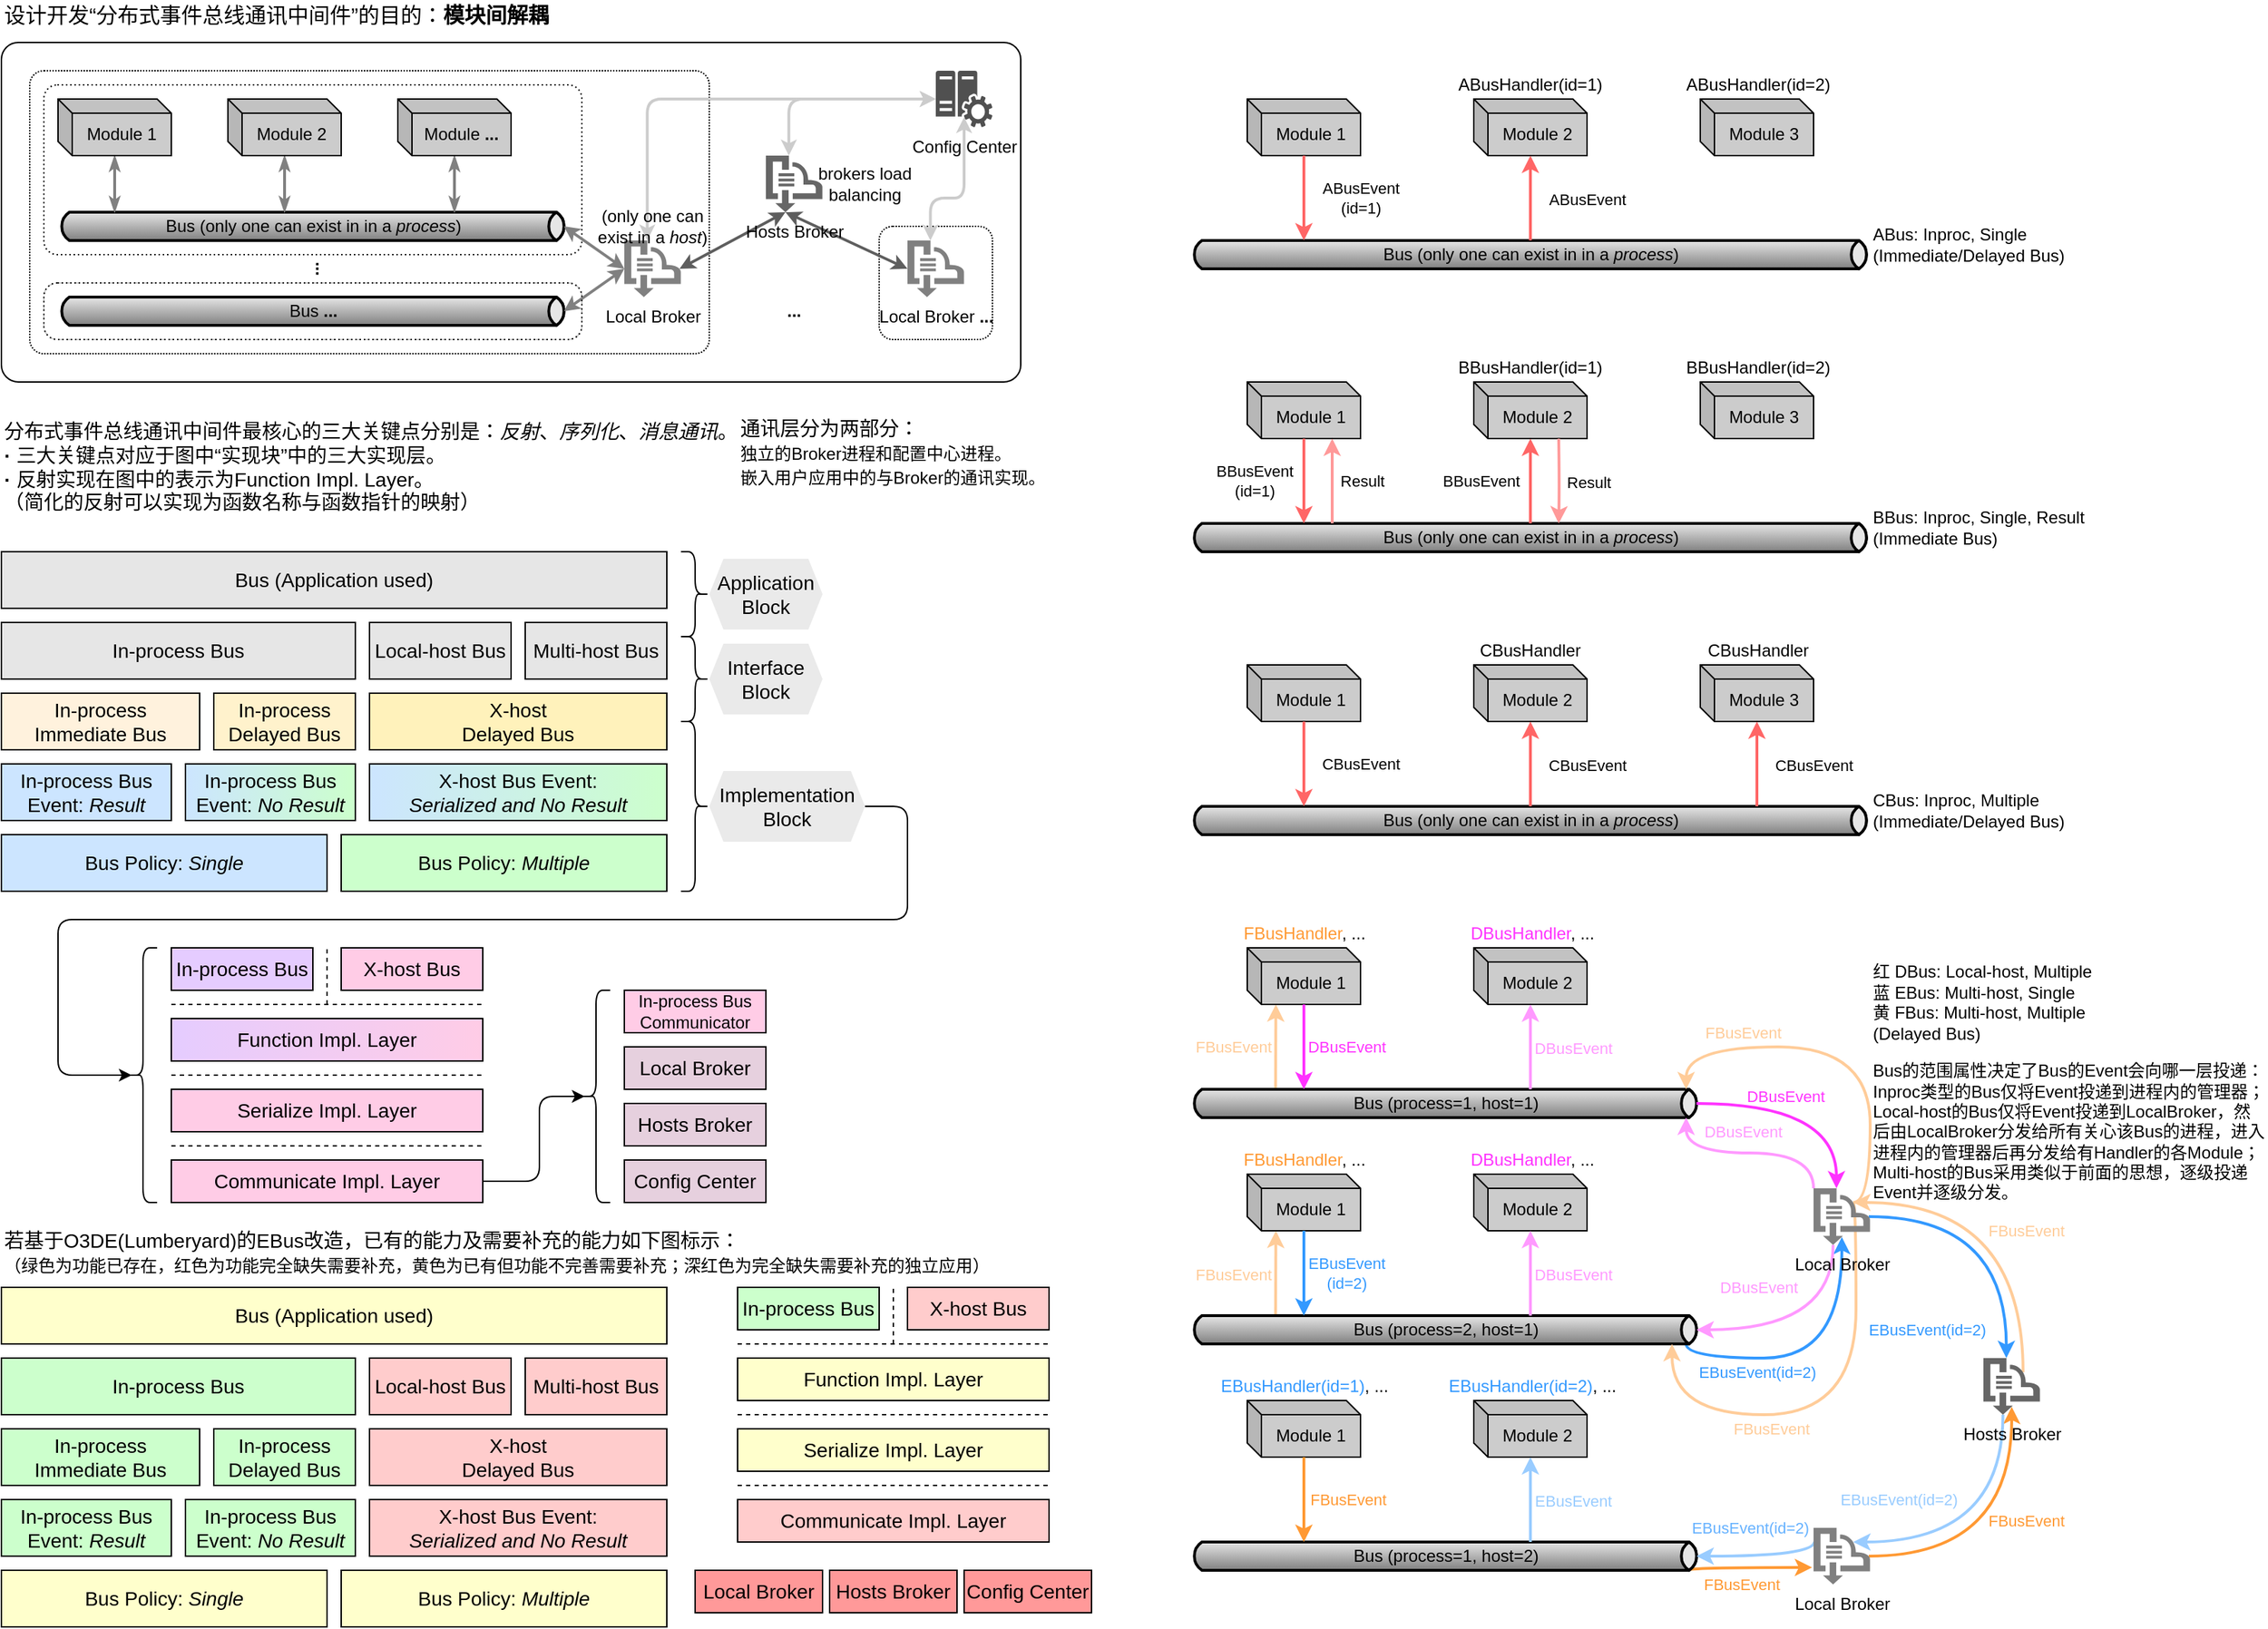 <mxfile pages="3">
    <diagram id="GYvhb9W5CFq_XB1X6RIx" name="综合设计图">
        <mxGraphModel dx="1374" dy="764" grid="1" gridSize="10" guides="1" tooltips="1" connect="1" arrows="1" fold="1" page="1" pageScale="1" pageWidth="827" pageHeight="1169" math="0" shadow="0">
            <root>
                <mxCell id="iBqYVpPqoVTgLjtp0sOI-0"/>
                <mxCell id="iBqYVpPqoVTgLjtp0sOI-1" parent="iBqYVpPqoVTgLjtp0sOI-0"/>
                <mxCell id="6NxKHB1OzMasDJFRuLOM-0" value="Bus (Application used)" style="rounded=0;whiteSpace=wrap;html=1;fontSize=14;fillColor=#E6E6E6;sketch=0;" parent="iBqYVpPqoVTgLjtp0sOI-1" vertex="1">
                    <mxGeometry x="40" y="400" width="470" height="40" as="geometry"/>
                </mxCell>
                <mxCell id="6NxKHB1OzMasDJFRuLOM-1" value="In-process Bus" style="rounded=0;whiteSpace=wrap;html=1;fontSize=14;fillColor=#E6E6E6;sketch=0;" parent="iBqYVpPqoVTgLjtp0sOI-1" vertex="1">
                    <mxGeometry x="40" y="450" width="250" height="40" as="geometry"/>
                </mxCell>
                <mxCell id="6NxKHB1OzMasDJFRuLOM-2" value="Local-host Bus" style="rounded=0;whiteSpace=wrap;html=1;fontSize=14;fillColor=#E6E6E6;sketch=0;" parent="iBqYVpPqoVTgLjtp0sOI-1" vertex="1">
                    <mxGeometry x="300" y="450" width="100" height="40" as="geometry"/>
                </mxCell>
                <mxCell id="6NxKHB1OzMasDJFRuLOM-3" value="Multi-host Bus" style="rounded=0;whiteSpace=wrap;html=1;fontSize=14;fillColor=#E6E6E6;sketch=0;" parent="iBqYVpPqoVTgLjtp0sOI-1" vertex="1">
                    <mxGeometry x="410" y="450" width="100" height="40" as="geometry"/>
                </mxCell>
                <mxCell id="6NxKHB1OzMasDJFRuLOM-4" value="In-process Bus&lt;br&gt;Event: &lt;i&gt;Result&lt;/i&gt;" style="rounded=0;whiteSpace=wrap;html=1;fontSize=14;fillColor=#CCE5FF;sketch=0;" parent="iBqYVpPqoVTgLjtp0sOI-1" vertex="1">
                    <mxGeometry x="40" y="550" width="120" height="40" as="geometry"/>
                </mxCell>
                <mxCell id="6NxKHB1OzMasDJFRuLOM-5" value="In-process Bus&lt;br&gt;Event: &lt;i&gt;No Result&lt;/i&gt;" style="rounded=0;whiteSpace=wrap;html=1;fontSize=14;fillColor=#CCE5FF;gradientColor=#CCFFCC;gradientDirection=east;sketch=0;" parent="iBqYVpPqoVTgLjtp0sOI-1" vertex="1">
                    <mxGeometry x="170" y="550" width="120" height="40" as="geometry"/>
                </mxCell>
                <mxCell id="6NxKHB1OzMasDJFRuLOM-6" value="X-host Bus Event:&lt;br&gt;&lt;i&gt;Serialized and No Result&lt;/i&gt;" style="rounded=0;whiteSpace=wrap;html=1;fontSize=14;fillColor=#CCE5FF;gradientColor=#CCFFCC;gradientDirection=east;sketch=0;" parent="iBqYVpPqoVTgLjtp0sOI-1" vertex="1">
                    <mxGeometry x="300" y="550" width="210" height="40" as="geometry"/>
                </mxCell>
                <mxCell id="6NxKHB1OzMasDJFRuLOM-8" value="Bus Policy: &lt;i&gt;Single&lt;/i&gt;" style="rounded=0;whiteSpace=wrap;html=1;fontSize=14;fillColor=#CCE5FF;sketch=0;" parent="iBqYVpPqoVTgLjtp0sOI-1" vertex="1">
                    <mxGeometry x="40" y="600" width="230" height="40" as="geometry"/>
                </mxCell>
                <mxCell id="6NxKHB1OzMasDJFRuLOM-9" value="Bus Policy: &lt;i&gt;Multiple&lt;/i&gt;" style="rounded=0;whiteSpace=wrap;html=1;fontSize=14;fillColor=#CCFFCC;sketch=0;" parent="iBqYVpPqoVTgLjtp0sOI-1" vertex="1">
                    <mxGeometry x="280" y="600" width="230" height="40" as="geometry"/>
                </mxCell>
                <mxCell id="6NxKHB1OzMasDJFRuLOM-12" value="In-process&lt;br&gt;Immediate Bus" style="rounded=0;whiteSpace=wrap;html=1;fontSize=14;fillColor=#FFF2DD;sketch=0;" parent="iBqYVpPqoVTgLjtp0sOI-1" vertex="1">
                    <mxGeometry x="40" y="500" width="140" height="40" as="geometry"/>
                </mxCell>
                <mxCell id="6NxKHB1OzMasDJFRuLOM-13" value="In-process&lt;br&gt;Delayed Bus" style="rounded=0;whiteSpace=wrap;html=1;fontSize=14;fillColor=#FFF2CC;sketch=0;" parent="iBqYVpPqoVTgLjtp0sOI-1" vertex="1">
                    <mxGeometry x="190" y="500" width="100" height="40" as="geometry"/>
                </mxCell>
                <mxCell id="6NxKHB1OzMasDJFRuLOM-14" value="X-host&lt;br&gt;Delayed Bus" style="rounded=0;whiteSpace=wrap;html=1;fontSize=14;fillColor=#FFF2BB;sketch=0;" parent="iBqYVpPqoVTgLjtp0sOI-1" vertex="1">
                    <mxGeometry x="300" y="500" width="210" height="40" as="geometry"/>
                </mxCell>
                <mxCell id="tDuO7RAGS9VxyStf9E-x-0" value="" style="shape=curlyBracket;whiteSpace=wrap;html=1;rounded=1;flipH=1;sketch=0;" parent="iBqYVpPqoVTgLjtp0sOI-1" vertex="1">
                    <mxGeometry x="520" y="400" width="20" height="60" as="geometry"/>
                </mxCell>
                <mxCell id="tDuO7RAGS9VxyStf9E-x-1" value="" style="shape=curlyBracket;whiteSpace=wrap;html=1;rounded=1;flipH=1;sketch=0;" parent="iBqYVpPqoVTgLjtp0sOI-1" vertex="1">
                    <mxGeometry x="520" y="460" width="20" height="60" as="geometry"/>
                </mxCell>
                <mxCell id="tDuO7RAGS9VxyStf9E-x-2" value="" style="shape=curlyBracket;whiteSpace=wrap;html=1;rounded=1;flipH=1;sketch=0;" parent="iBqYVpPqoVTgLjtp0sOI-1" vertex="1">
                    <mxGeometry x="520" y="520" width="20" height="120" as="geometry"/>
                </mxCell>
                <mxCell id="tDuO7RAGS9VxyStf9E-x-3" value="Application&lt;br&gt;Block" style="shape=hexagon;perimeter=hexagonPerimeter2;whiteSpace=wrap;html=1;fixedSize=1;size=10;fontSize=14;strokeColor=none;fillColor=#EAEAEA;sketch=0;" parent="iBqYVpPqoVTgLjtp0sOI-1" vertex="1">
                    <mxGeometry x="540" y="405" width="80" height="50" as="geometry"/>
                </mxCell>
                <mxCell id="tDuO7RAGS9VxyStf9E-x-4" value="Interface&lt;br&gt;Block" style="shape=hexagon;perimeter=hexagonPerimeter2;whiteSpace=wrap;html=1;fixedSize=1;size=10;fontSize=14;strokeColor=none;fillColor=#EAEAEA;sketch=0;" parent="iBqYVpPqoVTgLjtp0sOI-1" vertex="1">
                    <mxGeometry x="540" y="465" width="80" height="50" as="geometry"/>
                </mxCell>
                <mxCell id="tDuO7RAGS9VxyStf9E-x-5" value="Implementation&lt;br&gt;Block" style="shape=hexagon;perimeter=hexagonPerimeter2;whiteSpace=wrap;html=1;fixedSize=1;size=10;fontSize=14;strokeColor=none;fillColor=#EAEAEA;sketch=0;" parent="iBqYVpPqoVTgLjtp0sOI-1" vertex="1">
                    <mxGeometry x="540" y="555" width="110" height="50" as="geometry"/>
                </mxCell>
                <mxCell id="tDuO7RAGS9VxyStf9E-x-8" value="In-process Bus" style="rounded=0;whiteSpace=wrap;html=1;fontSize=14;fillColor=#E5CCFF;sketch=0;" parent="iBqYVpPqoVTgLjtp0sOI-1" vertex="1">
                    <mxGeometry x="160" y="680" width="100" height="30" as="geometry"/>
                </mxCell>
                <mxCell id="tDuO7RAGS9VxyStf9E-x-9" value="X-host Bus" style="rounded=0;whiteSpace=wrap;html=1;fontSize=14;fillColor=#FFCCE6;sketch=0;" parent="iBqYVpPqoVTgLjtp0sOI-1" vertex="1">
                    <mxGeometry x="280" y="680" width="100" height="30" as="geometry"/>
                </mxCell>
                <mxCell id="tDuO7RAGS9VxyStf9E-x-10" value="" style="endArrow=none;dashed=1;html=1;fontSize=14;sketch=0;" parent="iBqYVpPqoVTgLjtp0sOI-1" edge="1">
                    <mxGeometry width="50" height="50" relative="1" as="geometry">
                        <mxPoint x="160" y="720" as="sourcePoint"/>
                        <mxPoint x="380" y="720" as="targetPoint"/>
                    </mxGeometry>
                </mxCell>
                <mxCell id="tDuO7RAGS9VxyStf9E-x-11" value="" style="endArrow=none;dashed=1;html=1;fontSize=14;sketch=0;" parent="iBqYVpPqoVTgLjtp0sOI-1" edge="1">
                    <mxGeometry width="50" height="50" relative="1" as="geometry">
                        <mxPoint x="270" y="720" as="sourcePoint"/>
                        <mxPoint x="270" y="680" as="targetPoint"/>
                    </mxGeometry>
                </mxCell>
                <mxCell id="tDuO7RAGS9VxyStf9E-x-12" value="Function Impl. Layer" style="rounded=0;whiteSpace=wrap;html=1;fontSize=14;gradientDirection=east;fillColor=#E5CCFF;gradientColor=#FFCCE6;sketch=0;" parent="iBqYVpPqoVTgLjtp0sOI-1" vertex="1">
                    <mxGeometry x="160" y="730" width="220" height="30" as="geometry"/>
                </mxCell>
                <mxCell id="tDuO7RAGS9VxyStf9E-x-13" value="" style="endArrow=none;dashed=1;html=1;fontSize=14;sketch=0;" parent="iBqYVpPqoVTgLjtp0sOI-1" edge="1">
                    <mxGeometry width="50" height="50" relative="1" as="geometry">
                        <mxPoint x="160" y="770" as="sourcePoint"/>
                        <mxPoint x="380" y="770" as="targetPoint"/>
                    </mxGeometry>
                </mxCell>
                <mxCell id="tDuO7RAGS9VxyStf9E-x-14" value="Serialize Impl. Layer" style="rounded=0;whiteSpace=wrap;html=1;fontSize=14;fillColor=#FFCCE6;sketch=0;" parent="iBqYVpPqoVTgLjtp0sOI-1" vertex="1">
                    <mxGeometry x="160" y="780" width="220" height="30" as="geometry"/>
                </mxCell>
                <mxCell id="tDuO7RAGS9VxyStf9E-x-15" value="" style="endArrow=none;dashed=1;html=1;fontSize=14;sketch=0;" parent="iBqYVpPqoVTgLjtp0sOI-1" edge="1">
                    <mxGeometry width="50" height="50" relative="1" as="geometry">
                        <mxPoint x="160" y="820" as="sourcePoint"/>
                        <mxPoint x="380" y="820" as="targetPoint"/>
                    </mxGeometry>
                </mxCell>
                <mxCell id="tDuO7RAGS9VxyStf9E-x-17" value="Communicate Impl. Layer" style="rounded=0;whiteSpace=wrap;html=1;fontSize=14;fillColor=#FFCCE6;sketch=0;" parent="iBqYVpPqoVTgLjtp0sOI-1" vertex="1">
                    <mxGeometry x="160" y="830" width="220" height="30" as="geometry"/>
                </mxCell>
                <mxCell id="0GIo2HimH9n6nt1zuYQW-0" value="&lt;font&gt;&lt;span style=&quot;font-size: 15px&quot;&gt;设计开发“分布式事件总线通讯中间件”的目的：&lt;b&gt;模块间解耦&lt;/b&gt;&lt;/span&gt;&lt;br&gt;&lt;/font&gt;" style="text;html=1;strokeColor=none;fillColor=none;align=left;verticalAlign=middle;whiteSpace=wrap;rounded=0;sketch=1;fontSize=14;" parent="iBqYVpPqoVTgLjtp0sOI-1" vertex="1">
                    <mxGeometry x="40" y="10" width="720" height="20" as="geometry"/>
                </mxCell>
                <mxCell id="0GIo2HimH9n6nt1zuYQW-1" value="Bus (Application used)" style="rounded=0;whiteSpace=wrap;html=1;fontSize=14;sketch=0;gradientDirection=east;fillColor=#FFFFCC;" parent="iBqYVpPqoVTgLjtp0sOI-1" vertex="1">
                    <mxGeometry x="40" y="920" width="470" height="40" as="geometry"/>
                </mxCell>
                <mxCell id="0GIo2HimH9n6nt1zuYQW-2" value="In-process Bus" style="rounded=0;whiteSpace=wrap;html=1;fontSize=14;sketch=0;fillColor=#CCFFCC;" parent="iBqYVpPqoVTgLjtp0sOI-1" vertex="1">
                    <mxGeometry x="40" y="970" width="250" height="40" as="geometry"/>
                </mxCell>
                <mxCell id="0GIo2HimH9n6nt1zuYQW-3" value="Local-host Bus" style="rounded=0;whiteSpace=wrap;html=1;fontSize=14;sketch=0;fillColor=#FFCCCC;" parent="iBqYVpPqoVTgLjtp0sOI-1" vertex="1">
                    <mxGeometry x="300" y="970" width="100" height="40" as="geometry"/>
                </mxCell>
                <mxCell id="0GIo2HimH9n6nt1zuYQW-4" value="Multi-host Bus" style="rounded=0;whiteSpace=wrap;html=1;fontSize=14;sketch=0;fillColor=#FFCCCC;" parent="iBqYVpPqoVTgLjtp0sOI-1" vertex="1">
                    <mxGeometry x="410" y="970" width="100" height="40" as="geometry"/>
                </mxCell>
                <mxCell id="0GIo2HimH9n6nt1zuYQW-5" value="In-process Bus&lt;br&gt;Event: &lt;i&gt;Result&lt;/i&gt;" style="rounded=0;whiteSpace=wrap;html=1;fontSize=14;sketch=0;fillColor=#CCFFCC;" parent="iBqYVpPqoVTgLjtp0sOI-1" vertex="1">
                    <mxGeometry x="40" y="1070" width="120" height="40" as="geometry"/>
                </mxCell>
                <mxCell id="0GIo2HimH9n6nt1zuYQW-6" value="In-process Bus&lt;br&gt;Event: &lt;i&gt;No Result&lt;/i&gt;" style="rounded=0;whiteSpace=wrap;html=1;fontSize=14;gradientDirection=east;sketch=0;fillColor=#CCFFCC;" parent="iBqYVpPqoVTgLjtp0sOI-1" vertex="1">
                    <mxGeometry x="170" y="1070" width="120" height="40" as="geometry"/>
                </mxCell>
                <mxCell id="0GIo2HimH9n6nt1zuYQW-7" value="X-host Bus Event:&lt;br&gt;&lt;i&gt;Serialized and No Result&lt;/i&gt;" style="rounded=0;whiteSpace=wrap;html=1;fontSize=14;gradientDirection=east;sketch=0;fillColor=#FFCCCC;" parent="iBqYVpPqoVTgLjtp0sOI-1" vertex="1">
                    <mxGeometry x="300" y="1070" width="210" height="40" as="geometry"/>
                </mxCell>
                <mxCell id="0GIo2HimH9n6nt1zuYQW-8" value="Bus Policy: &lt;i&gt;Single&lt;/i&gt;" style="rounded=0;whiteSpace=wrap;html=1;fontSize=14;sketch=0;fillColor=#FFFFCC;" parent="iBqYVpPqoVTgLjtp0sOI-1" vertex="1">
                    <mxGeometry x="40" y="1120" width="230" height="40" as="geometry"/>
                </mxCell>
                <mxCell id="0GIo2HimH9n6nt1zuYQW-9" value="Bus Policy: &lt;i&gt;Multiple&lt;/i&gt;" style="rounded=0;whiteSpace=wrap;html=1;fontSize=14;sketch=0;fillColor=#FFFFCC;" parent="iBqYVpPqoVTgLjtp0sOI-1" vertex="1">
                    <mxGeometry x="280" y="1120" width="230" height="40" as="geometry"/>
                </mxCell>
                <mxCell id="0GIo2HimH9n6nt1zuYQW-10" value="In-process&lt;br&gt;Immediate Bus" style="rounded=0;whiteSpace=wrap;html=1;fontSize=14;sketch=0;fillColor=#CCFFCC;" parent="iBqYVpPqoVTgLjtp0sOI-1" vertex="1">
                    <mxGeometry x="40" y="1020" width="140" height="40" as="geometry"/>
                </mxCell>
                <mxCell id="0GIo2HimH9n6nt1zuYQW-11" value="In-process&lt;br&gt;Delayed Bus" style="rounded=0;whiteSpace=wrap;html=1;fontSize=14;sketch=0;fillColor=#CCFFCC;" parent="iBqYVpPqoVTgLjtp0sOI-1" vertex="1">
                    <mxGeometry x="190" y="1020" width="100" height="40" as="geometry"/>
                </mxCell>
                <mxCell id="0GIo2HimH9n6nt1zuYQW-12" value="X-host&lt;br&gt;Delayed Bus" style="rounded=0;whiteSpace=wrap;html=1;fontSize=14;sketch=0;fillColor=#FFCCCC;" parent="iBqYVpPqoVTgLjtp0sOI-1" vertex="1">
                    <mxGeometry x="300" y="1020" width="210" height="40" as="geometry"/>
                </mxCell>
                <mxCell id="0GIo2HimH9n6nt1zuYQW-21" value="In-process Bus" style="rounded=0;whiteSpace=wrap;html=1;fontSize=14;sketch=0;fillColor=#CCFFCC;" parent="iBqYVpPqoVTgLjtp0sOI-1" vertex="1">
                    <mxGeometry x="560" y="920" width="100" height="30" as="geometry"/>
                </mxCell>
                <mxCell id="0GIo2HimH9n6nt1zuYQW-22" value="X-host Bus" style="rounded=0;whiteSpace=wrap;html=1;fontSize=14;sketch=0;fillColor=#FFCCCC;" parent="iBqYVpPqoVTgLjtp0sOI-1" vertex="1">
                    <mxGeometry x="680" y="920" width="100" height="30" as="geometry"/>
                </mxCell>
                <mxCell id="0GIo2HimH9n6nt1zuYQW-23" value="" style="endArrow=none;dashed=1;html=1;fontSize=14;sketch=0;" parent="iBqYVpPqoVTgLjtp0sOI-1" edge="1">
                    <mxGeometry width="50" height="50" relative="1" as="geometry">
                        <mxPoint x="560" y="960" as="sourcePoint"/>
                        <mxPoint x="780" y="960" as="targetPoint"/>
                    </mxGeometry>
                </mxCell>
                <mxCell id="0GIo2HimH9n6nt1zuYQW-24" value="" style="endArrow=none;dashed=1;html=1;fontSize=14;sketch=0;" parent="iBqYVpPqoVTgLjtp0sOI-1" edge="1">
                    <mxGeometry width="50" height="50" relative="1" as="geometry">
                        <mxPoint x="670" y="960" as="sourcePoint"/>
                        <mxPoint x="670" y="920" as="targetPoint"/>
                    </mxGeometry>
                </mxCell>
                <mxCell id="0GIo2HimH9n6nt1zuYQW-25" value="Function Impl. Layer" style="rounded=0;whiteSpace=wrap;html=1;fontSize=14;gradientDirection=east;sketch=0;fillColor=#FFFFCC;" parent="iBqYVpPqoVTgLjtp0sOI-1" vertex="1">
                    <mxGeometry x="560" y="970" width="220" height="30" as="geometry"/>
                </mxCell>
                <mxCell id="0GIo2HimH9n6nt1zuYQW-26" value="" style="endArrow=none;dashed=1;html=1;fontSize=14;sketch=0;" parent="iBqYVpPqoVTgLjtp0sOI-1" edge="1">
                    <mxGeometry width="50" height="50" relative="1" as="geometry">
                        <mxPoint x="560" y="1010" as="sourcePoint"/>
                        <mxPoint x="780" y="1010" as="targetPoint"/>
                    </mxGeometry>
                </mxCell>
                <mxCell id="0GIo2HimH9n6nt1zuYQW-27" value="Serialize Impl. Layer" style="rounded=0;whiteSpace=wrap;html=1;fontSize=14;sketch=0;fillColor=#FFFFCC;" parent="iBqYVpPqoVTgLjtp0sOI-1" vertex="1">
                    <mxGeometry x="560" y="1020" width="220" height="30" as="geometry"/>
                </mxCell>
                <mxCell id="0GIo2HimH9n6nt1zuYQW-28" value="" style="endArrow=none;dashed=1;html=1;fontSize=14;sketch=0;" parent="iBqYVpPqoVTgLjtp0sOI-1" edge="1">
                    <mxGeometry width="50" height="50" relative="1" as="geometry">
                        <mxPoint x="560" y="1060" as="sourcePoint"/>
                        <mxPoint x="780" y="1060" as="targetPoint"/>
                    </mxGeometry>
                </mxCell>
                <mxCell id="0GIo2HimH9n6nt1zuYQW-29" value="Communicate Impl. Layer" style="rounded=0;whiteSpace=wrap;html=1;fontSize=14;sketch=0;fillColor=#FFCCCC;" parent="iBqYVpPqoVTgLjtp0sOI-1" vertex="1">
                    <mxGeometry x="560" y="1070" width="220" height="30" as="geometry"/>
                </mxCell>
                <mxCell id="0GIo2HimH9n6nt1zuYQW-30" value="&lt;font style=&quot;font-size: 14px;&quot;&gt;Local Broker&lt;br style=&quot;font-size: 14px;&quot;&gt;&lt;/font&gt;" style="rounded=0;whiteSpace=wrap;html=1;gradientColor=none;fontSize=14;fillColor=#FF9999;" parent="iBqYVpPqoVTgLjtp0sOI-1" vertex="1">
                    <mxGeometry x="530" y="1120" width="90" height="30" as="geometry"/>
                </mxCell>
                <mxCell id="0GIo2HimH9n6nt1zuYQW-31" value="&lt;span style=&quot;font-size: 14px;&quot;&gt;Hosts Broker&lt;/span&gt;" style="rounded=0;whiteSpace=wrap;html=1;gradientColor=none;fontSize=14;fillColor=#FF9999;" parent="iBqYVpPqoVTgLjtp0sOI-1" vertex="1">
                    <mxGeometry x="625" y="1120" width="90" height="30" as="geometry"/>
                </mxCell>
                <mxCell id="0GIo2HimH9n6nt1zuYQW-32" value="若基于O3DE(Lumberyard)的EBus改造，已有的能力及需要补充的能力如下图标示：&lt;br&gt;&lt;font style=&quot;font-size: 12px&quot;&gt;（绿色为功能已存在，红色为功能完全缺失需要补充，黄色为已有但功能不完善需要补充；深红色为完全缺失需要补充的独立应用）&lt;/font&gt;" style="text;html=1;strokeColor=none;fillColor=none;align=left;verticalAlign=middle;whiteSpace=wrap;rounded=0;sketch=1;fontSize=14;" parent="iBqYVpPqoVTgLjtp0sOI-1" vertex="1">
                    <mxGeometry x="40" y="880" width="720" height="30" as="geometry"/>
                </mxCell>
                <mxCell id="Yek2pSNjuE9ZMyztJEN3-0" value="&lt;font style=&quot;font-size: 14px&quot;&gt;分布式事件总线通讯中间件最核心的三大关键点分别是：&lt;i style=&quot;font-size: 14px&quot;&gt;反射&lt;/i&gt;、&lt;i style=&quot;font-size: 14px&quot;&gt;序列化&lt;/i&gt;、&lt;i style=&quot;font-size: 14px&quot;&gt;消息通讯&lt;/i&gt;。&lt;br style=&quot;font-size: 14px&quot;&gt;&lt;font style=&quot;font-size: 14px&quot;&gt;&lt;span style=&quot;font-size: 14px&quot;&gt;&lt;b&gt;· &lt;/b&gt;&lt;/span&gt;三大关键点对应于图中“实现块”中的三大实现层。&lt;br style=&quot;font-size: 14px&quot;&gt;&lt;b style=&quot;font-size: 14px&quot;&gt;· &lt;/b&gt;反射实现在图中的表示为Function Impl. Layer。&lt;br&gt;（简化的反射可以实现为函数名称与函数指针的映射）&lt;br&gt;&lt;/font&gt;&lt;/font&gt;" style="text;html=1;strokeColor=none;fillColor=none;align=left;verticalAlign=middle;whiteSpace=wrap;rounded=0;sketch=1;fontSize=14;" parent="iBqYVpPqoVTgLjtp0sOI-1" vertex="1">
                    <mxGeometry x="40" y="300" width="520" height="80" as="geometry"/>
                </mxCell>
                <mxCell id="ofB9pqpX-aqz2Nv-WzuH-25" value="" style="rounded=1;whiteSpace=wrap;html=1;fillColor=none;arcSize=5;strokeWidth=1;" parent="iBqYVpPqoVTgLjtp0sOI-1" vertex="1">
                    <mxGeometry x="40" y="40" width="720" height="240" as="geometry"/>
                </mxCell>
                <mxCell id="ofB9pqpX-aqz2Nv-WzuH-31" value="" style="rounded=1;whiteSpace=wrap;html=1;fillColor=none;arcSize=12;dashed=1;dashPattern=1 1;" parent="iBqYVpPqoVTgLjtp0sOI-1" vertex="1">
                    <mxGeometry x="660" y="170" width="80" height="80" as="geometry"/>
                </mxCell>
                <mxCell id="ofB9pqpX-aqz2Nv-WzuH-24" value="" style="rounded=1;whiteSpace=wrap;html=1;fillColor=none;arcSize=5;dashed=1;dashPattern=1 1;" parent="iBqYVpPqoVTgLjtp0sOI-1" vertex="1">
                    <mxGeometry x="60" y="60" width="480" height="200" as="geometry"/>
                </mxCell>
                <mxCell id="ofB9pqpX-aqz2Nv-WzuH-36" value="" style="rounded=1;whiteSpace=wrap;html=1;fontSize=10;fillColor=none;strokeColor=#CCCCCC;arcSize=24;dashed=1;" parent="iBqYVpPqoVTgLjtp0sOI-1" vertex="1">
                    <mxGeometry x="70" y="210" width="380" height="40" as="geometry"/>
                </mxCell>
                <mxCell id="ofB9pqpX-aqz2Nv-WzuH-35" value="" style="rounded=1;whiteSpace=wrap;html=1;fontSize=10;fillColor=none;arcSize=8;dashed=1;dashPattern=1 2;" parent="iBqYVpPqoVTgLjtp0sOI-1" vertex="1">
                    <mxGeometry x="70" y="70" width="380" height="120" as="geometry"/>
                </mxCell>
                <mxCell id="ofB9pqpX-aqz2Nv-WzuH-5" value="Bus (only one can exist in in a &lt;i style=&quot;font-size: 12px;&quot;&gt;process&lt;/i&gt;)" style="strokeWidth=2;strokeColor=#000000;dashed=0;align=center;html=1;fontSize=12;shape=mxgraph.eip.messageChannel;" parent="iBqYVpPqoVTgLjtp0sOI-1" vertex="1">
                    <mxGeometry x="80" y="160" width="360" height="20" as="geometry"/>
                </mxCell>
                <mxCell id="ofB9pqpX-aqz2Nv-WzuH-9" value="" style="edgeStyle=elbowEdgeStyle;strokeWidth=2;rounded=0;endArrow=classicThin;startArrow=classicThin;startSize=5;endSize=5;dashed=0;html=1;strokeColor=#808080;startFill=1;endFill=1;entryX=0;entryY=0;entryDx=280;entryDy=0;entryPerimeter=0;" parent="iBqYVpPqoVTgLjtp0sOI-1" source="ofB9pqpX-aqz2Nv-WzuH-11" target="ofB9pqpX-aqz2Nv-WzuH-5" edge="1">
                    <mxGeometry x="-10" y="40" as="geometry">
                        <mxPoint x="400" y="140" as="sourcePoint"/>
                        <mxPoint x="400" y="140" as="targetPoint"/>
                        <Array as="points">
                            <mxPoint x="360" y="150"/>
                            <mxPoint x="370" y="150"/>
                            <mxPoint x="230" y="150"/>
                        </Array>
                    </mxGeometry>
                </mxCell>
                <mxCell id="ofB9pqpX-aqz2Nv-WzuH-11" value="Module &lt;b&gt;...&lt;/b&gt;" style="shape=cube;whiteSpace=wrap;html=1;boundedLbl=1;backgroundOutline=1;darkOpacity=0.05;darkOpacity2=0.1;size=10;fillColor=#CCCCCC;" parent="iBqYVpPqoVTgLjtp0sOI-1" vertex="1">
                    <mxGeometry x="320" y="80" width="80" height="40" as="geometry"/>
                </mxCell>
                <mxCell id="ofB9pqpX-aqz2Nv-WzuH-12" value="" style="edgeStyle=elbowEdgeStyle;strokeWidth=2;rounded=0;endArrow=classicThin;startArrow=classicThin;startSize=5;endSize=5;dashed=0;html=1;strokeColor=#808080;startFill=1;endFill=1;entryX=0;entryY=0;entryDx=160;entryDy=0;entryPerimeter=0;" parent="iBqYVpPqoVTgLjtp0sOI-1" source="ofB9pqpX-aqz2Nv-WzuH-13" target="ofB9pqpX-aqz2Nv-WzuH-5" edge="1">
                    <mxGeometry x="-10" y="40" as="geometry">
                        <mxPoint x="280" y="140" as="sourcePoint"/>
                        <mxPoint x="240" y="160" as="targetPoint"/>
                        <Array as="points">
                            <mxPoint x="240" y="150"/>
                            <mxPoint x="250" y="150"/>
                            <mxPoint x="110" y="150"/>
                        </Array>
                    </mxGeometry>
                </mxCell>
                <mxCell id="ofB9pqpX-aqz2Nv-WzuH-13" value="&lt;span&gt;Module 2&lt;/span&gt;" style="shape=cube;whiteSpace=wrap;html=1;boundedLbl=1;backgroundOutline=1;darkOpacity=0.05;darkOpacity2=0.1;size=10;fillColor=#CCCCCC;" parent="iBqYVpPqoVTgLjtp0sOI-1" vertex="1">
                    <mxGeometry x="200" y="80" width="80" height="40" as="geometry"/>
                </mxCell>
                <mxCell id="ofB9pqpX-aqz2Nv-WzuH-14" value="" style="edgeStyle=elbowEdgeStyle;strokeWidth=2;rounded=0;endArrow=classicThin;startArrow=classicThin;startSize=5;endSize=5;dashed=0;html=1;strokeColor=#808080;entryX=0;entryY=0;entryDx=40;entryDy=0;entryPerimeter=0;startFill=1;endFill=1;" parent="iBqYVpPqoVTgLjtp0sOI-1" source="ofB9pqpX-aqz2Nv-WzuH-15" target="ofB9pqpX-aqz2Nv-WzuH-5" edge="1">
                    <mxGeometry x="-10" y="40" as="geometry">
                        <mxPoint x="160" y="140" as="sourcePoint"/>
                        <mxPoint x="120" y="160" as="targetPoint"/>
                        <Array as="points">
                            <mxPoint x="120" y="150"/>
                            <mxPoint x="130" y="150"/>
                            <mxPoint x="-10" y="150"/>
                        </Array>
                    </mxGeometry>
                </mxCell>
                <mxCell id="ofB9pqpX-aqz2Nv-WzuH-15" value="Module 1" style="shape=cube;whiteSpace=wrap;html=1;boundedLbl=1;backgroundOutline=1;darkOpacity=0.05;darkOpacity2=0.1;size=10;fillColor=#CCCCCC;" parent="iBqYVpPqoVTgLjtp0sOI-1" vertex="1">
                    <mxGeometry x="80" y="80" width="80" height="40" as="geometry"/>
                </mxCell>
                <mxCell id="ofB9pqpX-aqz2Nv-WzuH-17" value="Bus &lt;b style=&quot;font-size: 12px;&quot;&gt;...&lt;/b&gt;" style="strokeWidth=2;strokeColor=#000000;dashed=0;align=center;html=1;fontSize=12;shape=mxgraph.eip.messageChannel;" parent="iBqYVpPqoVTgLjtp0sOI-1" vertex="1">
                    <mxGeometry x="80" y="220" width="360" height="20" as="geometry"/>
                </mxCell>
                <mxCell id="ofB9pqpX-aqz2Nv-WzuH-22" value="" style="endArrow=classic;startArrow=classic;html=1;strokeColor=#808080;endSize=5;startSize=5;startFill=1;endFill=1;strokeWidth=2;exitX=1;exitY=0.5;exitDx=-2.7;exitDy=0;exitPerimeter=0;entryX=0;entryY=0.5;entryDx=0;entryDy=0;entryPerimeter=0;" parent="iBqYVpPqoVTgLjtp0sOI-1" source="ofB9pqpX-aqz2Nv-WzuH-5" target="ofB9pqpX-aqz2Nv-WzuH-10" edge="1">
                    <mxGeometry x="-10" y="40" width="50" height="50" as="geometry">
                        <mxPoint x="500" y="320" as="sourcePoint"/>
                        <mxPoint x="550" y="270" as="targetPoint"/>
                    </mxGeometry>
                </mxCell>
                <mxCell id="ofB9pqpX-aqz2Nv-WzuH-23" value="" style="endArrow=classic;startArrow=classic;html=1;strokeColor=#808080;endSize=5;startSize=5;startFill=1;endFill=1;strokeWidth=2;exitX=1;exitY=0.5;exitDx=-2.7;exitDy=0;exitPerimeter=0;entryX=0;entryY=0.5;entryDx=0;entryDy=0;entryPerimeter=0;" parent="iBqYVpPqoVTgLjtp0sOI-1" source="ofB9pqpX-aqz2Nv-WzuH-17" target="ofB9pqpX-aqz2Nv-WzuH-10" edge="1">
                    <mxGeometry x="-10" y="40" width="50" height="50" as="geometry">
                        <mxPoint x="447.3" y="180" as="sourcePoint"/>
                        <mxPoint x="530" y="200" as="targetPoint"/>
                    </mxGeometry>
                </mxCell>
                <mxCell id="ofB9pqpX-aqz2Nv-WzuH-26" value="&lt;span&gt;...&lt;/span&gt;" style="text;html=1;strokeColor=none;fillColor=none;align=center;verticalAlign=middle;whiteSpace=wrap;rounded=0;fontStyle=1;horizontal=0;" parent="iBqYVpPqoVTgLjtp0sOI-1" vertex="1">
                    <mxGeometry x="250" y="180" width="20" height="40" as="geometry"/>
                </mxCell>
                <mxCell id="ofB9pqpX-aqz2Nv-WzuH-28" value="" style="endArrow=classic;startArrow=classic;html=1;endSize=5;startSize=5;startFill=1;endFill=1;strokeWidth=2;exitX=0.975;exitY=0.5;exitDx=0;exitDy=0;exitPerimeter=0;entryX=0.345;entryY=1;entryDx=0;entryDy=0;entryPerimeter=0;strokeColor=#5E5E5E;" parent="iBqYVpPqoVTgLjtp0sOI-1" source="ofB9pqpX-aqz2Nv-WzuH-10" target="ofB9pqpX-aqz2Nv-WzuH-16" edge="1">
                    <mxGeometry x="-10" y="40" width="50" height="50" as="geometry">
                        <mxPoint x="447.3" y="180" as="sourcePoint"/>
                        <mxPoint x="490" y="210" as="targetPoint"/>
                    </mxGeometry>
                </mxCell>
                <mxCell id="ofB9pqpX-aqz2Nv-WzuH-32" value="" style="endArrow=classic;startArrow=classic;html=1;endSize=5;startSize=5;startFill=1;endFill=1;strokeWidth=2;exitX=0;exitY=0.5;exitDx=0;exitDy=0;exitPerimeter=0;entryX=0.345;entryY=1;entryDx=0;entryDy=0;entryPerimeter=0;strokeColor=#5E5E5E;" parent="iBqYVpPqoVTgLjtp0sOI-1" source="ofB9pqpX-aqz2Nv-WzuH-30" target="ofB9pqpX-aqz2Nv-WzuH-16" edge="1">
                    <mxGeometry x="-10" y="40" width="50" height="50" as="geometry">
                        <mxPoint x="529" y="210" as="sourcePoint"/>
                        <mxPoint x="583.8" y="180" as="targetPoint"/>
                    </mxGeometry>
                </mxCell>
                <mxCell id="ofB9pqpX-aqz2Nv-WzuH-33" value="..." style="text;html=1;strokeColor=none;fillColor=none;align=center;verticalAlign=middle;whiteSpace=wrap;rounded=0;fontStyle=1" parent="iBqYVpPqoVTgLjtp0sOI-1" vertex="1">
                    <mxGeometry x="560" y="220" width="80" height="20" as="geometry"/>
                </mxCell>
                <mxCell id="ofB9pqpX-aqz2Nv-WzuH-37" value="" style="rounded=1;whiteSpace=wrap;html=1;fontSize=10;fillColor=none;arcSize=24;dashed=1;dashPattern=1 2;" parent="iBqYVpPqoVTgLjtp0sOI-1" vertex="1">
                    <mxGeometry x="70" y="210" width="380" height="40" as="geometry"/>
                </mxCell>
                <mxCell id="ofB9pqpX-aqz2Nv-WzuH-40" value="" style="edgeStyle=segmentEdgeStyle;endArrow=classic;html=1;fontSize=10;startSize=5;endSize=5;strokeWidth=2;strokeColor=#CCCCCC;exitX=0.405;exitY=0;exitDx=0;exitDy=0;exitPerimeter=0;entryX=0;entryY=0.5;entryDx=0;entryDy=0;entryPerimeter=0;startArrow=classic;startFill=1;" parent="iBqYVpPqoVTgLjtp0sOI-1" source="ofB9pqpX-aqz2Nv-WzuH-10" target="ofB9pqpX-aqz2Nv-WzuH-20" edge="1">
                    <mxGeometry width="50" height="50" relative="1" as="geometry">
                        <mxPoint x="-30" y="180" as="sourcePoint"/>
                        <mxPoint x="20" y="130" as="targetPoint"/>
                        <Array as="points">
                            <mxPoint x="496" y="80"/>
                        </Array>
                    </mxGeometry>
                </mxCell>
                <mxCell id="ofB9pqpX-aqz2Nv-WzuH-41" value="" style="edgeStyle=segmentEdgeStyle;endArrow=classic;html=1;fontSize=10;startSize=5;endSize=5;strokeWidth=2;strokeColor=#CCCCCC;exitX=0.405;exitY=0;exitDx=0;exitDy=0;exitPerimeter=0;entryX=0;entryY=0.5;entryDx=0;entryDy=0;entryPerimeter=0;startArrow=classic;startFill=1;" parent="iBqYVpPqoVTgLjtp0sOI-1" source="ofB9pqpX-aqz2Nv-WzuH-16" target="ofB9pqpX-aqz2Nv-WzuH-20" edge="1">
                    <mxGeometry width="50" height="50" relative="1" as="geometry">
                        <mxPoint x="506.2" y="190" as="sourcePoint"/>
                        <mxPoint x="710" y="90" as="targetPoint"/>
                        <Array as="points">
                            <mxPoint x="596" y="80"/>
                        </Array>
                    </mxGeometry>
                </mxCell>
                <mxCell id="ofB9pqpX-aqz2Nv-WzuH-10" value="Local Broker" style="verticalLabelPosition=bottom;html=1;verticalAlign=top;align=center;strokeColor=none;shape=mxgraph.azure.service_bus;pointerEvents=1;fillColor=#808080;" parent="iBqYVpPqoVTgLjtp0sOI-1" vertex="1">
                    <mxGeometry x="480" y="180" width="40" height="40" as="geometry"/>
                </mxCell>
                <mxCell id="ofB9pqpX-aqz2Nv-WzuH-20" value="Config Center" style="pointerEvents=1;shadow=0;dashed=0;html=1;strokeColor=none;labelPosition=center;verticalLabelPosition=bottom;verticalAlign=top;align=center;fillColor=#505050;shape=mxgraph.mscae.oms.config_assessment" parent="iBqYVpPqoVTgLjtp0sOI-1" vertex="1">
                    <mxGeometry x="700" y="60" width="40" height="40" as="geometry"/>
                </mxCell>
                <mxCell id="ofB9pqpX-aqz2Nv-WzuH-30" value="Local Broker &lt;b&gt;...&lt;/b&gt;" style="verticalLabelPosition=bottom;html=1;verticalAlign=top;align=center;strokeColor=none;shape=mxgraph.azure.service_bus;pointerEvents=1;fillColor=#808080;" parent="iBqYVpPqoVTgLjtp0sOI-1" vertex="1">
                    <mxGeometry x="680" y="180" width="40" height="40" as="geometry"/>
                </mxCell>
                <mxCell id="ofB9pqpX-aqz2Nv-WzuH-34" value="&lt;span style=&quot;font-size: 12px;&quot;&gt;brokers load balancing&lt;/span&gt;" style="text;html=1;strokeColor=none;fillColor=none;align=center;verticalAlign=middle;whiteSpace=wrap;rounded=0;fontSize=12;" parent="iBqYVpPqoVTgLjtp0sOI-1" vertex="1">
                    <mxGeometry x="610" y="130" width="80" height="20" as="geometry"/>
                </mxCell>
                <mxCell id="ofB9pqpX-aqz2Nv-WzuH-29" value="(only one can&lt;br&gt;exist in a &lt;i&gt;host&lt;/i&gt;)" style="text;html=1;strokeColor=none;fillColor=none;align=center;verticalAlign=middle;whiteSpace=wrap;rounded=0;" parent="iBqYVpPqoVTgLjtp0sOI-1" vertex="1">
                    <mxGeometry x="460" y="160" width="80" height="20" as="geometry"/>
                </mxCell>
                <mxCell id="ofB9pqpX-aqz2Nv-WzuH-16" value="Hosts Broker" style="verticalLabelPosition=bottom;html=1;verticalAlign=top;align=center;strokeColor=none;shape=mxgraph.azure.service_bus;pointerEvents=1;fillColor=#666666;" parent="iBqYVpPqoVTgLjtp0sOI-1" vertex="1">
                    <mxGeometry x="580" y="120" width="40" height="40" as="geometry"/>
                </mxCell>
                <mxCell id="ofB9pqpX-aqz2Nv-WzuH-42" value="&lt;font style=&quot;font-size: 14px;&quot;&gt;Config Center&lt;/font&gt;" style="rounded=0;whiteSpace=wrap;html=1;gradientColor=none;fontSize=14;fillColor=#FF9999;" parent="iBqYVpPqoVTgLjtp0sOI-1" vertex="1">
                    <mxGeometry x="720" y="1120" width="90" height="30" as="geometry"/>
                </mxCell>
                <mxCell id="ofB9pqpX-aqz2Nv-WzuH-43" value="In-process Bus&lt;br&gt;Communicator" style="rounded=0;whiteSpace=wrap;html=1;fontSize=12;sketch=0;fillColor=#FFCCE6;" parent="iBqYVpPqoVTgLjtp0sOI-1" vertex="1">
                    <mxGeometry x="480" y="710" width="100" height="30" as="geometry"/>
                </mxCell>
                <mxCell id="ofB9pqpX-aqz2Nv-WzuH-46" value="" style="edgeStyle=segmentEdgeStyle;endArrow=classic;html=1;fontSize=10;startSize=5;endSize=5;strokeWidth=2;strokeColor=#CCCCCC;exitX=0.405;exitY=0;exitDx=0;exitDy=0;exitPerimeter=0;entryX=0.5;entryY=0.82;entryDx=0;entryDy=0;entryPerimeter=0;startArrow=classic;startFill=1;" parent="iBqYVpPqoVTgLjtp0sOI-1" source="ofB9pqpX-aqz2Nv-WzuH-30" target="ofB9pqpX-aqz2Nv-WzuH-20" edge="1">
                    <mxGeometry width="50" height="50" relative="1" as="geometry">
                        <mxPoint x="606.2" y="130" as="sourcePoint"/>
                        <mxPoint x="710" y="90" as="targetPoint"/>
                        <Array as="points">
                            <mxPoint x="696" y="150"/>
                            <mxPoint x="720" y="150"/>
                        </Array>
                    </mxGeometry>
                </mxCell>
                <mxCell id="ESllk33kkQgd3UwmuwST-4" value="" style="endArrow=classic;html=1;fontSize=5;fontColor=#000000;startSize=6;endSize=6;strokeColor=#000000;strokeWidth=1;exitX=1;exitY=0.5;exitDx=0;exitDy=0;entryX=0.1;entryY=0.5;entryDx=0;entryDy=0;entryPerimeter=0;" parent="iBqYVpPqoVTgLjtp0sOI-1" source="tDuO7RAGS9VxyStf9E-x-5" target="NlL_NPqYmfYA7_ap9urG-0" edge="1">
                    <mxGeometry width="50" height="50" relative="1" as="geometry">
                        <mxPoint x="640" y="740" as="sourcePoint"/>
                        <mxPoint x="90" y="770" as="targetPoint"/>
                        <Array as="points">
                            <mxPoint x="680" y="580"/>
                            <mxPoint x="680" y="660"/>
                            <mxPoint x="80" y="660"/>
                            <mxPoint x="80" y="770"/>
                        </Array>
                    </mxGeometry>
                </mxCell>
                <mxCell id="ESllk33kkQgd3UwmuwST-5" value="Local Broker" style="rounded=0;whiteSpace=wrap;html=1;fontSize=14;sketch=0;fillColor=#E6D0DE;" parent="iBqYVpPqoVTgLjtp0sOI-1" vertex="1">
                    <mxGeometry x="480" y="750" width="100" height="30" as="geometry"/>
                </mxCell>
                <mxCell id="ESllk33kkQgd3UwmuwST-6" value="Hosts Broker" style="rounded=0;whiteSpace=wrap;html=1;fontSize=14;sketch=0;fillColor=#E6D0DE;" parent="iBqYVpPqoVTgLjtp0sOI-1" vertex="1">
                    <mxGeometry x="480" y="790" width="100" height="30" as="geometry"/>
                </mxCell>
                <mxCell id="ESllk33kkQgd3UwmuwST-7" value="Config Center" style="rounded=0;whiteSpace=wrap;html=1;fontSize=14;sketch=0;fillColor=#E6D0DE;" parent="iBqYVpPqoVTgLjtp0sOI-1" vertex="1">
                    <mxGeometry x="480" y="830" width="100" height="30" as="geometry"/>
                </mxCell>
                <mxCell id="NlL_NPqYmfYA7_ap9urG-0" value="" style="shape=curlyBracket;whiteSpace=wrap;html=1;rounded=1;" parent="iBqYVpPqoVTgLjtp0sOI-1" vertex="1">
                    <mxGeometry x="130" y="680" width="20" height="180" as="geometry"/>
                </mxCell>
                <mxCell id="NlL_NPqYmfYA7_ap9urG-1" value="" style="shape=curlyBracket;whiteSpace=wrap;html=1;rounded=1;fontSize=12;fillColor=#FFCCE6;" parent="iBqYVpPqoVTgLjtp0sOI-1" vertex="1">
                    <mxGeometry x="450" y="710" width="20" height="150" as="geometry"/>
                </mxCell>
                <mxCell id="NlL_NPqYmfYA7_ap9urG-2" value="" style="endArrow=classic;html=1;fontSize=12;exitX=1;exitY=0.5;exitDx=0;exitDy=0;entryX=0.1;entryY=0.5;entryDx=0;entryDy=0;entryPerimeter=0;" parent="iBqYVpPqoVTgLjtp0sOI-1" source="tDuO7RAGS9VxyStf9E-x-17" target="NlL_NPqYmfYA7_ap9urG-1" edge="1">
                    <mxGeometry width="50" height="50" relative="1" as="geometry">
                        <mxPoint x="400" y="910" as="sourcePoint"/>
                        <mxPoint x="450" y="860" as="targetPoint"/>
                        <Array as="points">
                            <mxPoint x="420" y="845"/>
                            <mxPoint x="420" y="785"/>
                        </Array>
                    </mxGeometry>
                </mxCell>
                <mxCell id="yAybUhJp_QhLMLjEg0TW-12" value="&lt;font&gt;&lt;font&gt;&lt;font style=&quot;font-size: 14px&quot;&gt;通讯层分为两部分：&lt;/font&gt;&lt;br&gt;&lt;span style=&quot;font-size: 12px&quot;&gt;独立的Broker进程和配置中心进程。&lt;/span&gt;&lt;br&gt;&lt;span style=&quot;font-size: 12px&quot;&gt;嵌入用户应用中的与Broker的通讯实现。&lt;/span&gt;&lt;br&gt;&lt;/font&gt;&lt;/font&gt;" style="text;html=1;strokeColor=none;fillColor=none;align=left;verticalAlign=middle;whiteSpace=wrap;rounded=0;sketch=1;fontSize=14;" parent="iBqYVpPqoVTgLjtp0sOI-1" vertex="1">
                    <mxGeometry x="560" y="300" width="240" height="60" as="geometry"/>
                </mxCell>
                <mxCell id="hxSoVww4EaYI6TMlQ-1--5" value="Bus (only one can exist in in a &lt;i style=&quot;font-size: 12px;&quot;&gt;process&lt;/i&gt;)" style="strokeWidth=2;strokeColor=#000000;dashed=0;align=center;html=1;fontSize=12;shape=mxgraph.eip.messageChannel;" parent="iBqYVpPqoVTgLjtp0sOI-1" vertex="1">
                    <mxGeometry x="880" y="180" width="480" height="20" as="geometry"/>
                </mxCell>
                <mxCell id="hxSoVww4EaYI6TMlQ-1--7" value="Module 3" style="shape=cube;whiteSpace=wrap;html=1;boundedLbl=1;backgroundOutline=1;darkOpacity=0.05;darkOpacity2=0.1;size=10;fillColor=#CCCCCC;" parent="iBqYVpPqoVTgLjtp0sOI-1" vertex="1">
                    <mxGeometry x="1240" y="80" width="80" height="40" as="geometry"/>
                </mxCell>
                <mxCell id="hxSoVww4EaYI6TMlQ-1--9" value="&lt;span&gt;Module 2&lt;/span&gt;" style="shape=cube;whiteSpace=wrap;html=1;boundedLbl=1;backgroundOutline=1;darkOpacity=0.05;darkOpacity2=0.1;size=10;fillColor=#CCCCCC;" parent="iBqYVpPqoVTgLjtp0sOI-1" vertex="1">
                    <mxGeometry x="1080" y="80" width="80" height="40" as="geometry"/>
                </mxCell>
                <mxCell id="hxSoVww4EaYI6TMlQ-1--11" value="Module 1" style="shape=cube;whiteSpace=wrap;html=1;boundedLbl=1;backgroundOutline=1;darkOpacity=0.05;darkOpacity2=0.1;size=10;fillColor=#CCCCCC;" parent="iBqYVpPqoVTgLjtp0sOI-1" vertex="1">
                    <mxGeometry x="920" y="80" width="80" height="40" as="geometry"/>
                </mxCell>
                <mxCell id="kO0lTkeUmN48MKzwcr2r-1" value="ABusHandler(id=1)" style="text;html=1;strokeColor=none;fillColor=none;align=center;verticalAlign=middle;whiteSpace=wrap;rounded=0;" parent="iBqYVpPqoVTgLjtp0sOI-1" vertex="1">
                    <mxGeometry x="1080" y="60" width="80" height="20" as="geometry"/>
                </mxCell>
                <mxCell id="kO0lTkeUmN48MKzwcr2r-2" value="ABusHandler(id=2)" style="text;html=1;strokeColor=none;fillColor=none;align=center;verticalAlign=middle;whiteSpace=wrap;rounded=0;" parent="iBqYVpPqoVTgLjtp0sOI-1" vertex="1">
                    <mxGeometry x="1240.5" y="60" width="80" height="20" as="geometry"/>
                </mxCell>
                <mxCell id="kO0lTkeUmN48MKzwcr2r-9" value="ABus: Inproc, Single&lt;br&gt;(Immediate/Delayed Bus)" style="text;html=1;strokeColor=none;fillColor=none;align=left;verticalAlign=bottom;whiteSpace=wrap;rounded=0;" parent="iBqYVpPqoVTgLjtp0sOI-1" vertex="1">
                    <mxGeometry x="1360" y="160" width="160" height="40" as="geometry"/>
                </mxCell>
                <mxCell id="wscpjZ8ZKYncNJx3I9K5-0" style="edgeStyle=orthogonalEdgeStyle;curved=1;rounded=0;orthogonalLoop=1;jettySize=auto;html=1;entryX=0;entryY=0;entryDx=80;entryDy=0;strokeColor=#FF6666;strokeWidth=2;entryPerimeter=0;" parent="iBqYVpPqoVTgLjtp0sOI-1" source="hxSoVww4EaYI6TMlQ-1--11" target="hxSoVww4EaYI6TMlQ-1--5" edge="1">
                    <mxGeometry relative="1" as="geometry">
                        <mxPoint x="981" y="140" as="sourcePoint"/>
                        <mxPoint x="1090.94" y="310" as="targetPoint"/>
                    </mxGeometry>
                </mxCell>
                <mxCell id="wscpjZ8ZKYncNJx3I9K5-1" value="ABusEvent&lt;br&gt;(id=1)" style="edgeLabel;html=1;align=center;verticalAlign=middle;resizable=0;points=[];labelBackgroundColor=none;" parent="wscpjZ8ZKYncNJx3I9K5-0" vertex="1" connectable="0">
                    <mxGeometry x="0.256" y="-5" relative="1" as="geometry">
                        <mxPoint x="45" y="-8" as="offset"/>
                    </mxGeometry>
                </mxCell>
                <mxCell id="wscpjZ8ZKYncNJx3I9K5-4" style="edgeStyle=orthogonalEdgeStyle;curved=1;rounded=0;orthogonalLoop=1;jettySize=auto;html=1;strokeColor=#FF6666;strokeWidth=2;exitX=0;exitY=0;exitDx=240;exitDy=0;exitPerimeter=0;" parent="iBqYVpPqoVTgLjtp0sOI-1" source="hxSoVww4EaYI6TMlQ-1--5" target="hxSoVww4EaYI6TMlQ-1--9" edge="1">
                    <mxGeometry relative="1" as="geometry">
                        <mxPoint x="1130.97" y="230" as="sourcePoint"/>
                        <mxPoint x="1129.97" y="290" as="targetPoint"/>
                    </mxGeometry>
                </mxCell>
                <mxCell id="wscpjZ8ZKYncNJx3I9K5-5" value="ABusEvent" style="edgeLabel;html=1;align=center;verticalAlign=middle;resizable=0;points=[];labelBackgroundColor=none;" parent="wscpjZ8ZKYncNJx3I9K5-4" vertex="1" connectable="0">
                    <mxGeometry x="0.256" y="-5" relative="1" as="geometry">
                        <mxPoint x="35" y="8" as="offset"/>
                    </mxGeometry>
                </mxCell>
                <mxCell id="wscpjZ8ZKYncNJx3I9K5-8" value="Bus (only one can exist in in a &lt;i style=&quot;font-size: 12px;&quot;&gt;process&lt;/i&gt;)" style="strokeWidth=2;strokeColor=#000000;dashed=0;align=center;html=1;fontSize=12;shape=mxgraph.eip.messageChannel;" parent="iBqYVpPqoVTgLjtp0sOI-1" vertex="1">
                    <mxGeometry x="880" y="580" width="480" height="20" as="geometry"/>
                </mxCell>
                <mxCell id="wscpjZ8ZKYncNJx3I9K5-9" value="Module 3" style="shape=cube;whiteSpace=wrap;html=1;boundedLbl=1;backgroundOutline=1;darkOpacity=0.05;darkOpacity2=0.1;size=10;fillColor=#CCCCCC;" parent="iBqYVpPqoVTgLjtp0sOI-1" vertex="1">
                    <mxGeometry x="1240" y="480" width="80" height="40" as="geometry"/>
                </mxCell>
                <mxCell id="wscpjZ8ZKYncNJx3I9K5-10" value="&lt;span&gt;Module 2&lt;/span&gt;" style="shape=cube;whiteSpace=wrap;html=1;boundedLbl=1;backgroundOutline=1;darkOpacity=0.05;darkOpacity2=0.1;size=10;fillColor=#CCCCCC;" parent="iBqYVpPqoVTgLjtp0sOI-1" vertex="1">
                    <mxGeometry x="1080" y="480" width="80" height="40" as="geometry"/>
                </mxCell>
                <mxCell id="wscpjZ8ZKYncNJx3I9K5-11" value="Module 1" style="shape=cube;whiteSpace=wrap;html=1;boundedLbl=1;backgroundOutline=1;darkOpacity=0.05;darkOpacity2=0.1;size=10;fillColor=#CCCCCC;" parent="iBqYVpPqoVTgLjtp0sOI-1" vertex="1">
                    <mxGeometry x="920" y="480" width="80" height="40" as="geometry"/>
                </mxCell>
                <mxCell id="wscpjZ8ZKYncNJx3I9K5-12" value="CBusHandler" style="text;html=1;strokeColor=none;fillColor=none;align=center;verticalAlign=middle;whiteSpace=wrap;rounded=0;" parent="iBqYVpPqoVTgLjtp0sOI-1" vertex="1">
                    <mxGeometry x="1080" y="460" width="80" height="20" as="geometry"/>
                </mxCell>
                <mxCell id="wscpjZ8ZKYncNJx3I9K5-13" value="CBusHandler" style="text;html=1;strokeColor=none;fillColor=none;align=center;verticalAlign=middle;whiteSpace=wrap;rounded=0;" parent="iBqYVpPqoVTgLjtp0sOI-1" vertex="1">
                    <mxGeometry x="1240.5" y="460" width="80" height="20" as="geometry"/>
                </mxCell>
                <mxCell id="wscpjZ8ZKYncNJx3I9K5-14" value="CBus: Inproc, Multiple&lt;br&gt;(Immediate/Delayed Bus)" style="text;html=1;strokeColor=none;fillColor=none;align=left;verticalAlign=bottom;whiteSpace=wrap;rounded=0;" parent="iBqYVpPqoVTgLjtp0sOI-1" vertex="1">
                    <mxGeometry x="1360" y="560" width="160" height="40" as="geometry"/>
                </mxCell>
                <mxCell id="wscpjZ8ZKYncNJx3I9K5-15" style="edgeStyle=orthogonalEdgeStyle;curved=1;rounded=0;orthogonalLoop=1;jettySize=auto;html=1;entryX=0;entryY=0;entryDx=80;entryDy=0;strokeColor=#FF6666;strokeWidth=2;entryPerimeter=0;" parent="iBqYVpPqoVTgLjtp0sOI-1" source="wscpjZ8ZKYncNJx3I9K5-11" target="wscpjZ8ZKYncNJx3I9K5-8" edge="1">
                    <mxGeometry relative="1" as="geometry">
                        <mxPoint x="981" y="540" as="sourcePoint"/>
                        <mxPoint x="1090.94" y="710" as="targetPoint"/>
                    </mxGeometry>
                </mxCell>
                <mxCell id="wscpjZ8ZKYncNJx3I9K5-16" value="CBusEvent" style="edgeLabel;html=1;align=center;verticalAlign=middle;resizable=0;points=[];labelBackgroundColor=none;" parent="wscpjZ8ZKYncNJx3I9K5-15" vertex="1" connectable="0">
                    <mxGeometry x="0.256" y="-5" relative="1" as="geometry">
                        <mxPoint x="45" y="-8" as="offset"/>
                    </mxGeometry>
                </mxCell>
                <mxCell id="wscpjZ8ZKYncNJx3I9K5-17" style="edgeStyle=orthogonalEdgeStyle;curved=1;rounded=0;orthogonalLoop=1;jettySize=auto;html=1;strokeColor=#FF6666;strokeWidth=2;exitX=0;exitY=0;exitDx=240;exitDy=0;exitPerimeter=0;" parent="iBqYVpPqoVTgLjtp0sOI-1" source="wscpjZ8ZKYncNJx3I9K5-8" target="wscpjZ8ZKYncNJx3I9K5-10" edge="1">
                    <mxGeometry relative="1" as="geometry">
                        <mxPoint x="1130.97" y="630" as="sourcePoint"/>
                        <mxPoint x="1129.97" y="690" as="targetPoint"/>
                    </mxGeometry>
                </mxCell>
                <mxCell id="wscpjZ8ZKYncNJx3I9K5-18" value="CBusEvent" style="edgeLabel;html=1;align=center;verticalAlign=middle;resizable=0;points=[];labelBackgroundColor=none;" parent="wscpjZ8ZKYncNJx3I9K5-17" vertex="1" connectable="0">
                    <mxGeometry x="0.256" y="-5" relative="1" as="geometry">
                        <mxPoint x="35" y="8" as="offset"/>
                    </mxGeometry>
                </mxCell>
                <mxCell id="wscpjZ8ZKYncNJx3I9K5-19" style="edgeStyle=orthogonalEdgeStyle;curved=1;rounded=0;orthogonalLoop=1;jettySize=auto;html=1;strokeColor=#FF6666;strokeWidth=2;exitX=0;exitY=0;exitDx=400;exitDy=0;exitPerimeter=0;" parent="iBqYVpPqoVTgLjtp0sOI-1" source="wscpjZ8ZKYncNJx3I9K5-8" target="wscpjZ8ZKYncNJx3I9K5-9" edge="1">
                    <mxGeometry relative="1" as="geometry">
                        <mxPoint x="1130.0" y="590" as="sourcePoint"/>
                        <mxPoint x="1280" y="530" as="targetPoint"/>
                    </mxGeometry>
                </mxCell>
                <mxCell id="wscpjZ8ZKYncNJx3I9K5-20" value="CBusEvent" style="edgeLabel;html=1;align=center;verticalAlign=middle;resizable=0;points=[];labelBackgroundColor=none;" parent="wscpjZ8ZKYncNJx3I9K5-19" vertex="1" connectable="0">
                    <mxGeometry x="0.256" y="-5" relative="1" as="geometry">
                        <mxPoint x="35" y="8" as="offset"/>
                    </mxGeometry>
                </mxCell>
                <mxCell id="wscpjZ8ZKYncNJx3I9K5-21" value="Bus (only one can exist in in a &lt;i style=&quot;font-size: 12px;&quot;&gt;process&lt;/i&gt;)" style="strokeWidth=2;strokeColor=#000000;dashed=0;align=center;html=1;fontSize=12;shape=mxgraph.eip.messageChannel;" parent="iBqYVpPqoVTgLjtp0sOI-1" vertex="1">
                    <mxGeometry x="880" y="380" width="480" height="20" as="geometry"/>
                </mxCell>
                <mxCell id="wscpjZ8ZKYncNJx3I9K5-22" value="Module 3" style="shape=cube;whiteSpace=wrap;html=1;boundedLbl=1;backgroundOutline=1;darkOpacity=0.05;darkOpacity2=0.1;size=10;fillColor=#CCCCCC;" parent="iBqYVpPqoVTgLjtp0sOI-1" vertex="1">
                    <mxGeometry x="1240" y="280" width="80" height="40" as="geometry"/>
                </mxCell>
                <mxCell id="wscpjZ8ZKYncNJx3I9K5-23" value="&lt;span&gt;Module 2&lt;/span&gt;" style="shape=cube;whiteSpace=wrap;html=1;boundedLbl=1;backgroundOutline=1;darkOpacity=0.05;darkOpacity2=0.1;size=10;fillColor=#CCCCCC;" parent="iBqYVpPqoVTgLjtp0sOI-1" vertex="1">
                    <mxGeometry x="1080" y="280" width="80" height="40" as="geometry"/>
                </mxCell>
                <mxCell id="wscpjZ8ZKYncNJx3I9K5-24" value="Module 1" style="shape=cube;whiteSpace=wrap;html=1;boundedLbl=1;backgroundOutline=1;darkOpacity=0.05;darkOpacity2=0.1;size=10;fillColor=#CCCCCC;" parent="iBqYVpPqoVTgLjtp0sOI-1" vertex="1">
                    <mxGeometry x="920" y="280" width="80" height="40" as="geometry"/>
                </mxCell>
                <mxCell id="wscpjZ8ZKYncNJx3I9K5-25" value="BBusHandler(id=1)" style="text;html=1;strokeColor=none;fillColor=none;align=center;verticalAlign=middle;whiteSpace=wrap;rounded=0;" parent="iBqYVpPqoVTgLjtp0sOI-1" vertex="1">
                    <mxGeometry x="1080" y="260" width="80" height="20" as="geometry"/>
                </mxCell>
                <mxCell id="wscpjZ8ZKYncNJx3I9K5-26" value="BBusHandler(id=2)" style="text;html=1;strokeColor=none;fillColor=none;align=center;verticalAlign=middle;whiteSpace=wrap;rounded=0;" parent="iBqYVpPqoVTgLjtp0sOI-1" vertex="1">
                    <mxGeometry x="1240.5" y="260" width="80" height="20" as="geometry"/>
                </mxCell>
                <mxCell id="wscpjZ8ZKYncNJx3I9K5-27" value="BBus: Inproc, Single, Result&lt;br&gt;(Immediate Bus)" style="text;html=1;strokeColor=none;fillColor=none;align=left;verticalAlign=bottom;whiteSpace=wrap;rounded=0;" parent="iBqYVpPqoVTgLjtp0sOI-1" vertex="1">
                    <mxGeometry x="1360" y="360" width="160" height="40" as="geometry"/>
                </mxCell>
                <mxCell id="wscpjZ8ZKYncNJx3I9K5-28" style="edgeStyle=orthogonalEdgeStyle;curved=1;rounded=0;orthogonalLoop=1;jettySize=auto;html=1;entryX=0;entryY=0;entryDx=80;entryDy=0;strokeColor=#FF6666;strokeWidth=2;entryPerimeter=0;" parent="iBqYVpPqoVTgLjtp0sOI-1" source="wscpjZ8ZKYncNJx3I9K5-24" target="wscpjZ8ZKYncNJx3I9K5-21" edge="1">
                    <mxGeometry relative="1" as="geometry">
                        <mxPoint x="981" y="340" as="sourcePoint"/>
                        <mxPoint x="1090.94" y="510" as="targetPoint"/>
                    </mxGeometry>
                </mxCell>
                <mxCell id="wscpjZ8ZKYncNJx3I9K5-29" value="BBusEvent&lt;br&gt;(id=1)" style="edgeLabel;html=1;align=center;verticalAlign=middle;resizable=0;points=[];labelBackgroundColor=none;" parent="wscpjZ8ZKYncNJx3I9K5-28" vertex="1" connectable="0">
                    <mxGeometry relative="1" as="geometry">
                        <mxPoint x="-35" as="offset"/>
                    </mxGeometry>
                </mxCell>
                <mxCell id="wscpjZ8ZKYncNJx3I9K5-30" style="edgeStyle=orthogonalEdgeStyle;curved=1;rounded=0;orthogonalLoop=1;jettySize=auto;html=1;strokeColor=#FF6666;strokeWidth=2;exitX=0;exitY=0;exitDx=240;exitDy=0;exitPerimeter=0;" parent="iBqYVpPqoVTgLjtp0sOI-1" source="wscpjZ8ZKYncNJx3I9K5-21" target="wscpjZ8ZKYncNJx3I9K5-23" edge="1">
                    <mxGeometry relative="1" as="geometry">
                        <mxPoint x="1130.97" y="430" as="sourcePoint"/>
                        <mxPoint x="1129.97" y="490" as="targetPoint"/>
                    </mxGeometry>
                </mxCell>
                <mxCell id="wscpjZ8ZKYncNJx3I9K5-31" value="BBusEvent" style="edgeLabel;html=1;align=center;verticalAlign=middle;resizable=0;points=[];labelBackgroundColor=none;" parent="wscpjZ8ZKYncNJx3I9K5-30" vertex="1" connectable="0">
                    <mxGeometry relative="1" as="geometry">
                        <mxPoint x="-35" as="offset"/>
                    </mxGeometry>
                </mxCell>
                <mxCell id="wscpjZ8ZKYncNJx3I9K5-32" style="edgeStyle=orthogonalEdgeStyle;curved=1;rounded=0;orthogonalLoop=1;jettySize=auto;html=1;strokeWidth=2;entryX=0;entryY=0;entryDx=260;entryDy=0;entryPerimeter=0;strokeColor=#FF9999;" parent="iBqYVpPqoVTgLjtp0sOI-1" target="wscpjZ8ZKYncNJx3I9K5-21" edge="1">
                    <mxGeometry relative="1" as="geometry">
                        <mxPoint x="1140" y="320" as="sourcePoint"/>
                        <mxPoint x="1140" y="370" as="targetPoint"/>
                    </mxGeometry>
                </mxCell>
                <mxCell id="wscpjZ8ZKYncNJx3I9K5-33" value="Result" style="edgeLabel;html=1;align=center;verticalAlign=middle;resizable=0;points=[];labelBackgroundColor=none;" parent="wscpjZ8ZKYncNJx3I9K5-32" vertex="1" connectable="0">
                    <mxGeometry relative="1" as="geometry">
                        <mxPoint x="20" as="offset"/>
                    </mxGeometry>
                </mxCell>
                <mxCell id="wscpjZ8ZKYncNJx3I9K5-34" style="edgeStyle=orthogonalEdgeStyle;curved=1;rounded=0;orthogonalLoop=1;jettySize=auto;html=1;strokeWidth=2;exitX=0;exitY=0;exitDx=100;exitDy=0;exitPerimeter=0;strokeColor=#FF9999;" parent="iBqYVpPqoVTgLjtp0sOI-1" source="wscpjZ8ZKYncNJx3I9K5-21" edge="1">
                    <mxGeometry relative="1" as="geometry">
                        <mxPoint x="980" y="370" as="sourcePoint"/>
                        <mxPoint x="980" y="320" as="targetPoint"/>
                    </mxGeometry>
                </mxCell>
                <mxCell id="wscpjZ8ZKYncNJx3I9K5-35" value="Result" style="edgeLabel;html=1;align=center;verticalAlign=middle;resizable=0;points=[];labelBackgroundColor=none;" parent="wscpjZ8ZKYncNJx3I9K5-34" vertex="1" connectable="0">
                    <mxGeometry relative="1" as="geometry">
                        <mxPoint x="20" as="offset"/>
                    </mxGeometry>
                </mxCell>
                <mxCell id="f69hF_0NolW8-gdxCSiU-51" style="edgeStyle=orthogonalEdgeStyle;curved=1;orthogonalLoop=1;jettySize=auto;html=1;exitX=0;exitY=0;exitDx=60;exitDy=0;exitPerimeter=0;entryX=0.253;entryY=1;entryDx=0;entryDy=0;entryPerimeter=0;labelBackgroundColor=none;fontColor=#FFCC99;strokeColor=#FFCC99;strokeWidth=2;" parent="iBqYVpPqoVTgLjtp0sOI-1" source="wscpjZ8ZKYncNJx3I9K5-65" target="wscpjZ8ZKYncNJx3I9K5-68" edge="1">
                    <mxGeometry relative="1" as="geometry"/>
                </mxCell>
                <mxCell id="f69hF_0NolW8-gdxCSiU-56" value="&lt;span style=&quot;&quot;&gt;FBusEvent&lt;/span&gt;" style="edgeLabel;html=1;align=center;verticalAlign=middle;resizable=0;points=[];fontColor=#FFCC99;labelBackgroundColor=none;" parent="f69hF_0NolW8-gdxCSiU-51" vertex="1" connectable="0">
                    <mxGeometry x="0.283" y="-1" relative="1" as="geometry">
                        <mxPoint x="-31" y="8" as="offset"/>
                    </mxGeometry>
                </mxCell>
                <mxCell id="wscpjZ8ZKYncNJx3I9K5-65" value="Bus (process=1, host=1)" style="strokeWidth=2;strokeColor=#000000;dashed=0;align=center;html=1;fontSize=12;shape=mxgraph.eip.messageChannel;" parent="iBqYVpPqoVTgLjtp0sOI-1" vertex="1">
                    <mxGeometry x="880" y="780" width="360" height="20" as="geometry"/>
                </mxCell>
                <mxCell id="wscpjZ8ZKYncNJx3I9K5-67" value="&lt;span&gt;Module 2&lt;/span&gt;" style="shape=cube;whiteSpace=wrap;html=1;boundedLbl=1;backgroundOutline=1;darkOpacity=0.05;darkOpacity2=0.1;size=10;fillColor=#CCCCCC;" parent="iBqYVpPqoVTgLjtp0sOI-1" vertex="1">
                    <mxGeometry x="1080" y="680" width="80" height="40" as="geometry"/>
                </mxCell>
                <mxCell id="wscpjZ8ZKYncNJx3I9K5-68" value="Module 1" style="shape=cube;whiteSpace=wrap;html=1;boundedLbl=1;backgroundOutline=1;darkOpacity=0.05;darkOpacity2=0.1;size=10;fillColor=#CCCCCC;" parent="iBqYVpPqoVTgLjtp0sOI-1" vertex="1">
                    <mxGeometry x="920" y="680" width="80" height="40" as="geometry"/>
                </mxCell>
                <mxCell id="wscpjZ8ZKYncNJx3I9K5-69" value="&lt;font color=&quot;#ff33ff&quot;&gt;DBusHandler&lt;/font&gt;, ..." style="text;html=1;strokeColor=none;fillColor=none;align=center;verticalAlign=middle;rounded=0;" parent="iBqYVpPqoVTgLjtp0sOI-1" vertex="1">
                    <mxGeometry x="1081" y="660" width="80" height="20" as="geometry"/>
                </mxCell>
                <mxCell id="wscpjZ8ZKYncNJx3I9K5-71" value="红 DBus: Local-host, Multiple&lt;br&gt;蓝 EBus: Multi-host, Single&lt;br&gt;黄 FBus: Multi-host, Multiple&lt;br&gt;(Delayed Bus)" style="text;html=1;strokeColor=none;fillColor=none;align=left;verticalAlign=bottom;whiteSpace=wrap;rounded=0;" parent="iBqYVpPqoVTgLjtp0sOI-1" vertex="1">
                    <mxGeometry x="1360" y="680" width="160" height="70" as="geometry"/>
                </mxCell>
                <mxCell id="wscpjZ8ZKYncNJx3I9K5-72" style="edgeStyle=orthogonalEdgeStyle;curved=1;rounded=0;orthogonalLoop=1;jettySize=auto;html=1;strokeWidth=2;entryX=0;entryY=0;entryDx=80;entryDy=0;entryPerimeter=0;strokeColor=#FF33FF;" parent="iBqYVpPqoVTgLjtp0sOI-1" source="wscpjZ8ZKYncNJx3I9K5-68" target="wscpjZ8ZKYncNJx3I9K5-65" edge="1">
                    <mxGeometry relative="1" as="geometry">
                        <mxPoint x="982" y="740" as="sourcePoint"/>
                        <mxPoint x="961" y="770" as="targetPoint"/>
                    </mxGeometry>
                </mxCell>
                <mxCell id="wscpjZ8ZKYncNJx3I9K5-73" value="DBusEvent" style="edgeLabel;html=1;align=center;verticalAlign=middle;resizable=0;points=[];labelBackgroundColor=none;fontColor=#FF33FF;" parent="wscpjZ8ZKYncNJx3I9K5-72" vertex="1" connectable="0">
                    <mxGeometry x="0.256" y="-5" relative="1" as="geometry">
                        <mxPoint x="35" y="-8" as="offset"/>
                    </mxGeometry>
                </mxCell>
                <mxCell id="wscpjZ8ZKYncNJx3I9K5-74" style="edgeStyle=orthogonalEdgeStyle;curved=1;rounded=0;orthogonalLoop=1;jettySize=auto;html=1;strokeWidth=2;exitX=0;exitY=0;exitDx=240;exitDy=0;exitPerimeter=0;strokeColor=#FF99FF;" parent="iBqYVpPqoVTgLjtp0sOI-1" source="wscpjZ8ZKYncNJx3I9K5-65" target="wscpjZ8ZKYncNJx3I9K5-67" edge="1">
                    <mxGeometry relative="1" as="geometry">
                        <mxPoint x="1121" y="760" as="sourcePoint"/>
                        <mxPoint x="1130.97" y="890" as="targetPoint"/>
                    </mxGeometry>
                </mxCell>
                <mxCell id="wscpjZ8ZKYncNJx3I9K5-75" value="DBusEvent" style="edgeLabel;html=1;align=center;verticalAlign=middle;resizable=0;points=[];labelBackgroundColor=none;fontColor=#FF99FF;" parent="wscpjZ8ZKYncNJx3I9K5-74" vertex="1" connectable="0">
                    <mxGeometry x="0.256" y="-5" relative="1" as="geometry">
                        <mxPoint x="25" y="8" as="offset"/>
                    </mxGeometry>
                </mxCell>
                <mxCell id="f69hF_0NolW8-gdxCSiU-28" style="edgeStyle=orthogonalEdgeStyle;curved=1;orthogonalLoop=1;jettySize=auto;html=1;exitX=0;exitY=1;exitDx=350;exitDy=0;exitPerimeter=0;entryX=0.5;entryY=0.86;entryDx=0;entryDy=0;entryPerimeter=0;fontColor=#66B2FF;strokeWidth=2;labelBackgroundColor=#ffffff;strokeColor=#3399FF;" parent="iBqYVpPqoVTgLjtp0sOI-1" source="f69hF_0NolW8-gdxCSiU-0" target="f69hF_0NolW8-gdxCSiU-16" edge="1">
                    <mxGeometry relative="1" as="geometry">
                        <Array as="points">
                            <mxPoint x="1230" y="970"/>
                            <mxPoint x="1340" y="970"/>
                        </Array>
                    </mxGeometry>
                </mxCell>
                <mxCell id="f69hF_0NolW8-gdxCSiU-34" value="&lt;span style=&quot;&quot;&gt;EBusEvent&lt;/span&gt;&lt;span style=&quot;&quot;&gt;(id=2)&lt;/span&gt;" style="edgeLabel;html=1;align=center;verticalAlign=middle;resizable=0;points=[];labelBackgroundColor=none;fontColor=#3399FF;" parent="f69hF_0NolW8-gdxCSiU-28" vertex="1" connectable="0">
                    <mxGeometry x="-0.124" y="4" relative="1" as="geometry">
                        <mxPoint x="-30" y="14" as="offset"/>
                    </mxGeometry>
                </mxCell>
                <mxCell id="f69hF_0NolW8-gdxCSiU-52" style="edgeStyle=orthogonalEdgeStyle;curved=1;orthogonalLoop=1;jettySize=auto;html=1;exitX=0;exitY=0;exitDx=60;exitDy=0;exitPerimeter=0;entryX=0.253;entryY=1;entryDx=0;entryDy=0;entryPerimeter=0;labelBackgroundColor=none;fontColor=#FFCC99;strokeColor=#FFCC99;strokeWidth=2;" parent="iBqYVpPqoVTgLjtp0sOI-1" source="f69hF_0NolW8-gdxCSiU-0" target="f69hF_0NolW8-gdxCSiU-2" edge="1">
                    <mxGeometry relative="1" as="geometry"/>
                </mxCell>
                <mxCell id="f69hF_0NolW8-gdxCSiU-57" value="&lt;span style=&quot;&quot;&gt;FBusEvent&lt;/span&gt;" style="edgeLabel;html=1;align=center;verticalAlign=middle;resizable=0;points=[];fontColor=#FFCC99;labelBackgroundColor=none;" parent="f69hF_0NolW8-gdxCSiU-52" vertex="1" connectable="0">
                    <mxGeometry x="-0.182" y="-1" relative="1" as="geometry">
                        <mxPoint x="-31" y="-5" as="offset"/>
                    </mxGeometry>
                </mxCell>
                <mxCell id="f69hF_0NolW8-gdxCSiU-0" value="Bus (process=2, host=1)" style="strokeWidth=2;strokeColor=#000000;dashed=0;align=center;html=1;fontSize=12;shape=mxgraph.eip.messageChannel;" parent="iBqYVpPqoVTgLjtp0sOI-1" vertex="1">
                    <mxGeometry x="880" y="940" width="360" height="20" as="geometry"/>
                </mxCell>
                <mxCell id="f69hF_0NolW8-gdxCSiU-1" value="&lt;span&gt;Module 2&lt;/span&gt;" style="shape=cube;whiteSpace=wrap;html=1;boundedLbl=1;backgroundOutline=1;darkOpacity=0.05;darkOpacity2=0.1;size=10;fillColor=#CCCCCC;" parent="iBqYVpPqoVTgLjtp0sOI-1" vertex="1">
                    <mxGeometry x="1080" y="840" width="80" height="40" as="geometry"/>
                </mxCell>
                <mxCell id="f69hF_0NolW8-gdxCSiU-2" value="Module 1" style="shape=cube;whiteSpace=wrap;html=1;boundedLbl=1;backgroundOutline=1;darkOpacity=0.05;darkOpacity2=0.1;size=10;fillColor=#CCCCCC;" parent="iBqYVpPqoVTgLjtp0sOI-1" vertex="1">
                    <mxGeometry x="920" y="840" width="80" height="40" as="geometry"/>
                </mxCell>
                <mxCell id="f69hF_0NolW8-gdxCSiU-3" value="&lt;font color=&quot;#ff33ff&quot;&gt;DBusHandler&lt;/font&gt;, ..." style="text;html=1;strokeColor=none;fillColor=none;align=center;verticalAlign=middle;rounded=0;" parent="iBqYVpPqoVTgLjtp0sOI-1" vertex="1">
                    <mxGeometry x="1081" y="820" width="80" height="20" as="geometry"/>
                </mxCell>
                <mxCell id="f69hF_0NolW8-gdxCSiU-4" style="edgeStyle=orthogonalEdgeStyle;curved=1;rounded=0;orthogonalLoop=1;jettySize=auto;html=1;strokeWidth=2;entryX=0;entryY=0;entryDx=80;entryDy=0;entryPerimeter=0;strokeColor=#3399FF;" parent="iBqYVpPqoVTgLjtp0sOI-1" source="f69hF_0NolW8-gdxCSiU-2" target="f69hF_0NolW8-gdxCSiU-0" edge="1">
                    <mxGeometry relative="1" as="geometry">
                        <mxPoint x="982" y="900" as="sourcePoint"/>
                        <mxPoint x="961" y="930" as="targetPoint"/>
                    </mxGeometry>
                </mxCell>
                <mxCell id="f69hF_0NolW8-gdxCSiU-5" value="EBusEvent&lt;br&gt;(id=2)" style="edgeLabel;html=1;align=center;verticalAlign=middle;resizable=0;points=[];labelBackgroundColor=none;fontColor=#3399FF;" parent="f69hF_0NolW8-gdxCSiU-4" vertex="1" connectable="0">
                    <mxGeometry relative="1" as="geometry">
                        <mxPoint x="30" as="offset"/>
                    </mxGeometry>
                </mxCell>
                <mxCell id="f69hF_0NolW8-gdxCSiU-6" style="edgeStyle=orthogonalEdgeStyle;curved=1;rounded=0;orthogonalLoop=1;jettySize=auto;html=1;strokeWidth=2;exitX=0;exitY=0;exitDx=240;exitDy=0;exitPerimeter=0;strokeColor=#FF99FF;" parent="iBqYVpPqoVTgLjtp0sOI-1" source="f69hF_0NolW8-gdxCSiU-0" target="f69hF_0NolW8-gdxCSiU-1" edge="1">
                    <mxGeometry relative="1" as="geometry">
                        <mxPoint x="1121" y="920" as="sourcePoint"/>
                        <mxPoint x="1130.97" y="1050" as="targetPoint"/>
                    </mxGeometry>
                </mxCell>
                <mxCell id="f69hF_0NolW8-gdxCSiU-7" value="DBusEvent" style="edgeLabel;html=1;align=center;verticalAlign=middle;resizable=0;points=[];labelBackgroundColor=none;fontColor=#FF99FF;" parent="f69hF_0NolW8-gdxCSiU-6" vertex="1" connectable="0">
                    <mxGeometry x="0.256" y="-5" relative="1" as="geometry">
                        <mxPoint x="25" y="8" as="offset"/>
                    </mxGeometry>
                </mxCell>
                <mxCell id="f69hF_0NolW8-gdxCSiU-42" style="edgeStyle=orthogonalEdgeStyle;curved=1;orthogonalLoop=1;jettySize=auto;html=1;exitX=0;exitY=1;exitDx=350;exitDy=0;exitPerimeter=0;entryX=-0.025;entryY=0.695;entryDx=0;entryDy=0;entryPerimeter=0;labelBackgroundColor=none;fontColor=#FFB366;strokeWidth=2;strokeColor=#FF9933;" parent="iBqYVpPqoVTgLjtp0sOI-1" source="f69hF_0NolW8-gdxCSiU-8" target="f69hF_0NolW8-gdxCSiU-17" edge="1">
                    <mxGeometry relative="1" as="geometry">
                        <Array as="points">
                            <mxPoint x="1230" y="1118"/>
                            <mxPoint x="1319" y="1118"/>
                        </Array>
                    </mxGeometry>
                </mxCell>
                <mxCell id="f69hF_0NolW8-gdxCSiU-43" value="&lt;span style=&quot;&quot;&gt;FBusEvent&lt;/span&gt;" style="edgeLabel;html=1;align=center;verticalAlign=middle;resizable=0;points=[];fontColor=#FF9933;labelBackgroundColor=none;" parent="f69hF_0NolW8-gdxCSiU-42" vertex="1" connectable="0">
                    <mxGeometry x="0.539" y="-2" relative="1" as="geometry">
                        <mxPoint x="-29" y="10" as="offset"/>
                    </mxGeometry>
                </mxCell>
                <mxCell id="f69hF_0NolW8-gdxCSiU-8" value="Bus (process=1, host=2)" style="strokeWidth=2;strokeColor=#000000;dashed=0;align=center;html=1;fontSize=12;shape=mxgraph.eip.messageChannel;" parent="iBqYVpPqoVTgLjtp0sOI-1" vertex="1">
                    <mxGeometry x="880" y="1100" width="360" height="20" as="geometry"/>
                </mxCell>
                <mxCell id="f69hF_0NolW8-gdxCSiU-9" value="&lt;span&gt;Module 2&lt;/span&gt;" style="shape=cube;whiteSpace=wrap;html=1;boundedLbl=1;backgroundOutline=1;darkOpacity=0.05;darkOpacity2=0.1;size=10;fillColor=#CCCCCC;" parent="iBqYVpPqoVTgLjtp0sOI-1" vertex="1">
                    <mxGeometry x="1080" y="1000" width="80" height="40" as="geometry"/>
                </mxCell>
                <mxCell id="f69hF_0NolW8-gdxCSiU-10" value="Module 1" style="shape=cube;whiteSpace=wrap;html=1;boundedLbl=1;backgroundOutline=1;darkOpacity=0.05;darkOpacity2=0.1;size=10;fillColor=#CCCCCC;" parent="iBqYVpPqoVTgLjtp0sOI-1" vertex="1">
                    <mxGeometry x="920" y="1000" width="80" height="40" as="geometry"/>
                </mxCell>
                <mxCell id="f69hF_0NolW8-gdxCSiU-11" value="&lt;font color=&quot;#3399ff&quot;&gt;EBusHandler(id=2)&lt;/font&gt;, ..." style="text;html=1;strokeColor=none;fillColor=none;align=center;verticalAlign=middle;rounded=0;" parent="iBqYVpPqoVTgLjtp0sOI-1" vertex="1">
                    <mxGeometry x="1081" y="980" width="80" height="20" as="geometry"/>
                </mxCell>
                <mxCell id="f69hF_0NolW8-gdxCSiU-14" style="edgeStyle=orthogonalEdgeStyle;curved=1;rounded=0;orthogonalLoop=1;jettySize=auto;html=1;strokeWidth=2;exitX=0;exitY=0;exitDx=240;exitDy=0;exitPerimeter=0;strokeColor=#99CCFF;" parent="iBqYVpPqoVTgLjtp0sOI-1" source="f69hF_0NolW8-gdxCSiU-8" target="f69hF_0NolW8-gdxCSiU-9" edge="1">
                    <mxGeometry relative="1" as="geometry">
                        <mxPoint x="1121" y="1080" as="sourcePoint"/>
                        <mxPoint x="1130.97" y="1210" as="targetPoint"/>
                    </mxGeometry>
                </mxCell>
                <mxCell id="f69hF_0NolW8-gdxCSiU-15" value="EBusEvent" style="edgeLabel;html=1;align=center;verticalAlign=middle;resizable=0;points=[];labelBackgroundColor=none;fontColor=#99CCFF;" parent="f69hF_0NolW8-gdxCSiU-14" vertex="1" connectable="0">
                    <mxGeometry x="0.256" y="-5" relative="1" as="geometry">
                        <mxPoint x="25" y="8" as="offset"/>
                    </mxGeometry>
                </mxCell>
                <mxCell id="f69hF_0NolW8-gdxCSiU-24" style="edgeStyle=orthogonalEdgeStyle;orthogonalLoop=1;jettySize=auto;html=1;exitX=0;exitY=0;exitDx=0;exitDy=0;exitPerimeter=0;entryX=0;entryY=1;entryDx=350;entryDy=0;entryPerimeter=0;strokeWidth=2;curved=1;rounded=0;strokeColor=#FF99FF;" parent="iBqYVpPqoVTgLjtp0sOI-1" source="f69hF_0NolW8-gdxCSiU-16" target="wscpjZ8ZKYncNJx3I9K5-65" edge="1">
                    <mxGeometry relative="1" as="geometry"/>
                </mxCell>
                <mxCell id="f69hF_0NolW8-gdxCSiU-25" value="DBusEvent" style="edgeLabel;html=1;align=center;verticalAlign=middle;resizable=0;points=[];labelBackgroundColor=none;fontColor=#FF99FF;" parent="f69hF_0NolW8-gdxCSiU-24" vertex="1" connectable="0">
                    <mxGeometry x="0.157" y="-5" relative="1" as="geometry">
                        <mxPoint x="6" y="-10" as="offset"/>
                    </mxGeometry>
                </mxCell>
                <mxCell id="f69hF_0NolW8-gdxCSiU-26" style="edgeStyle=orthogonalEdgeStyle;curved=1;orthogonalLoop=1;jettySize=auto;html=1;exitX=0.345;exitY=1;exitDx=0;exitDy=0;exitPerimeter=0;strokeColor=#FF99FF;strokeWidth=2;entryX=1;entryY=0.5;entryDx=-2.7;entryDy=0;entryPerimeter=0;" parent="iBqYVpPqoVTgLjtp0sOI-1" source="f69hF_0NolW8-gdxCSiU-16" target="f69hF_0NolW8-gdxCSiU-0" edge="1">
                    <mxGeometry relative="1" as="geometry">
                        <mxPoint x="1260" y="950" as="targetPoint"/>
                        <Array as="points">
                            <mxPoint x="1334" y="950"/>
                        </Array>
                    </mxGeometry>
                </mxCell>
                <mxCell id="f69hF_0NolW8-gdxCSiU-27" value="DBusEvent" style="edgeLabel;html=1;align=center;verticalAlign=middle;resizable=0;points=[];fontColor=#FF99FF;labelBackgroundColor=none;" parent="f69hF_0NolW8-gdxCSiU-26" vertex="1" connectable="0">
                    <mxGeometry x="0.058" y="-14" relative="1" as="geometry">
                        <mxPoint x="-30" y="-16" as="offset"/>
                    </mxGeometry>
                </mxCell>
                <mxCell id="f69hF_0NolW8-gdxCSiU-29" style="edgeStyle=orthogonalEdgeStyle;curved=1;orthogonalLoop=1;jettySize=auto;html=1;exitX=0.975;exitY=0.5;exitDx=0;exitDy=0;exitPerimeter=0;entryX=0.405;entryY=0;entryDx=0;entryDy=0;entryPerimeter=0;strokeWidth=2;fontColor=#66B2FF;labelBackgroundColor=#ffffff;strokeColor=#3399FF;" parent="iBqYVpPqoVTgLjtp0sOI-1" source="f69hF_0NolW8-gdxCSiU-16" target="f69hF_0NolW8-gdxCSiU-18" edge="1">
                    <mxGeometry relative="1" as="geometry"/>
                </mxCell>
                <mxCell id="f69hF_0NolW8-gdxCSiU-33" value="&lt;span style=&quot;&quot;&gt;EBusEvent&lt;/span&gt;&lt;span style=&quot;&quot;&gt;(id=2)&lt;/span&gt;" style="edgeLabel;html=1;align=center;verticalAlign=middle;resizable=0;points=[];labelBackgroundColor=none;fontColor=#3399FF;" parent="f69hF_0NolW8-gdxCSiU-29" vertex="1" connectable="0">
                    <mxGeometry x="0.28" y="-14" relative="1" as="geometry">
                        <mxPoint x="-42" y="51" as="offset"/>
                    </mxGeometry>
                </mxCell>
                <mxCell id="f69hF_0NolW8-gdxCSiU-48" style="edgeStyle=orthogonalEdgeStyle;curved=1;orthogonalLoop=1;jettySize=auto;html=1;exitX=0.7;exitY=0.25;exitDx=0;exitDy=0;exitPerimeter=0;entryX=0;entryY=0;entryDx=350;entryDy=0;entryPerimeter=0;labelBackgroundColor=none;fontColor=#FFCC99;strokeColor=#FFCC99;strokeWidth=2;" parent="iBqYVpPqoVTgLjtp0sOI-1" source="f69hF_0NolW8-gdxCSiU-16" target="wscpjZ8ZKYncNJx3I9K5-65" edge="1">
                    <mxGeometry relative="1" as="geometry">
                        <Array as="points">
                            <mxPoint x="1360" y="860"/>
                            <mxPoint x="1360" y="750"/>
                            <mxPoint x="1230" y="750"/>
                        </Array>
                    </mxGeometry>
                </mxCell>
                <mxCell id="f69hF_0NolW8-gdxCSiU-54" value="&lt;span style=&quot;&quot;&gt;FBusEvent&lt;/span&gt;" style="edgeLabel;html=1;align=center;verticalAlign=middle;resizable=0;points=[];fontColor=#FFCC99;labelBackgroundColor=none;" parent="f69hF_0NolW8-gdxCSiU-48" vertex="1" connectable="0">
                    <mxGeometry x="0.503" y="2" relative="1" as="geometry">
                        <mxPoint y="-12" as="offset"/>
                    </mxGeometry>
                </mxCell>
                <mxCell id="f69hF_0NolW8-gdxCSiU-53" style="edgeStyle=orthogonalEdgeStyle;curved=1;orthogonalLoop=1;jettySize=auto;html=1;exitX=0.7;exitY=0.25;exitDx=0;exitDy=0;exitPerimeter=0;entryX=0;entryY=1;entryDx=340;entryDy=0;entryPerimeter=0;labelBackgroundColor=none;fontColor=#FFCC99;strokeColor=#FFCC99;strokeWidth=2;" parent="iBqYVpPqoVTgLjtp0sOI-1" source="f69hF_0NolW8-gdxCSiU-16" target="f69hF_0NolW8-gdxCSiU-0" edge="1">
                    <mxGeometry relative="1" as="geometry">
                        <Array as="points">
                            <mxPoint x="1350" y="860"/>
                            <mxPoint x="1350" y="1010"/>
                            <mxPoint x="1220" y="1010"/>
                        </Array>
                    </mxGeometry>
                </mxCell>
                <mxCell id="f69hF_0NolW8-gdxCSiU-55" value="&lt;span style=&quot;&quot;&gt;FBusEvent&lt;/span&gt;" style="edgeLabel;html=1;align=center;verticalAlign=middle;resizable=0;points=[];fontColor=#FFCC99;labelBackgroundColor=none;" parent="f69hF_0NolW8-gdxCSiU-53" vertex="1" connectable="0">
                    <mxGeometry x="0.169" y="-1" relative="1" as="geometry">
                        <mxPoint x="-18" y="11" as="offset"/>
                    </mxGeometry>
                </mxCell>
                <mxCell id="f69hF_0NolW8-gdxCSiU-16" value="Local Broker" style="verticalLabelPosition=bottom;html=1;verticalAlign=top;align=center;strokeColor=none;shape=mxgraph.azure.service_bus;pointerEvents=1;fillColor=#808080;" parent="iBqYVpPqoVTgLjtp0sOI-1" vertex="1">
                    <mxGeometry x="1320" y="850" width="40" height="40" as="geometry"/>
                </mxCell>
                <mxCell id="f69hF_0NolW8-gdxCSiU-37" style="edgeStyle=orthogonalEdgeStyle;curved=1;orthogonalLoop=1;jettySize=auto;html=1;exitX=0.015;exitY=0.245;exitDx=0;exitDy=0;exitPerimeter=0;entryX=1;entryY=0.5;entryDx=-2.7;entryDy=0;entryPerimeter=0;labelBackgroundColor=none;fontColor=#99CCFF;strokeColor=#99CCFF;strokeWidth=2;" parent="iBqYVpPqoVTgLjtp0sOI-1" source="f69hF_0NolW8-gdxCSiU-17" target="f69hF_0NolW8-gdxCSiU-8" edge="1">
                    <mxGeometry relative="1" as="geometry">
                        <Array as="points">
                            <mxPoint x="1321" y="1110"/>
                        </Array>
                    </mxGeometry>
                </mxCell>
                <mxCell id="f69hF_0NolW8-gdxCSiU-39" value="&lt;span style=&quot;color: rgb(102, 178, 255);&quot;&gt;EBusEvent&lt;/span&gt;&lt;span style=&quot;color: rgb(102, 178, 255);&quot;&gt;(id=2)&lt;/span&gt;" style="edgeLabel;html=1;align=center;verticalAlign=middle;resizable=0;points=[];fontColor=#99CCFF;labelBackgroundColor=none;" parent="f69hF_0NolW8-gdxCSiU-37" vertex="1" connectable="0">
                    <mxGeometry x="-0.283" y="5" relative="1" as="geometry">
                        <mxPoint x="-23" y="-25" as="offset"/>
                    </mxGeometry>
                </mxCell>
                <mxCell id="f69hF_0NolW8-gdxCSiU-44" style="edgeStyle=orthogonalEdgeStyle;curved=1;orthogonalLoop=1;jettySize=auto;html=1;exitX=0.975;exitY=0.5;exitDx=0;exitDy=0;exitPerimeter=0;entryX=0.5;entryY=0.86;entryDx=0;entryDy=0;entryPerimeter=0;labelBackgroundColor=none;fontColor=#FF9933;strokeColor=#FF9933;strokeWidth=2;" parent="iBqYVpPqoVTgLjtp0sOI-1" source="f69hF_0NolW8-gdxCSiU-17" target="f69hF_0NolW8-gdxCSiU-18" edge="1">
                    <mxGeometry relative="1" as="geometry"/>
                </mxCell>
                <mxCell id="f69hF_0NolW8-gdxCSiU-45" value="&lt;span style=&quot;&quot;&gt;FBusEvent&lt;/span&gt;" style="edgeLabel;html=1;align=center;verticalAlign=middle;resizable=0;points=[];fontColor=#FF9933;labelBackgroundColor=none;" parent="f69hF_0NolW8-gdxCSiU-44" vertex="1" connectable="0">
                    <mxGeometry x="-0.274" y="21" relative="1" as="geometry">
                        <mxPoint x="36" y="-4" as="offset"/>
                    </mxGeometry>
                </mxCell>
                <mxCell id="f69hF_0NolW8-gdxCSiU-17" value="Local Broker" style="verticalLabelPosition=bottom;html=1;verticalAlign=top;align=center;strokeColor=none;shape=mxgraph.azure.service_bus;pointerEvents=1;fillColor=#808080;" parent="iBqYVpPqoVTgLjtp0sOI-1" vertex="1">
                    <mxGeometry x="1320" y="1090" width="40" height="40" as="geometry"/>
                </mxCell>
                <mxCell id="f69hF_0NolW8-gdxCSiU-35" style="edgeStyle=orthogonalEdgeStyle;curved=1;orthogonalLoop=1;jettySize=auto;html=1;exitX=0.345;exitY=1;exitDx=0;exitDy=0;exitPerimeter=0;entryX=0.7;entryY=0.25;entryDx=0;entryDy=0;entryPerimeter=0;strokeWidth=2;fontColor=#99CCFF;strokeColor=#99CCFF;" parent="iBqYVpPqoVTgLjtp0sOI-1" source="f69hF_0NolW8-gdxCSiU-18" target="f69hF_0NolW8-gdxCSiU-17" edge="1">
                    <mxGeometry relative="1" as="geometry">
                        <Array as="points">
                            <mxPoint x="1454" y="1100"/>
                        </Array>
                    </mxGeometry>
                </mxCell>
                <mxCell id="f69hF_0NolW8-gdxCSiU-36" value="&lt;span style=&quot;&quot;&gt;EBusEvent&lt;/span&gt;&lt;span style=&quot;&quot;&gt;(id=2)&lt;/span&gt;" style="edgeLabel;html=1;align=center;verticalAlign=middle;resizable=0;points=[];fontColor=#99CCFF;labelBackgroundColor=none;" parent="f69hF_0NolW8-gdxCSiU-35" vertex="1" connectable="0">
                    <mxGeometry x="0.162" y="-20" relative="1" as="geometry">
                        <mxPoint x="-50" y="-10" as="offset"/>
                    </mxGeometry>
                </mxCell>
                <mxCell id="f69hF_0NolW8-gdxCSiU-46" style="edgeStyle=orthogonalEdgeStyle;curved=1;orthogonalLoop=1;jettySize=auto;html=1;exitX=0.7;exitY=0.25;exitDx=0;exitDy=0;exitPerimeter=0;entryX=0.7;entryY=0.25;entryDx=0;entryDy=0;entryPerimeter=0;labelBackgroundColor=none;fontColor=#FF9933;strokeWidth=2;strokeColor=#FFCC99;" parent="iBqYVpPqoVTgLjtp0sOI-1" source="f69hF_0NolW8-gdxCSiU-18" target="f69hF_0NolW8-gdxCSiU-16" edge="1">
                    <mxGeometry relative="1" as="geometry">
                        <Array as="points">
                            <mxPoint x="1468" y="860"/>
                        </Array>
                    </mxGeometry>
                </mxCell>
                <mxCell id="f69hF_0NolW8-gdxCSiU-47" value="&lt;span style=&quot;&quot;&gt;FBusEvent&lt;/span&gt;" style="edgeLabel;html=1;align=center;verticalAlign=middle;resizable=0;points=[];labelBackgroundColor=none;fontColor=#FFCC99;" parent="f69hF_0NolW8-gdxCSiU-46" vertex="1" connectable="0">
                    <mxGeometry x="-0.775" y="3" relative="1" as="geometry">
                        <mxPoint x="5" y="-73" as="offset"/>
                    </mxGeometry>
                </mxCell>
                <mxCell id="f69hF_0NolW8-gdxCSiU-18" value="Hosts Broker" style="verticalLabelPosition=bottom;html=1;verticalAlign=top;align=center;strokeColor=none;shape=mxgraph.azure.service_bus;pointerEvents=1;fillColor=#666666;" parent="iBqYVpPqoVTgLjtp0sOI-1" vertex="1">
                    <mxGeometry x="1440" y="970" width="40" height="40" as="geometry"/>
                </mxCell>
                <mxCell id="f69hF_0NolW8-gdxCSiU-19" value="&lt;font color=&quot;#3399ff&quot;&gt;EBusHandler(id=1)&lt;/font&gt;, ..." style="text;html=1;strokeColor=none;fillColor=none;align=center;verticalAlign=middle;rounded=0;" parent="iBqYVpPqoVTgLjtp0sOI-1" vertex="1">
                    <mxGeometry x="920" y="980" width="80" height="20" as="geometry"/>
                </mxCell>
                <mxCell id="f69hF_0NolW8-gdxCSiU-20" style="edgeStyle=orthogonalEdgeStyle;curved=1;rounded=0;orthogonalLoop=1;jettySize=auto;html=1;strokeWidth=2;entryX=0.405;entryY=0;entryDx=0;entryDy=0;entryPerimeter=0;strokeColor=#FF33FF;exitX=1;exitY=0.5;exitDx=-2.7;exitDy=0;exitPerimeter=0;" parent="iBqYVpPqoVTgLjtp0sOI-1" source="wscpjZ8ZKYncNJx3I9K5-65" target="f69hF_0NolW8-gdxCSiU-16" edge="1">
                    <mxGeometry relative="1" as="geometry">
                        <mxPoint x="970" y="730" as="sourcePoint"/>
                        <mxPoint x="970" y="790" as="targetPoint"/>
                    </mxGeometry>
                </mxCell>
                <mxCell id="f69hF_0NolW8-gdxCSiU-21" value="DBusEvent" style="edgeLabel;html=1;align=center;verticalAlign=middle;resizable=0;points=[];labelBackgroundColor=none;fontColor=#FF33FF;" parent="f69hF_0NolW8-gdxCSiU-20" vertex="1" connectable="0">
                    <mxGeometry x="0.256" y="-5" relative="1" as="geometry">
                        <mxPoint x="-31" y="-6" as="offset"/>
                    </mxGeometry>
                </mxCell>
                <mxCell id="f69hF_0NolW8-gdxCSiU-30" value="&lt;font color=&quot;#ff9933&quot;&gt;FBusHandler&lt;/font&gt;, ..." style="text;html=1;strokeColor=none;fillColor=none;align=center;verticalAlign=middle;rounded=0;" parent="iBqYVpPqoVTgLjtp0sOI-1" vertex="1">
                    <mxGeometry x="920" y="660" width="80" height="20" as="geometry"/>
                </mxCell>
                <mxCell id="f69hF_0NolW8-gdxCSiU-31" value="&lt;font color=&quot;#ff9933&quot;&gt;FBusHandler&lt;/font&gt;, ..." style="text;html=1;strokeColor=none;fillColor=none;align=center;verticalAlign=middle;rounded=0;" parent="iBqYVpPqoVTgLjtp0sOI-1" vertex="1">
                    <mxGeometry x="920" y="820" width="80" height="20" as="geometry"/>
                </mxCell>
                <mxCell id="f69hF_0NolW8-gdxCSiU-32" value="Bus的范围属性决定了Bus的Event会向哪一层投递：Inproc类型的Bus仅将Event投递到进程内的管理器；&lt;br&gt;Local-host的Bus仅将Event投递到LocalBroker，然后由LocalBroker分发给所有关心该Bus的进程，进入进程内的管理器后再分发给有Handler的各Module；&lt;br&gt;Multi-host的Bus采用类似于前面的思想，逐级投递Event并逐级分发。" style="text;html=1;strokeColor=none;fillColor=none;align=left;verticalAlign=middle;whiteSpace=wrap;rounded=0;labelBackgroundColor=none;" parent="iBqYVpPqoVTgLjtp0sOI-1" vertex="1">
                    <mxGeometry x="1360" y="760" width="280" height="100" as="geometry"/>
                </mxCell>
                <mxCell id="f69hF_0NolW8-gdxCSiU-40" style="edgeStyle=orthogonalEdgeStyle;curved=1;rounded=0;orthogonalLoop=1;jettySize=auto;html=1;strokeWidth=2;strokeColor=#FF9933;" parent="iBqYVpPqoVTgLjtp0sOI-1" source="f69hF_0NolW8-gdxCSiU-10" edge="1">
                    <mxGeometry relative="1" as="geometry">
                        <mxPoint x="960" y="1050" as="sourcePoint"/>
                        <mxPoint x="960" y="1100" as="targetPoint"/>
                    </mxGeometry>
                </mxCell>
                <mxCell id="f69hF_0NolW8-gdxCSiU-41" value="FBusEvent" style="edgeLabel;html=1;align=center;verticalAlign=middle;resizable=0;points=[];labelBackgroundColor=none;fontColor=#FF9933;" parent="f69hF_0NolW8-gdxCSiU-40" vertex="1" connectable="0">
                    <mxGeometry x="0.256" y="-5" relative="1" as="geometry">
                        <mxPoint x="35" y="-8" as="offset"/>
                    </mxGeometry>
                </mxCell>
            </root>
        </mxGraphModel>
    </diagram>
    <diagram id="c1RmteLkMX_SjoMN0bD0" name="类设计图">
        <mxGraphModel dx="2201" dy="764" grid="1" gridSize="10" guides="1" tooltips="1" connect="1" arrows="1" fold="1" page="1" pageScale="1" pageWidth="827" pageHeight="1169" background="none" math="0" shadow="0">
            <root>
                <mxCell id="0"/>
                <mxCell id="1" parent="0"/>
                <mxCell id="6H07IrtRH4F0mcx02CFT-1" value="BusTrait.h" style="swimlane;fontSize=12;" parent="1" vertex="1">
                    <mxGeometry x="440" y="40" width="580" height="660" as="geometry"/>
                </mxCell>
                <mxCell id="6H07IrtRH4F0mcx02CFT-2" value="template &lt;typename Bus, typename Event, typename Group = InProcessBusGroup&gt;&#10;class BusTrait : public BusTraitBase, public Singleton&lt;Bus&gt;" style="swimlane;fontStyle=1;align=center;verticalAlign=top;childLayout=stackLayout;horizontal=1;startSize=40;horizontalStack=0;resizeParent=1;resizeParentMax=0;resizeLast=0;collapsible=1;marginBottom=0;fillColor=#CCFFCC;" parent="6H07IrtRH4F0mcx02CFT-1" vertex="1">
                    <mxGeometry x="20" y="200" width="540" height="444" as="geometry"/>
                </mxCell>
                <mxCell id="6H07IrtRH4F0mcx02CFT-4" value="- friend class BusHandler&lt;Event&gt;" style="text;strokeColor=none;fillColor=none;align=left;verticalAlign=top;spacingLeft=4;spacingRight=4;overflow=hidden;rotatable=0;points=[[0,0.5],[1,0.5]];portConstraint=eastwest;" parent="6H07IrtRH4F0mcx02CFT-2" vertex="1">
                    <mxGeometry y="40" width="540" height="26" as="geometry"/>
                </mxCell>
                <mxCell id="6H07IrtRH4F0mcx02CFT-3" value="- handlers: std::unordered_map&lt;void*, Event*&gt;" style="text;strokeColor=none;fillColor=none;align=left;verticalAlign=top;spacingLeft=4;spacingRight=4;overflow=hidden;rotatable=0;points=[[0,0.5],[1,0.5]];portConstraint=eastwest;" parent="6H07IrtRH4F0mcx02CFT-2" vertex="1">
                    <mxGeometry y="66" width="540" height="26" as="geometry"/>
                </mxCell>
                <mxCell id="smTz_bYvreo1uhF8KI9v-4" value="- mapping: std::unordered_map&lt;std::string, Event*&gt; // Actor唯一名称映射表，用于跨进程Single调用" style="text;strokeColor=none;fillColor=none;align=left;verticalAlign=top;spacingLeft=4;spacingRight=4;overflow=hidden;rotatable=0;points=[[0,0.5],[1,0.5]];portConstraint=eastwest;" parent="6H07IrtRH4F0mcx02CFT-2" vertex="1">
                    <mxGeometry y="92" width="540" height="26" as="geometry"/>
                </mxCell>
                <mxCell id="6H07IrtRH4F0mcx02CFT-5" value="" style="line;strokeWidth=1;fillColor=none;align=left;verticalAlign=middle;spacingTop=-1;spacingLeft=3;spacingRight=3;rotatable=0;labelPosition=right;points=[];portConstraint=eastwest;" parent="6H07IrtRH4F0mcx02CFT-2" vertex="1">
                    <mxGeometry y="118" width="540" height="8" as="geometry"/>
                </mxCell>
                <mxCell id="LW1pO7FwnYHjwbh48xi--25" value="# BusTrait() // 此时注册到BusManager，BusManager调用Start后交由BusManager调用OnInit初始化" style="text;strokeColor=none;fillColor=none;align=left;verticalAlign=top;spacingLeft=4;spacingRight=4;overflow=hidden;rotatable=0;points=[[0,0.5],[1,0.5]];portConstraint=eastwest;" parent="6H07IrtRH4F0mcx02CFT-2" vertex="1">
                    <mxGeometry y="126" width="540" height="26" as="geometry"/>
                </mxCell>
                <mxCell id="6H07IrtRH4F0mcx02CFT-7" value="# void DefineBus(const std::string&amp; name) const" style="text;strokeColor=none;fillColor=none;align=left;verticalAlign=top;spacingLeft=4;spacingRight=4;overflow=hidden;rotatable=0;points=[[0,0.5],[1,0.5]];portConstraint=eastwest;" parent="6H07IrtRH4F0mcx02CFT-2" vertex="1">
                    <mxGeometry y="152" width="540" height="26" as="geometry"/>
                </mxCell>
                <mxCell id="6H07IrtRH4F0mcx02CFT-8" value="# template &lt;class ...Args&gt;&#10;void DefineFunction(const std::string&amp; name, void(Event::* func)(Args...)) const" style="text;strokeColor=none;fillColor=none;align=left;verticalAlign=top;spacingLeft=4;spacingRight=4;overflow=hidden;rotatable=0;points=[[0,0.5],[1,0.5]];portConstraint=eastwest;" parent="6H07IrtRH4F0mcx02CFT-2" vertex="1">
                    <mxGeometry y="178" width="540" height="38" as="geometry"/>
                </mxCell>
                <mxCell id="smTz_bYvreo1uhF8KI9v-5" value="+ template &lt;typename Actor, typename Return, class Args...&gt;&#10;Return EventNow(const Actor&amp; actor, Return(Event::* func)(Args...), const Args&amp; ...args) const" style="text;strokeColor=none;fillColor=none;align=left;verticalAlign=top;spacingLeft=4;spacingRight=4;overflow=hidden;rotatable=0;points=[[0,0.5],[1,0.5]];portConstraint=eastwest;" parent="6H07IrtRH4F0mcx02CFT-2" vertex="1">
                    <mxGeometry y="216" width="540" height="38" as="geometry"/>
                </mxCell>
                <mxCell id="smTz_bYvreo1uhF8KI9v-6" value="+ template &lt;typename Actor, class Args...&gt;&#10;void EventNow(const Actor&amp; actor, void(Event::* func)(Args...), const Args&amp; ...args) const" style="text;strokeColor=none;fillColor=none;align=left;verticalAlign=top;spacingLeft=4;spacingRight=4;overflow=hidden;rotatable=0;points=[[0,0.5],[1,0.5]];portConstraint=eastwest;" parent="6H07IrtRH4F0mcx02CFT-2" vertex="1">
                    <mxGeometry y="254" width="540" height="38" as="geometry"/>
                </mxCell>
                <mxCell id="smTz_bYvreo1uhF8KI9v-7" value="+ template &lt;class Args...&gt;&#10;void EventNow(void(Event::* func)(Args...), const Args&amp; ...args) const" style="text;strokeColor=none;fillColor=none;align=left;verticalAlign=top;spacingLeft=4;spacingRight=4;overflow=hidden;rotatable=0;points=[[0,0.5],[1,0.5]];portConstraint=eastwest;" parent="6H07IrtRH4F0mcx02CFT-2" vertex="1">
                    <mxGeometry y="292" width="540" height="38" as="geometry"/>
                </mxCell>
                <mxCell id="smTz_bYvreo1uhF8KI9v-8" value="+ template &lt;typename Actor, class Args...&gt;&#10;void Event(const Actor&amp; actor, void(Event::* func)(Args...), const Args&amp; ...args) const" style="text;strokeColor=none;fillColor=none;align=left;verticalAlign=top;spacingLeft=4;spacingRight=4;overflow=hidden;rotatable=0;points=[[0,0.5],[1,0.5]];portConstraint=eastwest;" parent="6H07IrtRH4F0mcx02CFT-2" vertex="1">
                    <mxGeometry y="330" width="540" height="38" as="geometry"/>
                </mxCell>
                <mxCell id="smTz_bYvreo1uhF8KI9v-9" value="+ template &lt;class Args...&gt;&#10;void Event(const std::string&amp; name, void(Event::* func)(Args...), const Args&amp; ...args) const" style="text;strokeColor=none;fillColor=none;align=left;verticalAlign=top;spacingLeft=4;spacingRight=4;overflow=hidden;rotatable=0;points=[[0,0.5],[1,0.5]];portConstraint=eastwest;" parent="6H07IrtRH4F0mcx02CFT-2" vertex="1">
                    <mxGeometry y="368" width="540" height="38" as="geometry"/>
                </mxCell>
                <mxCell id="smTz_bYvreo1uhF8KI9v-10" value="+ template &lt;class Args...&gt;&#10;void Event(void(Event::* func)(Args...), const Args&amp; ...args) const" style="text;strokeColor=none;fillColor=none;align=left;verticalAlign=top;spacingLeft=4;spacingRight=4;overflow=hidden;rotatable=0;points=[[0,0.5],[1,0.5]];portConstraint=eastwest;" parent="6H07IrtRH4F0mcx02CFT-2" vertex="1">
                    <mxGeometry y="406" width="540" height="38" as="geometry"/>
                </mxCell>
                <mxCell id="LW1pO7FwnYHjwbh48xi--16" value="class BusTraitBase" style="swimlane;fontStyle=1;align=center;verticalAlign=top;childLayout=stackLayout;horizontal=1;startSize=26;horizontalStack=0;resizeParent=1;resizeParentMax=0;resizeLast=0;collapsible=1;marginBottom=0;fontSize=12;fillColor=#CCFFCC;" parent="6H07IrtRH4F0mcx02CFT-1" vertex="1">
                    <mxGeometry x="50" y="40" width="480" height="98" as="geometry"/>
                </mxCell>
                <mxCell id="LW1pO7FwnYHjwbh48xi--18" value="" style="line;strokeWidth=1;fillColor=none;align=left;verticalAlign=middle;spacingTop=-1;spacingLeft=3;spacingRight=3;rotatable=0;labelPosition=right;points=[];portConstraint=eastwest;" parent="LW1pO7FwnYHjwbh48xi--16" vertex="1">
                    <mxGeometry y="26" width="480" height="8" as="geometry"/>
                </mxCell>
                <mxCell id="LW1pO7FwnYHjwbh48xi--20" value="# BusTraitBase() = default" style="text;strokeColor=none;fillColor=none;align=left;verticalAlign=top;spacingLeft=4;spacingRight=4;overflow=hidden;rotatable=0;points=[[0,0.5],[1,0.5]];portConstraint=eastwest;" parent="LW1pO7FwnYHjwbh48xi--16" vertex="1">
                    <mxGeometry y="34" width="480" height="26" as="geometry"/>
                </mxCell>
                <mxCell id="LW1pO7FwnYHjwbh48xi--15" value="+ virtual void OnInit() {}&#10;// 用户的Bus重载该方法并在该方法中DefineBus/DefineFunction/其他自定义初始化操作" style="text;strokeColor=none;fillColor=none;align=left;verticalAlign=top;spacingLeft=4;spacingRight=4;overflow=hidden;rotatable=0;points=[[0,0.5],[1,0.5]];portConstraint=eastwest;" parent="LW1pO7FwnYHjwbh48xi--16" vertex="1">
                    <mxGeometry y="60" width="480" height="38" as="geometry"/>
                </mxCell>
                <mxCell id="LW1pO7FwnYHjwbh48xi--24" value="" style="endArrow=block;endFill=0;endSize=12;html=1;" parent="6H07IrtRH4F0mcx02CFT-1" source="6H07IrtRH4F0mcx02CFT-2" target="LW1pO7FwnYHjwbh48xi--16" edge="1">
                    <mxGeometry width="160" relative="1" as="geometry">
                        <mxPoint x="260" y="170" as="sourcePoint"/>
                        <mxPoint x="420" y="170" as="targetPoint"/>
                    </mxGeometry>
                </mxCell>
                <mxCell id="DF5XYA8F5fw7Ik8dycyA-1" value="BusGroup.h" style="swimlane;fontSize=12;" parent="1" vertex="1">
                    <mxGeometry x="-700" y="40" width="1060" height="860" as="geometry"/>
                </mxCell>
                <mxCell id="DF5XYA8F5fw7Ik8dycyA-10" value="class BusGroupEx" style="swimlane;fontStyle=1;align=center;verticalAlign=top;childLayout=stackLayout;horizontal=1;startSize=26;horizontalStack=0;resizeParent=1;resizeParentMax=0;resizeLast=0;collapsible=1;marginBottom=0;fontSize=12;fillColor=#FFCCE6;" parent="DF5XYA8F5fw7Ik8dycyA-1" vertex="1">
                    <mxGeometry x="20" y="240" width="500" height="546" as="geometry"/>
                </mxCell>
                <mxCell id="DF5XYA8F5fw7Ik8dycyA-11" value="- functions: std::unordered_map&lt;std::string, std::pair&lt;BusTraitBase*,&#10;std::unordered_map&lt;std::string, std::function&lt;void(const std::string&amp;)&gt;&gt;&gt;&gt;&#10;// HMAP&lt;BusName, PAIR&lt;BusTraitBasePtr, HMAP&lt;FunctionName, FunctionWrapper&gt;&gt;&gt;" style="text;strokeColor=none;fillColor=none;align=left;verticalAlign=top;spacingLeft=4;spacingRight=4;overflow=hidden;rotatable=0;points=[[0,0.5],[1,0.5]];portConstraint=eastwest;" parent="DF5XYA8F5fw7Ik8dycyA-10" vertex="1">
                    <mxGeometry y="26" width="500" height="50" as="geometry"/>
                </mxCell>
                <mxCell id="tMPb38gq0KrOYnQJVY-Q-1" value="- buses: std::unordered_map&lt;BusTraitBase*, std::string&gt;" style="text;strokeColor=none;fillColor=none;align=left;verticalAlign=top;spacingLeft=4;spacingRight=4;overflow=hidden;rotatable=0;points=[[0,0.5],[1,0.5]];portConstraint=eastwest;fontColor=#000000;" parent="DF5XYA8F5fw7Ik8dycyA-10" vertex="1">
                    <mxGeometry y="76" width="500" height="26" as="geometry"/>
                </mxCell>
                <mxCell id="mA1rkCdyQ0guLB23Seyz-4" value="- sin: Serializer // 序列化层，处理接收的数据，反序列化" style="text;strokeColor=none;fillColor=none;align=left;verticalAlign=top;spacingLeft=4;spacingRight=4;overflow=hidden;rotatable=0;points=[[0,0.5],[1,0.5]];portConstraint=eastwest;fontColor=#000000;" parent="DF5XYA8F5fw7Ik8dycyA-10" vertex="1">
                    <mxGeometry y="102" width="500" height="26" as="geometry"/>
                </mxCell>
                <mxCell id="DF5XYA8F5fw7Ik8dycyA-19" value="- sout: Serializer // 序列化层，处理发送的数据，序列化" style="text;strokeColor=none;fillColor=none;align=left;verticalAlign=top;spacingLeft=4;spacingRight=4;overflow=hidden;rotatable=0;points=[[0,0.5],[1,0.5]];portConstraint=eastwest;" parent="DF5XYA8F5fw7Ik8dycyA-10" vertex="1">
                    <mxGeometry y="128" width="500" height="26" as="geometry"/>
                </mxCell>
                <mxCell id="mA1rkCdyQ0guLB23Seyz-6" value="- subscriber: Subscriber* // 底层通讯层，接收数据，配合sin" style="text;strokeColor=none;fillColor=none;align=left;verticalAlign=top;spacingLeft=4;spacingRight=4;overflow=hidden;rotatable=0;points=[[0,0.5],[1,0.5]];portConstraint=eastwest;" parent="DF5XYA8F5fw7Ik8dycyA-10" vertex="1">
                    <mxGeometry y="154" width="500" height="26" as="geometry"/>
                </mxCell>
                <mxCell id="mA1rkCdyQ0guLB23Seyz-5" value="- publisher: Publisher* // 底层通讯层，发送数据，配合sout" style="text;strokeColor=none;fillColor=none;align=left;verticalAlign=top;spacingLeft=4;spacingRight=4;overflow=hidden;rotatable=0;points=[[0,0.5],[1,0.5]];portConstraint=eastwest;" parent="DF5XYA8F5fw7Ik8dycyA-10" vertex="1">
                    <mxGeometry y="180" width="500" height="26" as="geometry"/>
                </mxCell>
                <mxCell id="mA1rkCdyQ0guLB23Seyz-23" value="- actions: std::vector&lt;std::function&lt;void()&gt;&gt; // 函数包装缓冲" style="text;strokeColor=none;fillColor=none;align=left;verticalAlign=top;spacingLeft=4;spacingRight=4;overflow=hidden;rotatable=0;points=[[0,0.5],[1,0.5]];portConstraint=eastwest;fontColor=#000000;" parent="DF5XYA8F5fw7Ik8dycyA-10" vertex="1">
                    <mxGeometry y="206" width="500" height="26" as="geometry"/>
                </mxCell>
                <mxCell id="mA1rkCdyQ0guLB23Seyz-24" value="- mutex: std::mutex // 函数包装缓冲的互斥量 [ Process(..) / Update() ]" style="text;strokeColor=none;fillColor=none;align=left;verticalAlign=top;spacingLeft=4;spacingRight=4;overflow=hidden;rotatable=0;points=[[0,0.5],[1,0.5]];portConstraint=eastwest;fontColor=#000000;" parent="DF5XYA8F5fw7Ik8dycyA-10" vertex="1">
                    <mxGeometry y="232" width="500" height="26" as="geometry"/>
                </mxCell>
                <mxCell id="DF5XYA8F5fw7Ik8dycyA-12" value="" style="line;strokeWidth=1;fillColor=none;align=left;verticalAlign=middle;spacingTop=-1;spacingLeft=3;spacingRight=3;rotatable=0;labelPosition=right;points=[];portConstraint=eastwest;" parent="DF5XYA8F5fw7Ik8dycyA-10" vertex="1">
                    <mxGeometry y="258" width="500" height="8" as="geometry"/>
                </mxCell>
                <mxCell id="LW1pO7FwnYHjwbh48xi--41" value="+ void BindBus(const std::string&amp; name, const BusTraitBase&amp; bus)" style="text;strokeColor=none;fillColor=none;align=left;verticalAlign=top;spacingLeft=4;spacingRight=4;overflow=hidden;rotatable=0;points=[[0,0.5],[1,0.5]];portConstraint=eastwest;" parent="DF5XYA8F5fw7Ik8dycyA-10" vertex="1">
                    <mxGeometry y="266" width="500" height="26" as="geometry"/>
                </mxCell>
                <mxCell id="LW1pO7FwnYHjwbh48xi--52" value="+ template &lt;class ...Args&gt;&#10;void BindFunction(const std::string&amp; name, std::function&lt;void(Args...)&gt; func)" style="text;strokeColor=none;fillColor=none;align=left;verticalAlign=top;spacingLeft=4;spacingRight=4;overflow=hidden;rotatable=0;points=[[0,0.5],[1,0.5]];portConstraint=eastwest;" parent="DF5XYA8F5fw7Ik8dycyA-10" vertex="1">
                    <mxGeometry y="292" width="500" height="38" as="geometry"/>
                </mxCell>
                <mxCell id="VJ34x3DNKK5ooLcj8zLR-1" value="+ template &lt;class ...Args&gt;&#10;void BindFunction(const BusTraitBase&amp; bus, std::function&lt;void(Args...)&gt; func)" style="text;strokeColor=none;fillColor=none;align=left;verticalAlign=top;spacingLeft=4;spacingRight=4;overflow=hidden;rotatable=0;points=[[0,0.5],[1,0.5]];portConstraint=eastwest;" parent="DF5XYA8F5fw7Ik8dycyA-10" vertex="1">
                    <mxGeometry y="330" width="500" height="38" as="geometry"/>
                </mxCell>
                <mxCell id="mA1rkCdyQ0guLB23Seyz-1" value="# template &lt;class ...Args&gt;&#10;void FuncCallWrapper(std::function&lt;void(Args...)&gt; func, const std::string&amp; data)" style="text;strokeColor=none;fillColor=none;align=left;verticalAlign=top;spacingLeft=4;spacingRight=4;overflow=hidden;rotatable=0;points=[[0,0.5],[1,0.5]];portConstraint=eastwest;" parent="DF5XYA8F5fw7Ik8dycyA-10" vertex="1">
                    <mxGeometry y="368" width="500" height="38" as="geometry"/>
                </mxCell>
                <mxCell id="mA1rkCdyQ0guLB23Seyz-2" value="# template &lt;typename ArgsTuple&gt;&#10;inline void ExtractArgs(const std::string&amp; data, ArgsTuple&amp; extract)" style="text;strokeColor=none;fillColor=none;align=left;verticalAlign=top;spacingLeft=4;spacingRight=4;overflow=hidden;rotatable=0;points=[[0,0.5],[1,0.5]];portConstraint=eastwest;" parent="DF5XYA8F5fw7Ik8dycyA-10" vertex="1">
                    <mxGeometry y="406" width="500" height="38" as="geometry"/>
                </mxCell>
                <mxCell id="mA1rkCdyQ0guLB23Seyz-3" value="# template &lt;typename ArgsTuple, std::size_t ...Index&gt;&#10;inline void ExtractArgsImpl(const std::string&amp; data, ArgsTuple&amp; extract,&#10;std::index_sequence&lt;Index...&gt;) // `Index` used for extracting params pack" style="text;strokeColor=none;fillColor=none;align=left;verticalAlign=top;spacingLeft=4;spacingRight=4;overflow=hidden;rotatable=0;points=[[0,0.5],[1,0.5]];portConstraint=eastwest;" parent="DF5XYA8F5fw7Ik8dycyA-10" vertex="1">
                    <mxGeometry y="444" width="500" height="50" as="geometry"/>
                </mxCell>
                <mxCell id="LwtBCuuL1uxWfFXQZbY5-10" value="# void Process(const std::string&amp; envelope, const std::string&amp; content)" style="text;strokeColor=none;fillColor=none;align=left;verticalAlign=top;spacingLeft=4;spacingRight=4;overflow=hidden;rotatable=0;points=[[0,0.5],[1,0.5]];portConstraint=eastwest;fontColor=#000000;" parent="DF5XYA8F5fw7Ik8dycyA-10" vertex="1">
                    <mxGeometry y="494" width="500" height="26" as="geometry"/>
                </mxCell>
                <mxCell id="DF5XYA8F5fw7Ik8dycyA-13" value="+ void Update() override // take actions" style="text;strokeColor=none;fillColor=none;align=left;verticalAlign=top;spacingLeft=4;spacingRight=4;overflow=hidden;rotatable=0;points=[[0,0.5],[1,0.5]];portConstraint=eastwest;" parent="DF5XYA8F5fw7Ik8dycyA-10" vertex="1">
                    <mxGeometry y="520" width="500" height="26" as="geometry"/>
                </mxCell>
                <mxCell id="DF5XYA8F5fw7Ik8dycyA-18" value="class LocalHostBusGroup : public BusGroupEx&#10;, public Singleton&lt;LocalHostBusGroup&gt;" style="swimlane;fontStyle=1;align=center;verticalAlign=top;childLayout=stackLayout;horizontal=1;startSize=40;horizontalStack=0;resizeParent=1;resizeParentMax=0;resizeLast=0;collapsible=1;marginBottom=0;fillColor=#FFCCE6;" parent="DF5XYA8F5fw7Ik8dycyA-1" vertex="1">
                    <mxGeometry x="620" y="320" width="400" height="178" as="geometry"/>
                </mxCell>
                <mxCell id="mA1rkCdyQ0guLB23Seyz-7" value="- ipAdrress: const std::string = 127.0.0.1" style="text;strokeColor=none;fillColor=none;align=left;verticalAlign=top;spacingLeft=4;spacingRight=4;overflow=hidden;rotatable=0;points=[[0,0.5],[1,0.5]];portConstraint=eastwest;" parent="DF5XYA8F5fw7Ik8dycyA-18" vertex="1">
                    <mxGeometry y="40" width="400" height="26" as="geometry"/>
                </mxCell>
                <mxCell id="LwtBCuuL1uxWfFXQZbY5-3" value="- portOfSub: int" style="text;strokeColor=none;fillColor=none;align=left;verticalAlign=top;spacingLeft=4;spacingRight=4;overflow=hidden;rotatable=0;points=[[0,0.5],[1,0.5]];portConstraint=eastwest;" parent="DF5XYA8F5fw7Ik8dycyA-18" vertex="1">
                    <mxGeometry y="66" width="400" height="26" as="geometry"/>
                </mxCell>
                <mxCell id="LwtBCuuL1uxWfFXQZbY5-2" value="- portOfPub: int" style="text;strokeColor=none;fillColor=none;align=left;verticalAlign=top;spacingLeft=4;spacingRight=4;overflow=hidden;rotatable=0;points=[[0,0.5],[1,0.5]];portConstraint=eastwest;" parent="DF5XYA8F5fw7Ik8dycyA-18" vertex="1">
                    <mxGeometry y="92" width="400" height="26" as="geometry"/>
                </mxCell>
                <mxCell id="DF5XYA8F5fw7Ik8dycyA-21" value="" style="line;strokeWidth=1;fillColor=none;align=left;verticalAlign=middle;spacingTop=-1;spacingLeft=3;spacingRight=3;rotatable=0;labelPosition=right;points=[];portConstraint=eastwest;" parent="DF5XYA8F5fw7Ik8dycyA-18" vertex="1">
                    <mxGeometry y="118" width="400" height="8" as="geometry"/>
                </mxCell>
                <mxCell id="DF5XYA8F5fw7Ik8dycyA-22" value="+ bool Start(int subPort, int pubPort)" style="text;strokeColor=none;fillColor=none;align=left;verticalAlign=top;spacingLeft=4;spacingRight=4;overflow=hidden;rotatable=0;points=[[0,0.5],[1,0.5]];portConstraint=eastwest;" parent="DF5XYA8F5fw7Ik8dycyA-18" vertex="1">
                    <mxGeometry y="126" width="400" height="26" as="geometry"/>
                </mxCell>
                <mxCell id="LwtBCuuL1uxWfFXQZbY5-1" value="+ bool Stop()" style="text;strokeColor=none;fillColor=none;align=left;verticalAlign=top;spacingLeft=4;spacingRight=4;overflow=hidden;rotatable=0;points=[[0,0.5],[1,0.5]];portConstraint=eastwest;" parent="DF5XYA8F5fw7Ik8dycyA-18" vertex="1">
                    <mxGeometry y="152" width="400" height="26" as="geometry"/>
                </mxCell>
                <mxCell id="DF5XYA8F5fw7Ik8dycyA-24" value="class InProcessBusGroup : public BusGroup&#10;, public Singleton&lt;InProcessBusGroup&gt;" style="swimlane;fontStyle=1;align=center;verticalAlign=top;childLayout=stackLayout;horizontal=1;startSize=40;horizontalStack=0;resizeParent=1;resizeParentMax=0;resizeLast=0;collapsible=1;marginBottom=0;fillColor=#FFCCE6;" parent="DF5XYA8F5fw7Ik8dycyA-1" vertex="1">
                    <mxGeometry x="560" y="40" width="480" height="200" as="geometry"/>
                </mxCell>
                <mxCell id="DF5XYA8F5fw7Ik8dycyA-25" value="-" style="text;strokeColor=none;fillColor=none;align=left;verticalAlign=top;spacingLeft=4;spacingRight=4;overflow=hidden;rotatable=0;points=[[0,0.5],[1,0.5]];portConstraint=eastwest;" parent="DF5XYA8F5fw7Ik8dycyA-24" vertex="1">
                    <mxGeometry y="40" width="480" height="26" as="geometry"/>
                </mxCell>
                <mxCell id="DF5XYA8F5fw7Ik8dycyA-26" value="" style="line;strokeWidth=1;fillColor=none;align=left;verticalAlign=middle;spacingTop=-1;spacingLeft=3;spacingRight=3;rotatable=0;labelPosition=right;points=[];portConstraint=eastwest;" parent="DF5XYA8F5fw7Ik8dycyA-24" vertex="1">
                    <mxGeometry y="66" width="480" height="8" as="geometry"/>
                </mxCell>
                <mxCell id="DF5XYA8F5fw7Ik8dycyA-27" value="+ void Update() override" style="text;strokeColor=none;fillColor=none;align=left;verticalAlign=top;spacingLeft=4;spacingRight=4;overflow=hidden;rotatable=0;points=[[0,0.5],[1,0.5]];portConstraint=eastwest;" parent="DF5XYA8F5fw7Ik8dycyA-24" vertex="1">
                    <mxGeometry y="74" width="480" height="26" as="geometry"/>
                </mxCell>
                <mxCell id="LwtBCuuL1uxWfFXQZbY5-7" value="+ template &lt;class ...Args&gt;&#10;inline void BindFunction(const std::string&amp; name, std::function&lt;void(Args...)&gt; func) {}&#10;// 无效操作，空函数体，保证用户对InProcess类型的Bus做Define动作时也能通过编译" style="text;strokeColor=none;fillColor=none;align=left;verticalAlign=top;spacingLeft=4;spacingRight=4;overflow=hidden;rotatable=0;points=[[0,0.5],[1,0.5]];portConstraint=eastwest;" parent="DF5XYA8F5fw7Ik8dycyA-24" vertex="1">
                    <mxGeometry y="100" width="480" height="50" as="geometry"/>
                </mxCell>
                <mxCell id="LwtBCuuL1uxWfFXQZbY5-8" value="+ template &lt;class ...Args&gt;&#10;inline void BindFunction(const BusTraitBase&amp; bus, std::function&lt;void(Args...)&gt; func) {}&#10;// 无效操作，空函数体，保证用户对InProcess类型的Bus做Define动作时也能通过编译" style="text;strokeColor=none;fillColor=none;align=left;verticalAlign=top;spacingLeft=4;spacingRight=4;overflow=hidden;rotatable=0;points=[[0,0.5],[1,0.5]];portConstraint=eastwest;" parent="DF5XYA8F5fw7Ik8dycyA-24" vertex="1">
                    <mxGeometry y="150" width="480" height="50" as="geometry"/>
                </mxCell>
                <mxCell id="DF5XYA8F5fw7Ik8dycyA-28" value="class MultiHostBusGroup : public BusGroupEx&#10;, public Singleton&lt;MultiHostBusGroup&gt;" style="swimlane;fontStyle=1;align=center;verticalAlign=top;childLayout=stackLayout;horizontal=1;startSize=40;horizontalStack=0;resizeParent=1;resizeParentMax=0;resizeLast=0;collapsible=1;marginBottom=0;fillColor=#FFCCE6;" parent="DF5XYA8F5fw7Ik8dycyA-1" vertex="1">
                    <mxGeometry x="620" y="560" width="400" height="282" as="geometry"/>
                </mxCell>
                <mxCell id="LwtBCuuL1uxWfFXQZbY5-4" value="- ipOfBroker: std::string" style="text;strokeColor=none;fillColor=none;align=left;verticalAlign=top;spacingLeft=4;spacingRight=4;overflow=hidden;rotatable=0;points=[[0,0.5],[1,0.5]];portConstraint=eastwest;" parent="DF5XYA8F5fw7Ik8dycyA-28" vertex="1">
                    <mxGeometry y="40" width="400" height="26" as="geometry"/>
                </mxCell>
                <mxCell id="LwtBCuuL1uxWfFXQZbY5-5" value="- portOfSub: int" style="text;strokeColor=none;fillColor=none;align=left;verticalAlign=top;spacingLeft=4;spacingRight=4;overflow=hidden;rotatable=0;points=[[0,0.5],[1,0.5]];portConstraint=eastwest;" parent="DF5XYA8F5fw7Ik8dycyA-28" vertex="1">
                    <mxGeometry y="66" width="400" height="26" as="geometry"/>
                </mxCell>
                <mxCell id="LwtBCuuL1uxWfFXQZbY5-6" value="- portOfPub: int" style="text;strokeColor=none;fillColor=none;align=left;verticalAlign=top;spacingLeft=4;spacingRight=4;overflow=hidden;rotatable=0;points=[[0,0.5],[1,0.5]];portConstraint=eastwest;" parent="DF5XYA8F5fw7Ik8dycyA-28" vertex="1">
                    <mxGeometry y="92" width="400" height="26" as="geometry"/>
                </mxCell>
                <mxCell id="KnDOYiaVVeiTy9XKGUqm-3" value="- timeoutCount: size_t" style="text;strokeColor=none;fillColor=none;align=left;verticalAlign=top;spacingLeft=4;spacingRight=4;overflow=hidden;rotatable=0;points=[[0,0.5],[1,0.5]];portConstraint=eastwest;" parent="DF5XYA8F5fw7Ik8dycyA-28" vertex="1">
                    <mxGeometry y="118" width="400" height="26" as="geometry"/>
                </mxCell>
                <mxCell id="DF5XYA8F5fw7Ik8dycyA-30" value="" style="line;strokeWidth=1;fillColor=none;align=left;verticalAlign=middle;spacingTop=-1;spacingLeft=3;spacingRight=3;rotatable=0;labelPosition=right;points=[];portConstraint=eastwest;" parent="DF5XYA8F5fw7Ik8dycyA-28" vertex="1">
                    <mxGeometry y="144" width="400" height="8" as="geometry"/>
                </mxCell>
                <mxCell id="DF5XYA8F5fw7Ik8dycyA-31" value="+ bool Start(cpnst std::string&amp; brokerIp, int subPort, int pubPort)" style="text;strokeColor=none;fillColor=none;align=left;verticalAlign=top;spacingLeft=4;spacingRight=4;overflow=hidden;rotatable=0;points=[[0,0.5],[1,0.5]];portConstraint=eastwest;" parent="DF5XYA8F5fw7Ik8dycyA-28" vertex="1">
                    <mxGeometry y="152" width="400" height="26" as="geometry"/>
                </mxCell>
                <mxCell id="LwtBCuuL1uxWfFXQZbY5-9" value="+ bool Stop()" style="text;strokeColor=none;fillColor=none;align=left;verticalAlign=top;spacingLeft=4;spacingRight=4;overflow=hidden;rotatable=0;points=[[0,0.5],[1,0.5]];portConstraint=eastwest;" parent="DF5XYA8F5fw7Ik8dycyA-28" vertex="1">
                    <mxGeometry y="178" width="400" height="26" as="geometry"/>
                </mxCell>
                <mxCell id="KnDOYiaVVeiTy9XKGUqm-2" value="+ void TimeoutDetector(bool isTimeout) // 会执行 count++ OR count = 0" style="text;strokeColor=none;fillColor=none;align=left;verticalAlign=top;spacingLeft=4;spacingRight=4;overflow=hidden;rotatable=0;points=[[0,0.5],[1,0.5]];portConstraint=eastwest;" parent="DF5XYA8F5fw7Ik8dycyA-28" vertex="1">
                    <mxGeometry y="204" width="400" height="26" as="geometry"/>
                </mxCell>
                <mxCell id="KnDOYiaVVeiTy9XKGUqm-4" value="+ bool CheckNeedHeartbeat() // 会执行 count = 0" style="text;strokeColor=none;fillColor=none;align=left;verticalAlign=top;spacingLeft=4;spacingRight=4;overflow=hidden;rotatable=0;points=[[0,0.5],[1,0.5]];portConstraint=eastwest;" parent="DF5XYA8F5fw7Ik8dycyA-28" vertex="1">
                    <mxGeometry y="230" width="400" height="26" as="geometry"/>
                </mxCell>
                <mxCell id="KnDOYiaVVeiTy9XKGUqm-5" value="+ bool PeekNeedHeartbeat()" style="text;strokeColor=none;fillColor=none;align=left;verticalAlign=top;spacingLeft=4;spacingRight=4;overflow=hidden;rotatable=0;points=[[0,0.5],[1,0.5]];portConstraint=eastwest;" parent="DF5XYA8F5fw7Ik8dycyA-28" vertex="1">
                    <mxGeometry y="256" width="400" height="26" as="geometry"/>
                </mxCell>
                <mxCell id="LW1pO7FwnYHjwbh48xi--46" value="" style="endArrow=block;endSize=12;endFill=0;html=1;fontColor=#000000;" parent="DF5XYA8F5fw7Ik8dycyA-1" source="DF5XYA8F5fw7Ik8dycyA-24" target="mA1rkCdyQ0guLB23Seyz-10" edge="1">
                    <mxGeometry width="160" relative="1" as="geometry">
                        <mxPoint x="180" y="360" as="sourcePoint"/>
                        <mxPoint x="340" y="360" as="targetPoint"/>
                    </mxGeometry>
                </mxCell>
                <mxCell id="LW1pO7FwnYHjwbh48xi--48" value="" style="endArrow=block;endSize=12;endFill=0;html=1;fontColor=#000000;" parent="DF5XYA8F5fw7Ik8dycyA-1" source="DF5XYA8F5fw7Ik8dycyA-18" target="DF5XYA8F5fw7Ik8dycyA-10" edge="1">
                    <mxGeometry width="160" relative="1" as="geometry">
                        <mxPoint x="370" y="102.471" as="sourcePoint"/>
                        <mxPoint x="290" y="103.882" as="targetPoint"/>
                    </mxGeometry>
                </mxCell>
                <mxCell id="LW1pO7FwnYHjwbh48xi--49" value="" style="endArrow=block;endSize=12;endFill=0;html=1;fontColor=#000000;" parent="DF5XYA8F5fw7Ik8dycyA-1" source="DF5XYA8F5fw7Ik8dycyA-28" target="DF5XYA8F5fw7Ik8dycyA-10" edge="1">
                    <mxGeometry width="160" relative="1" as="geometry">
                        <mxPoint x="380" y="112.471" as="sourcePoint"/>
                        <mxPoint x="300" y="113.882" as="targetPoint"/>
                    </mxGeometry>
                </mxCell>
                <mxCell id="VJ34x3DNKK5ooLcj8zLR-2" value="BusGroup承载对应Bus范围内的所有Bus的数据收发（接收由其他地方EventNow/Event触发的·调用Bus关联的BusEvent相关的函数的数据），[并反序列化接收的数据]，将真正要执行的函数包装进缓冲，等待用户调用&lt;span&gt;ExecuteReceivedEvents进行同步调用。&lt;/span&gt;" style="shape=note;whiteSpace=wrap;html=1;backgroundOutline=1;darkOpacity=0.05;fontColor=#000000;fillColor=#FFFFFF;align=left;" parent="DF5XYA8F5fw7Ik8dycyA-1" vertex="1">
                    <mxGeometry x="20" y="40" width="280" height="160" as="geometry"/>
                </mxCell>
                <mxCell id="mA1rkCdyQ0guLB23Seyz-10" value="class BusGroup" style="swimlane;fontStyle=1;align=center;verticalAlign=top;childLayout=stackLayout;horizontal=1;startSize=26;horizontalStack=0;resizeParent=1;resizeParentMax=0;resizeLast=0;collapsible=1;marginBottom=0;fontSize=12;fillColor=#FFCCE6;" parent="DF5XYA8F5fw7Ik8dycyA-1" vertex="1">
                    <mxGeometry x="340" y="80" width="160" height="60" as="geometry"/>
                </mxCell>
                <mxCell id="mA1rkCdyQ0guLB23Seyz-14" value="" style="line;strokeWidth=1;fillColor=none;align=left;verticalAlign=middle;spacingTop=-1;spacingLeft=3;spacingRight=3;rotatable=0;labelPosition=right;points=[];portConstraint=eastwest;" parent="mA1rkCdyQ0guLB23Seyz-10" vertex="1">
                    <mxGeometry y="26" width="160" height="8" as="geometry"/>
                </mxCell>
                <mxCell id="mA1rkCdyQ0guLB23Seyz-15" value="+ virtual void Update() = 0" style="text;strokeColor=none;fillColor=none;align=left;verticalAlign=top;spacingLeft=4;spacingRight=4;overflow=hidden;rotatable=0;points=[[0,0.5],[1,0.5]];portConstraint=eastwest;" parent="mA1rkCdyQ0guLB23Seyz-10" vertex="1">
                    <mxGeometry y="34" width="160" height="26" as="geometry"/>
                </mxCell>
                <mxCell id="mA1rkCdyQ0guLB23Seyz-22" value="" style="endArrow=block;endSize=12;endFill=0;html=1;fontColor=#000000;" parent="DF5XYA8F5fw7Ik8dycyA-1" source="DF5XYA8F5fw7Ik8dycyA-10" target="mA1rkCdyQ0guLB23Seyz-10" edge="1">
                    <mxGeometry width="160" relative="1" as="geometry">
                        <mxPoint x="707.536" y="150" as="sourcePoint"/>
                        <mxPoint x="530" y="272.5" as="targetPoint"/>
                    </mxGeometry>
                </mxCell>
                <mxCell id="DF5XYA8F5fw7Ik8dycyA-35" value="BusEvent.h" style="swimlane;fontSize=12;" parent="1" vertex="1">
                    <mxGeometry x="1080" y="520" width="260" height="160" as="geometry"/>
                </mxCell>
                <mxCell id="DF5XYA8F5fw7Ik8dycyA-48" value="template &lt;typename Bus&gt;&#10;class BusEvent" style="swimlane;fontStyle=1;align=center;verticalAlign=top;childLayout=stackLayout;horizontal=1;startSize=40;horizontalStack=0;resizeParent=1;resizeParentMax=0;resizeLast=0;collapsible=1;marginBottom=0;fillColor=#CCFFE6;" parent="DF5XYA8F5fw7Ik8dycyA-35" vertex="1">
                    <mxGeometry x="20" y="40" width="220" height="100" as="geometry"/>
                </mxCell>
                <mxCell id="DF5XYA8F5fw7Ik8dycyA-50" value="" style="line;strokeWidth=1;fillColor=none;align=left;verticalAlign=middle;spacingTop=-1;spacingLeft=3;spacingRight=3;rotatable=0;labelPosition=right;points=[];portConstraint=eastwest;" parent="DF5XYA8F5fw7Ik8dycyA-48" vertex="1">
                    <mxGeometry y="40" width="220" height="8" as="geometry"/>
                </mxCell>
                <mxCell id="DF5XYA8F5fw7Ik8dycyA-51" value="# BusEvent() = default" style="text;strokeColor=none;fillColor=none;align=left;verticalAlign=top;spacingLeft=4;spacingRight=4;overflow=hidden;rotatable=0;points=[[0,0.5],[1,0.5]];portConstraint=eastwest;" parent="DF5XYA8F5fw7Ik8dycyA-48" vertex="1">
                    <mxGeometry y="48" width="220" height="26" as="geometry"/>
                </mxCell>
                <mxCell id="LW1pO7FwnYHjwbh48xi--26" value="# inline Bus&amp; GetRelatedBus() const" style="text;strokeColor=none;fillColor=none;align=left;verticalAlign=top;spacingLeft=4;spacingRight=4;overflow=hidden;rotatable=0;points=[[0,0.5],[1,0.5]];portConstraint=eastwest;" parent="DF5XYA8F5fw7Ik8dycyA-48" vertex="1">
                    <mxGeometry y="74" width="220" height="26" as="geometry"/>
                </mxCell>
                <mxCell id="DF5XYA8F5fw7Ik8dycyA-36" value="BusHandler.h" style="swimlane;fontSize=12;" parent="1" vertex="1">
                    <mxGeometry x="1400" y="420" width="300" height="260" as="geometry"/>
                </mxCell>
                <mxCell id="DF5XYA8F5fw7Ik8dycyA-40" value="template &lt;typename Event&gt;&#10;class BusHandler : public Event" style="swimlane;fontStyle=1;align=center;verticalAlign=top;childLayout=stackLayout;horizontal=1;startSize=40;horizontalStack=0;resizeParent=1;resizeParentMax=0;resizeLast=0;collapsible=1;marginBottom=0;fillColor=#CCFFE6;" parent="DF5XYA8F5fw7Ik8dycyA-36" vertex="1">
                    <mxGeometry x="20" y="40" width="260" height="202" as="geometry"/>
                </mxCell>
                <mxCell id="yo_Z0b2PhOdrxWx3Qo4I-2" value="- bool: isConnected" style="text;strokeColor=none;fillColor=none;align=left;verticalAlign=top;spacingLeft=4;spacingRight=4;overflow=hidden;rotatable=0;points=[[0,0.5],[1,0.5]];portConstraint=eastwest;" parent="DF5XYA8F5fw7Ik8dycyA-40" vertex="1">
                    <mxGeometry y="40" width="260" height="26" as="geometry"/>
                </mxCell>
                <mxCell id="GVKSOMXuW08xyk4WZvjx-1" value="- void*: cachedActor" style="text;strokeColor=none;fillColor=none;align=left;verticalAlign=top;spacingLeft=4;spacingRight=4;overflow=hidden;rotatable=0;points=[[0,0.5],[1,0.5]];portConstraint=eastwest;" parent="DF5XYA8F5fw7Ik8dycyA-40" vertex="1">
                    <mxGeometry y="66" width="260" height="26" as="geometry"/>
                </mxCell>
                <mxCell id="DF5XYA8F5fw7Ik8dycyA-42" value="" style="line;strokeWidth=1;fillColor=none;align=left;verticalAlign=middle;spacingTop=-1;spacingLeft=3;spacingRight=3;rotatable=0;labelPosition=right;points=[];portConstraint=eastwest;" parent="DF5XYA8F5fw7Ik8dycyA-40" vertex="1">
                    <mxGeometry y="92" width="260" height="8" as="geometry"/>
                </mxCell>
                <mxCell id="yo_Z0b2PhOdrxWx3Qo4I-1" value="+ ~BusHandler() // RAII保证Disconnect不遗漏" style="text;strokeColor=none;fillColor=none;align=left;verticalAlign=top;spacingLeft=4;spacingRight=4;overflow=hidden;rotatable=0;points=[[0,0.5],[1,0.5]];portConstraint=eastwest;" parent="DF5XYA8F5fw7Ik8dycyA-40" vertex="1">
                    <mxGeometry y="100" width="260" height="26" as="geometry"/>
                </mxCell>
                <mxCell id="DF5XYA8F5fw7Ik8dycyA-43" value="# template &lt;Actor&gt;&#10;inline bool BusConnect(const Actor* actor)" style="text;strokeColor=none;fillColor=none;align=left;verticalAlign=top;spacingLeft=4;spacingRight=4;overflow=hidden;rotatable=0;points=[[0,0.5],[1,0.5]];portConstraint=eastwest;" parent="DF5XYA8F5fw7Ik8dycyA-40" vertex="1">
                    <mxGeometry y="126" width="260" height="38" as="geometry"/>
                </mxCell>
                <mxCell id="DF5XYA8F5fw7Ik8dycyA-41" value="# template &lt;Actor&gt;&#10;inline bool BusDisconnect(const Actor* actor)" style="text;strokeColor=none;fillColor=none;align=left;verticalAlign=top;spacingLeft=4;spacingRight=4;overflow=hidden;rotatable=0;points=[[0,0.5],[1,0.5]];portConstraint=eastwest;" parent="DF5XYA8F5fw7Ik8dycyA-40" vertex="1">
                    <mxGeometry y="164" width="260" height="38" as="geometry"/>
                </mxCell>
                <mxCell id="qLlyXuGzp74t2leTpGKH-1" value="BusActor.h" style="swimlane;fontSize=12;" parent="1" vertex="1">
                    <mxGeometry x="1760" y="560" width="600" height="410" as="geometry">
                        <mxRectangle x="1360" y="600" width="100" height="23" as="alternateBounds"/>
                    </mxGeometry>
                </mxCell>
                <mxCell id="qLlyXuGzp74t2leTpGKH-2" value="template &lt;typename ...Handlers&gt;&#10;class BusActor : public Handlers..." style="swimlane;fontStyle=1;align=center;verticalAlign=top;childLayout=stackLayout;horizontal=1;startSize=40;horizontalStack=0;resizeParent=1;resizeParentMax=0;resizeLast=0;collapsible=1;marginBottom=0;fillColor=#CCFFE6;" parent="qLlyXuGzp74t2leTpGKH-1" vertex="1">
                    <mxGeometry x="20" y="40" width="560" height="352" as="geometry"/>
                </mxCell>
                <mxCell id="qLlyXuGzp74t2leTpGKH-4" value="" style="line;strokeWidth=1;fillColor=none;align=left;verticalAlign=middle;spacingTop=-1;spacingLeft=3;spacingRight=3;rotatable=0;labelPosition=right;points=[];portConstraint=eastwest;" parent="qLlyXuGzp74t2leTpGKH-2" vertex="1">
                    <mxGeometry y="40" width="560" height="8" as="geometry"/>
                </mxCell>
                <mxCell id="LW1pO7FwnYHjwbh48xi--27" value="# BusActor() = default" style="text;strokeColor=none;fillColor=none;align=left;verticalAlign=top;spacingLeft=4;spacingRight=4;overflow=hidden;rotatable=0;points=[[0,0.5],[1,0.5]];portConstraint=eastwest;" parent="qLlyXuGzp74t2leTpGKH-2" vertex="1">
                    <mxGeometry y="48" width="560" height="26" as="geometry"/>
                </mxCell>
                <mxCell id="qLlyXuGzp74t2leTpGKH-5" value="# template &lt;typename Bus, typename Event, typename Actor, typename Return, class Args...&gt;&#10;inline Return EventNow(const Actor&amp; actor, Return(Event::* func)(Args...), const Args&amp; ...args) const" style="text;strokeColor=none;fillColor=none;align=left;verticalAlign=top;spacingLeft=4;spacingRight=4;overflow=hidden;rotatable=0;points=[[0,0.5],[1,0.5]];portConstraint=eastwest;" parent="qLlyXuGzp74t2leTpGKH-2" vertex="1">
                    <mxGeometry y="74" width="560" height="38" as="geometry"/>
                </mxCell>
                <mxCell id="GVKSOMXuW08xyk4WZvjx-2" value="# template &lt;typename Bus, typename Event, typename Actor, class Args...&gt;&#10;inline void EventNow(const Actor&amp; actor, void(Event::* func)(Args...), const Args&amp; ...args) const" style="text;strokeColor=none;fillColor=none;align=left;verticalAlign=top;spacingLeft=4;spacingRight=4;overflow=hidden;rotatable=0;points=[[0,0.5],[1,0.5]];portConstraint=eastwest;" parent="qLlyXuGzp74t2leTpGKH-2" vertex="1">
                    <mxGeometry y="112" width="560" height="38" as="geometry"/>
                </mxCell>
                <mxCell id="GVKSOMXuW08xyk4WZvjx-3" value="# template &lt;typename Bus, typename Event, class Args...&gt;&#10;inline void EventNow(void(Event::* func)(Args...), const Args&amp; ...args) const" style="text;strokeColor=none;fillColor=none;align=left;verticalAlign=top;spacingLeft=4;spacingRight=4;overflow=hidden;rotatable=0;points=[[0,0.5],[1,0.5]];portConstraint=eastwest;" parent="qLlyXuGzp74t2leTpGKH-2" vertex="1">
                    <mxGeometry y="150" width="560" height="38" as="geometry"/>
                </mxCell>
                <mxCell id="GVKSOMXuW08xyk4WZvjx-4" value="# template &lt;typename Bus, typename Event, typename Actor, class Args...&gt;&#10;inline void Event(const Actor&amp; actor, void(Event::* func)(Args...), const Args&amp; ...args) const" style="text;strokeColor=none;fillColor=none;align=left;verticalAlign=top;spacingLeft=4;spacingRight=4;overflow=hidden;rotatable=0;points=[[0,0.5],[1,0.5]];portConstraint=eastwest;" parent="qLlyXuGzp74t2leTpGKH-2" vertex="1">
                    <mxGeometry y="188" width="560" height="38" as="geometry"/>
                </mxCell>
                <mxCell id="GVKSOMXuW08xyk4WZvjx-5" value="# template &lt;typename Bus, typename Event, class Args...&gt;&#10;inline void Event(const std::string&amp; name, void(Event::* func)(Args...), const Args&amp; ...args) const" style="text;strokeColor=none;fillColor=none;align=left;verticalAlign=top;spacingLeft=4;spacingRight=4;overflow=hidden;rotatable=0;points=[[0,0.5],[1,0.5]];portConstraint=eastwest;" parent="qLlyXuGzp74t2leTpGKH-2" vertex="1">
                    <mxGeometry y="226" width="560" height="38" as="geometry"/>
                </mxCell>
                <mxCell id="smTz_bYvreo1uhF8KI9v-1" value="# template &lt;typename Bus, typename Event, class Args...&gt;&#10;inline void Event(void(Event::* func)(Args...), const Args&amp; ...args) const" style="text;strokeColor=none;fillColor=none;align=left;verticalAlign=top;spacingLeft=4;spacingRight=4;overflow=hidden;rotatable=0;points=[[0,0.5],[1,0.5]];portConstraint=eastwest;" parent="qLlyXuGzp74t2leTpGKH-2" vertex="1">
                    <mxGeometry y="264" width="560" height="38" as="geometry"/>
                </mxCell>
                <mxCell id="smTz_bYvreo1uhF8KI9v-2" value="+ virtual const std::string&amp; UniqueName() const { return &quot;&quot;; }&#10;// 真实的Actor可以继承并实现该方法，名称要求全局范围内唯一（类似GUID）。&#10;// 返回空字符串的Actor不会也不能处理跨进程间的Single调用，但Multiple调用仍会处理。" style="text;strokeColor=none;fillColor=none;align=left;verticalAlign=top;spacingLeft=4;spacingRight=4;overflow=hidden;rotatable=0;points=[[0,0.5],[1,0.5]];portConstraint=eastwest;" parent="qLlyXuGzp74t2leTpGKH-2" vertex="1">
                    <mxGeometry y="302" width="560" height="50" as="geometry"/>
                </mxCell>
                <mxCell id="LW1pO7FwnYHjwbh48xi--1" value="class TickBus :&#10;public BusTrait&lt;TickBus, TickBusEvent&gt;" style="swimlane;fontStyle=1;align=center;verticalAlign=top;childLayout=stackLayout;horizontal=1;startSize=40;horizontalStack=0;resizeParent=1;resizeParentMax=0;resizeLast=0;collapsible=1;marginBottom=0;fontColor=#333333;strokeColor=#666666;fillColor=#f5f5f5;" parent="1" vertex="1">
                    <mxGeometry x="800" y="800" width="280" height="126" as="geometry"/>
                </mxCell>
                <mxCell id="LW1pO7FwnYHjwbh48xi--2" value="..." style="text;strokeColor=none;fillColor=none;align=left;verticalAlign=top;spacingLeft=4;spacingRight=4;overflow=hidden;rotatable=0;points=[[0,0.5],[1,0.5]];portConstraint=eastwest;fontColor=#666666;" parent="LW1pO7FwnYHjwbh48xi--1" vertex="1">
                    <mxGeometry y="40" width="280" height="26" as="geometry"/>
                </mxCell>
                <mxCell id="LW1pO7FwnYHjwbh48xi--3" value="" style="line;strokeWidth=1;fillColor=none;align=left;verticalAlign=middle;spacingTop=-1;spacingLeft=3;spacingRight=3;rotatable=0;labelPosition=right;points=[];portConstraint=eastwest;fontColor=#666666;" parent="LW1pO7FwnYHjwbh48xi--1" vertex="1">
                    <mxGeometry y="66" width="280" height="8" as="geometry"/>
                </mxCell>
                <mxCell id="LW1pO7FwnYHjwbh48xi--4" value="+ void OnInit() override { ... }" style="text;strokeColor=none;fillColor=none;align=left;verticalAlign=top;spacingLeft=4;spacingRight=4;overflow=hidden;rotatable=0;points=[[0,0.5],[1,0.5]];portConstraint=eastwest;fontColor=#666666;" parent="LW1pO7FwnYHjwbh48xi--1" vertex="1">
                    <mxGeometry y="74" width="280" height="26" as="geometry"/>
                </mxCell>
                <mxCell id="LW1pO7FwnYHjwbh48xi--5" value="..." style="text;strokeColor=none;fillColor=none;align=left;verticalAlign=top;spacingLeft=4;spacingRight=4;overflow=hidden;rotatable=0;points=[[0,0.5],[1,0.5]];portConstraint=eastwest;fontColor=#666666;" parent="LW1pO7FwnYHjwbh48xi--1" vertex="1">
                    <mxGeometry y="100" width="280" height="26" as="geometry"/>
                </mxCell>
                <mxCell id="LW1pO7FwnYHjwbh48xi--6" value="class TickBusEvent :&#10;public BusEvent&lt;TickBus&gt;" style="swimlane;fontStyle=1;align=center;verticalAlign=top;childLayout=stackLayout;horizontal=1;startSize=40;horizontalStack=0;resizeParent=1;resizeParentMax=0;resizeLast=0;collapsible=1;marginBottom=0;fontColor=#333333;strokeColor=#666666;fillColor=#f5f5f5;" parent="1" vertex="1">
                    <mxGeometry x="1280" y="800" width="280" height="126" as="geometry"/>
                </mxCell>
                <mxCell id="LW1pO7FwnYHjwbh48xi--7" value="..." style="text;strokeColor=none;fillColor=none;align=left;verticalAlign=top;spacingLeft=4;spacingRight=4;overflow=hidden;rotatable=0;points=[[0,0.5],[1,0.5]];portConstraint=eastwest;fontColor=#666666;" parent="LW1pO7FwnYHjwbh48xi--6" vertex="1">
                    <mxGeometry y="40" width="280" height="26" as="geometry"/>
                </mxCell>
                <mxCell id="LW1pO7FwnYHjwbh48xi--8" value="" style="line;strokeWidth=1;fillColor=none;align=left;verticalAlign=middle;spacingTop=-1;spacingLeft=3;spacingRight=3;rotatable=0;labelPosition=right;points=[];portConstraint=eastwest;fontColor=#666666;" parent="LW1pO7FwnYHjwbh48xi--6" vertex="1">
                    <mxGeometry y="66" width="280" height="8" as="geometry"/>
                </mxCell>
                <mxCell id="LW1pO7FwnYHjwbh48xi--9" value="+ virtual void OnTick() = 0" style="text;strokeColor=none;fillColor=none;align=left;verticalAlign=top;spacingLeft=4;spacingRight=4;overflow=hidden;rotatable=0;points=[[0,0.5],[1,0.5]];portConstraint=eastwest;fontColor=#666666;" parent="LW1pO7FwnYHjwbh48xi--6" vertex="1">
                    <mxGeometry y="74" width="280" height="26" as="geometry"/>
                </mxCell>
                <mxCell id="LW1pO7FwnYHjwbh48xi--10" value="..." style="text;strokeColor=none;fillColor=none;align=left;verticalAlign=top;spacingLeft=4;spacingRight=4;overflow=hidden;rotatable=0;points=[[0,0.5],[1,0.5]];portConstraint=eastwest;fontColor=#666666;" parent="LW1pO7FwnYHjwbh48xi--6" vertex="1">
                    <mxGeometry y="100" width="280" height="26" as="geometry"/>
                </mxCell>
                <mxCell id="LW1pO7FwnYHjwbh48xi--11" value="class MyModule :&#10;public BusActor&lt;BusHandler&lt;TickBusEvent&gt;&gt;" style="swimlane;fontStyle=1;align=center;verticalAlign=top;childLayout=stackLayout;horizontal=1;startSize=40;horizontalStack=0;resizeParent=1;resizeParentMax=0;resizeLast=0;collapsible=1;marginBottom=0;strokeColor=#666666;fontColor=#333333;fillColor=#f5f5f5;" parent="1" vertex="1">
                    <mxGeometry x="1280" y="980" width="280" height="126" as="geometry"/>
                </mxCell>
                <mxCell id="LW1pO7FwnYHjwbh48xi--12" value="..." style="text;strokeColor=none;fillColor=none;align=left;verticalAlign=top;spacingLeft=4;spacingRight=4;overflow=hidden;rotatable=0;points=[[0,0.5],[1,0.5]];portConstraint=eastwest;fontColor=#666666;" parent="LW1pO7FwnYHjwbh48xi--11" vertex="1">
                    <mxGeometry y="40" width="280" height="26" as="geometry"/>
                </mxCell>
                <mxCell id="LW1pO7FwnYHjwbh48xi--13" value="" style="line;strokeWidth=1;fillColor=none;align=left;verticalAlign=middle;spacingTop=-1;spacingLeft=3;spacingRight=3;rotatable=0;labelPosition=right;points=[];portConstraint=eastwest;fontColor=#666666;" parent="LW1pO7FwnYHjwbh48xi--11" vertex="1">
                    <mxGeometry y="66" width="280" height="8" as="geometry"/>
                </mxCell>
                <mxCell id="LW1pO7FwnYHjwbh48xi--14" value="+ void OnTick() override" style="text;strokeColor=none;fillColor=none;align=left;verticalAlign=top;spacingLeft=4;spacingRight=4;overflow=hidden;rotatable=0;points=[[0,0.5],[1,0.5]];portConstraint=eastwest;fontColor=#666666;" parent="LW1pO7FwnYHjwbh48xi--11" vertex="1">
                    <mxGeometry y="74" width="280" height="26" as="geometry"/>
                </mxCell>
                <mxCell id="LW1pO7FwnYHjwbh48xi--40" value="..." style="text;strokeColor=none;fillColor=none;align=left;verticalAlign=top;spacingLeft=4;spacingRight=4;overflow=hidden;rotatable=0;points=[[0,0.5],[1,0.5]];portConstraint=eastwest;fontColor=#666666;" parent="LW1pO7FwnYHjwbh48xi--11" vertex="1">
                    <mxGeometry y="100" width="280" height="26" as="geometry"/>
                </mxCell>
                <mxCell id="LW1pO7FwnYHjwbh48xi--22" value="BusManager.h" style="swimlane;" parent="1" vertex="1">
                    <mxGeometry x="1200" y="40" width="400" height="300" as="geometry"/>
                </mxCell>
                <mxCell id="LW1pO7FwnYHjwbh48xi--42" value="class BusManager : public Singleton&lt;BusManager&gt;" style="swimlane;fontStyle=1;align=center;verticalAlign=top;childLayout=stackLayout;horizontal=1;startSize=26;horizontalStack=0;resizeParent=1;resizeParentMax=0;resizeLast=0;collapsible=1;marginBottom=0;fillColor=#FFCCFF;" parent="LW1pO7FwnYHjwbh48xi--22" vertex="1">
                    <mxGeometry x="20" y="40" width="360" height="240" as="geometry"/>
                </mxCell>
                <mxCell id="LW1pO7FwnYHjwbh48xi--43" value="- buses: std::vector&lt;BusTraitBase*&gt;" style="text;strokeColor=none;fillColor=none;align=left;verticalAlign=top;spacingLeft=4;spacingRight=4;overflow=hidden;rotatable=0;points=[[0,0.5],[1,0.5]];portConstraint=eastwest;" parent="LW1pO7FwnYHjwbh48xi--42" vertex="1">
                    <mxGeometry y="26" width="360" height="26" as="geometry"/>
                </mxCell>
                <mxCell id="LW1pO7FwnYHjwbh48xi--44" value="" style="line;strokeWidth=1;fillColor=none;align=left;verticalAlign=middle;spacingTop=-1;spacingLeft=3;spacingRight=3;rotatable=0;labelPosition=right;points=[];portConstraint=eastwest;" parent="LW1pO7FwnYHjwbh48xi--42" vertex="1">
                    <mxGeometry y="52" width="360" height="8" as="geometry"/>
                </mxCell>
                <mxCell id="LW1pO7FwnYHjwbh48xi--55" value="+ ~BusManager() // RAII保证Stop不遗漏" style="text;strokeColor=none;fillColor=none;align=left;verticalAlign=top;spacingLeft=4;spacingRight=4;overflow=hidden;rotatable=0;points=[[0,0.5],[1,0.5]];portConstraint=eastwest;" parent="LW1pO7FwnYHjwbh48xi--42" vertex="1">
                    <mxGeometry y="60" width="360" height="26" as="geometry"/>
                </mxCell>
                <mxCell id="LW1pO7FwnYHjwbh48xi--45" value="+ void RegistBus(const BusTraitBase&amp; bus)" style="text;strokeColor=none;fillColor=none;align=left;verticalAlign=top;spacingLeft=4;spacingRight=4;overflow=hidden;rotatable=0;points=[[0,0.5],[1,0.5]];portConstraint=eastwest;" parent="LW1pO7FwnYHjwbh48xi--42" vertex="1">
                    <mxGeometry y="86" width="360" height="26" as="geometry"/>
                </mxCell>
                <mxCell id="LW1pO7FwnYHjwbh48xi--53" value="+ bool Start(BusGroupLevel level) const" style="text;strokeColor=none;fillColor=none;align=left;verticalAlign=top;spacingLeft=4;spacingRight=4;overflow=hidden;rotatable=0;points=[[0,0.5],[1,0.5]];portConstraint=eastwest;" parent="LW1pO7FwnYHjwbh48xi--42" vertex="1">
                    <mxGeometry y="112" width="360" height="26" as="geometry"/>
                </mxCell>
                <mxCell id="LW1pO7FwnYHjwbh48xi--54" value="+ bool Stop() const" style="text;strokeColor=none;fillColor=none;align=left;verticalAlign=top;spacingLeft=4;spacingRight=4;overflow=hidden;rotatable=0;points=[[0,0.5],[1,0.5]];portConstraint=eastwest;" parent="LW1pO7FwnYHjwbh48xi--42" vertex="1">
                    <mxGeometry y="138" width="360" height="26" as="geometry"/>
                </mxCell>
                <mxCell id="LW1pO7FwnYHjwbh48xi--50" value="+ void ExecuteReceivedEvents() const&#10;// 同步执行各BusGroup中Update的过程【异步收发同步执行】&#10;// 类似的，各BusGroup单例类会在BusManager类中做抽象任务" style="text;strokeColor=none;fillColor=none;align=left;verticalAlign=top;spacingLeft=4;spacingRight=4;overflow=hidden;rotatable=0;points=[[0,0.5],[1,0.5]];portConstraint=eastwest;" parent="LW1pO7FwnYHjwbh48xi--42" vertex="1">
                    <mxGeometry y="164" width="360" height="50" as="geometry"/>
                </mxCell>
                <mxCell id="LW1pO7FwnYHjwbh48xi--51" value="... // 与配置中心的通讯交互及其他杂项任务" style="text;strokeColor=none;fillColor=none;align=left;verticalAlign=top;spacingLeft=4;spacingRight=4;overflow=hidden;rotatable=0;points=[[0,0.5],[1,0.5]];portConstraint=eastwest;" parent="LW1pO7FwnYHjwbh48xi--42" vertex="1">
                    <mxGeometry y="214" width="360" height="26" as="geometry"/>
                </mxCell>
                <mxCell id="LW1pO7FwnYHjwbh48xi--28" value="" style="endArrow=block;endSize=12;endFill=0;html=1;fontColor=#000000;" parent="1" source="LW1pO7FwnYHjwbh48xi--1" target="6H07IrtRH4F0mcx02CFT-2" edge="1">
                    <mxGeometry width="160" relative="1" as="geometry">
                        <mxPoint x="540" y="1050" as="sourcePoint"/>
                        <mxPoint x="700" y="1050" as="targetPoint"/>
                    </mxGeometry>
                </mxCell>
                <mxCell id="LW1pO7FwnYHjwbh48xi--30" value="" style="endArrow=block;endSize=12;endFill=0;html=1;fontColor=#000000;" parent="1" source="LW1pO7FwnYHjwbh48xi--6" target="DF5XYA8F5fw7Ik8dycyA-48" edge="1">
                    <mxGeometry width="160" relative="1" as="geometry">
                        <mxPoint x="680.304" y="850" as="sourcePoint"/>
                        <mxPoint x="701.565" y="720" as="targetPoint"/>
                    </mxGeometry>
                </mxCell>
                <mxCell id="LW1pO7FwnYHjwbh48xi--31" value="" style="endArrow=none;dashed=1;html=1;fontColor=#000000;" parent="1" source="LW1pO7FwnYHjwbh48xi--34" edge="1">
                    <mxGeometry width="50" height="50" relative="1" as="geometry">
                        <mxPoint x="720" y="780" as="sourcePoint"/>
                        <mxPoint x="1642" y="780" as="targetPoint"/>
                    </mxGeometry>
                </mxCell>
                <mxCell id="LW1pO7FwnYHjwbh48xi--32" value="" style="endArrow=none;dashed=1;html=1;fontColor=#000000;" parent="1" source="LW1pO7FwnYHjwbh48xi--35" edge="1">
                    <mxGeometry width="50" height="50" relative="1" as="geometry">
                        <mxPoint x="720" y="960" as="sourcePoint"/>
                        <mxPoint x="1642" y="960" as="targetPoint"/>
                    </mxGeometry>
                </mxCell>
                <mxCell id="LW1pO7FwnYHjwbh48xi--33" value="" style="endArrow=block;endSize=12;endFill=0;html=1;fontColor=#000000;" parent="1" source="LW1pO7FwnYHjwbh48xi--11" target="qLlyXuGzp74t2leTpGKH-2" edge="1">
                    <mxGeometry width="160" relative="1" as="geometry">
                        <mxPoint x="1367.887" y="850" as="sourcePoint"/>
                        <mxPoint x="1269.296" y="750" as="targetPoint"/>
                    </mxGeometry>
                </mxCell>
                <mxCell id="LW1pO7FwnYHjwbh48xi--34" value="Bus/Event" style="text;html=1;strokeColor=none;fillColor=none;align=center;verticalAlign=middle;whiteSpace=wrap;rounded=0;fontColor=#000000;" parent="1" vertex="1">
                    <mxGeometry x="640" y="770" width="80" height="20" as="geometry"/>
                </mxCell>
                <mxCell id="LW1pO7FwnYHjwbh48xi--35" value="Module" style="text;html=1;strokeColor=none;fillColor=none;align=center;verticalAlign=middle;whiteSpace=wrap;rounded=0;fontColor=#000000;" parent="1" vertex="1">
                    <mxGeometry x="640" y="950" width="80" height="20" as="geometry"/>
                </mxCell>
                <mxCell id="LW1pO7FwnYHjwbh48xi--36" value="" style="endArrow=none;dashed=1;html=1;fontColor=#000000;" parent="1" target="LW1pO7FwnYHjwbh48xi--35" edge="1">
                    <mxGeometry width="50" height="50" relative="1" as="geometry">
                        <mxPoint x="720" y="960" as="sourcePoint"/>
                        <mxPoint x="1642" y="960" as="targetPoint"/>
                    </mxGeometry>
                </mxCell>
                <mxCell id="LW1pO7FwnYHjwbh48xi--37" value="" style="endArrow=block;endFill=0;endSize=12;html=1;" parent="1" source="DF5XYA8F5fw7Ik8dycyA-40" target="LW1pO7FwnYHjwbh48xi--6" edge="1">
                    <mxGeometry width="160" relative="1" as="geometry">
                        <mxPoint x="1260" y="472" as="sourcePoint"/>
                        <mxPoint x="1260" y="410" as="targetPoint"/>
                    </mxGeometry>
                </mxCell>
                <mxCell id="LW1pO7FwnYHjwbh48xi--39" value="" style="endArrow=block;endFill=0;endSize=12;html=1;" parent="1" source="qLlyXuGzp74t2leTpGKH-2" target="DF5XYA8F5fw7Ik8dycyA-40" edge="1">
                    <mxGeometry width="160" relative="1" as="geometry">
                        <mxPoint x="1319.5" y="450" as="sourcePoint"/>
                        <mxPoint x="1319.5" y="388" as="targetPoint"/>
                    </mxGeometry>
                </mxCell>
                <mxCell id="LW1pO7FwnYHjwbh48xi--56" value="&lt;div&gt;functions[name] =&amp;nbsp;&lt;span&gt;std::bind(&lt;/span&gt;&lt;span&gt;&amp;amp;BusMailbox::&lt;/span&gt;&lt;span&gt;FuncCallWrapper&lt;/span&gt;&lt;span&gt;&amp;lt;Args...&amp;gt;,&lt;/span&gt;&lt;/div&gt;&lt;div&gt;&lt;span&gt;this, func, std::placeholders::_1);&lt;/span&gt;&lt;/div&gt;" style="rounded=0;whiteSpace=wrap;html=1;fontColor=#000000;strokeColor=#000000;fillColor=none;dashed=1;align=left;" parent="1" vertex="1">
                    <mxGeometry x="-400" y="1080" width="400" height="80" as="geometry"/>
                </mxCell>
                <mxCell id="LW1pO7FwnYHjwbh48xi--57" value="&lt;div&gt;auto proxy = [this, func](Args ...args) {&lt;/div&gt;&lt;div&gt;&amp;nbsp; &amp;nbsp; for (Event* handler : handlers) {&lt;/div&gt;&lt;div&gt;&amp;nbsp; &amp;nbsp; &amp;nbsp; &amp;nbsp; (handler-&amp;gt;*func)(args...);&lt;/div&gt;&lt;div&gt;&amp;nbsp; &amp;nbsp; }&lt;/div&gt;&lt;div&gt;};&lt;/div&gt;&lt;div&gt;BindFunction(name, std::function&amp;lt;void(Args...)&amp;gt;(proxy));&lt;/div&gt;" style="rounded=0;whiteSpace=wrap;html=1;fontColor=#000000;strokeColor=#000000;fillColor=none;dashed=1;align=left;" parent="1" vertex="1">
                    <mxGeometry x="40" y="1040" width="400" height="120" as="geometry"/>
                </mxCell>
                <mxCell id="KnDOYiaVVeiTy9XKGUqm-1" value="&lt;div style=&quot;font-size: 14px&quot;&gt;框架循环：&lt;/div&gt;&lt;div&gt;&lt;br&gt;&lt;/div&gt;&lt;div&gt;int main(int argc, char* argv[])&lt;/div&gt;&lt;div&gt;{&lt;/div&gt;&lt;div&gt;&amp;nbsp; &amp;nbsp; ...&lt;/div&gt;&lt;div&gt;&amp;nbsp; &amp;nbsp; bool loop = true;&lt;/div&gt;&lt;div&gt;&amp;nbsp; &amp;nbsp; ...&lt;/div&gt;&lt;div&gt;&amp;nbsp; &amp;nbsp; BusManager::GetReference().Start(..);&lt;/div&gt;&lt;div&gt;&amp;nbsp; &amp;nbsp; ...&lt;/div&gt;&lt;div&gt;&amp;nbsp; &amp;nbsp; while (loop) {&lt;/div&gt;&lt;div&gt;&amp;nbsp; &amp;nbsp; &amp;nbsp; &amp;nbsp; ...&lt;br&gt;&lt;/div&gt;&lt;div&gt;&lt;/div&gt;&amp;nbsp; &amp;nbsp; &amp;nbsp; &amp;nbsp; BusManager::GetReference().&lt;span&gt;ExecuteReceivedEvents&lt;/span&gt;&lt;span&gt;();&lt;br&gt;&lt;/span&gt;&amp;nbsp; &amp;nbsp; &amp;nbsp; &amp;nbsp; ...&lt;br&gt;&lt;div&gt;&amp;nbsp; &amp;nbsp; }&lt;/div&gt;&lt;div&gt;&amp;nbsp; &amp;nbsp; ...&lt;/div&gt;&lt;div&gt;}&lt;/div&gt;" style="rounded=0;whiteSpace=wrap;html=1;fontColor=#000000;strokeColor=#000000;fillColor=none;dashed=1;align=left;" parent="1" vertex="1">
                    <mxGeometry x="1680" y="80" width="360" height="240" as="geometry"/>
                </mxCell>
            </root>
        </mxGraphModel>
    </diagram>
    <diagram id="kVW4ePhRSSA_3GsqXz1x" name="协议设计">
        <mxGraphModel dx="1374" dy="764" grid="1" gridSize="10" guides="1" tooltips="1" connect="1" arrows="1" fold="1" page="1" pageScale="1" pageWidth="827" pageHeight="1169" math="0" shadow="0">
            <root>
                <mxCell id="hTBghWRH8BEBBQBAEDcZ-0"/>
                <mxCell id="hTBghWRH8BEBBQBAEDcZ-1" parent="hTBghWRH8BEBBQBAEDcZ-0"/>
                <mxCell id="CENQhXtijwy2XBzwDnYH-0" value="网络传输协议采用TCP，由TCP机制保障传输的有序性和可靠性（不丢包）。TCP是流式传输，没有数据边界，自底向上都有粘包问题，需要应用层自己划定和维护数据边界。&lt;br&gt;应用层协议设计如下：一个最小的完整传输单元称为包(package)，“包”是传输流上的数据边界。一个包内有两块(blocks)，第一块称为信封(envelope)，第二块称为内容(content)。“信封”用来存储该包所属的Bus信息，“内容”用来存储触发的函数及参数。" style="text;html=1;strokeColor=none;fillColor=none;align=left;verticalAlign=middle;whiteSpace=wrap;rounded=0;sketch=1;fontSize=14;" parent="hTBghWRH8BEBBQBAEDcZ-1" vertex="1">
                    <mxGeometry x="80" y="40" width="530" height="120" as="geometry"/>
                </mxCell>
                <mxCell id="CENQhXtijwy2XBzwDnYH-1" value="package" style="shape=folder;fontStyle=0;tabWidth=80;tabHeight=20;tabPosition=left;html=1;boundedLbl=1;labelInHeader=1;container=1;collapsible=0;recursiveResize=0;sketch=0;fontSize=14;gradientDirection=south;align=left;fillColor=#FFFFFF;" parent="hTBghWRH8BEBBQBAEDcZ-1" vertex="1">
                    <mxGeometry x="80" y="180" width="360" height="100" as="geometry"/>
                </mxCell>
                <mxCell id="CENQhXtijwy2XBzwDnYH-2" value="block count" style="html=1;fontSize=14;" parent="CENQhXtijwy2XBzwDnYH-1" vertex="1">
                    <mxGeometry width="80" height="30" relative="1" as="geometry">
                        <mxPoint x="20" y="50" as="offset"/>
                    </mxGeometry>
                </mxCell>
                <mxCell id="CENQhXtijwy2XBzwDnYH-3" value="uint8" style="text;html=1;strokeColor=none;fillColor=none;align=left;verticalAlign=middle;whiteSpace=wrap;rounded=0;sketch=0;fontSize=14;" parent="CENQhXtijwy2XBzwDnYH-1" vertex="1">
                    <mxGeometry x="20" y="30" width="40" height="20" as="geometry"/>
                </mxCell>
                <mxCell id="CENQhXtijwy2XBzwDnYH-4" value="envelope" style="html=1;fontSize=14;" parent="CENQhXtijwy2XBzwDnYH-1" vertex="1">
                    <mxGeometry x="100" y="50" width="120" height="30" as="geometry"/>
                </mxCell>
                <mxCell id="CENQhXtijwy2XBzwDnYH-5" value="content" style="html=1;fontSize=14;" parent="CENQhXtijwy2XBzwDnYH-1" vertex="1">
                    <mxGeometry x="220" y="50" width="120" height="30" as="geometry"/>
                </mxCell>
                <mxCell id="CENQhXtijwy2XBzwDnYH-6" value="block" style="text;html=1;strokeColor=none;fillColor=none;align=left;verticalAlign=middle;whiteSpace=wrap;rounded=0;sketch=0;fontSize=14;" parent="CENQhXtijwy2XBzwDnYH-1" vertex="1">
                    <mxGeometry x="100" y="30" width="40" height="20" as="geometry"/>
                </mxCell>
                <mxCell id="CENQhXtijwy2XBzwDnYH-7" value="block" style="text;html=1;strokeColor=none;fillColor=none;align=left;verticalAlign=middle;whiteSpace=wrap;rounded=0;sketch=0;fontSize=14;" parent="CENQhXtijwy2XBzwDnYH-1" vertex="1">
                    <mxGeometry x="220" y="30" width="40" height="20" as="geometry"/>
                </mxCell>
                <mxCell id="CENQhXtijwy2XBzwDnYH-9" value="package" style="shape=folder;fontStyle=0;tabWidth=80;tabHeight=20;tabPosition=left;html=1;boundedLbl=1;labelInHeader=1;container=1;collapsible=0;recursiveResize=0;sketch=0;fontSize=14;gradientDirection=south;align=left;fillColor=#FFFFFF;" parent="hTBghWRH8BEBBQBAEDcZ-1" vertex="1">
                    <mxGeometry x="440" y="180" width="120" height="100" as="geometry"/>
                </mxCell>
                <mxCell id="CENQhXtijwy2XBzwDnYH-11" value="..." style="text;html=1;strokeColor=none;fillColor=none;align=center;verticalAlign=middle;whiteSpace=wrap;rounded=0;sketch=0;fontSize=14;" parent="CENQhXtijwy2XBzwDnYH-9" vertex="1">
                    <mxGeometry x="40" y="50" width="40" height="20" as="geometry"/>
                </mxCell>
                <mxCell id="CENQhXtijwy2XBzwDnYH-31" value="&lt;font color=&quot;#999999&quot;&gt;data in&lt;/font&gt; envelope &lt;font color=&quot;#999999&quot;&gt;block&lt;/font&gt;" style="shape=umlFrame;tabPosition=left;html=1;boundedLbl=1;labelInHeader=1;width=160;height=20;sketch=0;fontSize=14;fillColor=#FFFFFF;gradientColor=none;gradientDirection=south;align=left;swimlaneFillColor=#ffffff;" parent="hTBghWRH8BEBBQBAEDcZ-1" vertex="1">
                    <mxGeometry x="80" y="660" width="200" height="100" as="geometry"/>
                </mxCell>
                <mxCell id="v_iDaIFTccw1C4jJPhTL-5" value="&lt;font style=&quot;font-size: 14px&quot;&gt;bus name&lt;/font&gt;" style="html=1;sketch=0;fontSize=12;fillColor=#FFFFFF;gradientColor=none;gradientDirection=south;align=center;" parent="CENQhXtijwy2XBzwDnYH-31" vertex="1">
                    <mxGeometry x="45" y="50" width="110" height="30" as="geometry"/>
                </mxCell>
                <mxCell id="9ZMXbzeBK1wMbyvawEoE-0" value="uint8[&lt;span style=&quot;text-align: center&quot;&gt;length&lt;/span&gt;]" style="text;html=1;strokeColor=none;fillColor=none;align=left;verticalAlign=middle;whiteSpace=wrap;rounded=0;sketch=0;fontSize=14;" parent="CENQhXtijwy2XBzwDnYH-31" vertex="1">
                    <mxGeometry x="45" y="30" width="80" height="20" as="geometry"/>
                </mxCell>
                <mxCell id="CENQhXtijwy2XBzwDnYH-42" value="“块”设计为统一的数据结构，它不关心具体的内部内容是什么，它只关心数据长度。&lt;br&gt;虽然按应用层协议目前设计一个包内只含有两块，但为了后续可能的协议扩展，在包的开头仍然保留一个uint8用来记录包内的块数，最大255，目前恒为2。" style="text;html=1;strokeColor=none;fillColor=none;align=left;verticalAlign=middle;whiteSpace=wrap;rounded=0;sketch=1;fontSize=14;" parent="hTBghWRH8BEBBQBAEDcZ-1" vertex="1">
                    <mxGeometry x="80" y="320" width="520" height="80" as="geometry"/>
                </mxCell>
                <mxCell id="CENQhXtijwy2XBzwDnYH-43" value="&lt;font color=&quot;#999999&quot;&gt;block:&lt;/font&gt; envelope" style="shape=folder;fontStyle=0;tabWidth=120;tabHeight=20;tabPosition=left;html=1;boundedLbl=1;labelInHeader=1;container=1;collapsible=0;recursiveResize=0;sketch=0;fontSize=14;gradientDirection=south;align=left;fillColor=#FFFFFF;" parent="hTBghWRH8BEBBQBAEDcZ-1" vertex="1">
                    <mxGeometry x="160" y="420" width="240" height="100" as="geometry"/>
                </mxCell>
                <mxCell id="CENQhXtijwy2XBzwDnYH-44" value="length" style="html=1;fontSize=14;" parent="CENQhXtijwy2XBzwDnYH-43" vertex="1">
                    <mxGeometry width="80" height="30" relative="1" as="geometry">
                        <mxPoint x="20" y="50" as="offset"/>
                    </mxGeometry>
                </mxCell>
                <mxCell id="CENQhXtijwy2XBzwDnYH-45" value="uint32" style="text;html=1;strokeColor=none;fillColor=none;align=left;verticalAlign=middle;whiteSpace=wrap;rounded=0;sketch=0;fontSize=14;" parent="CENQhXtijwy2XBzwDnYH-43" vertex="1">
                    <mxGeometry x="20" y="30" width="40" height="20" as="geometry"/>
                </mxCell>
                <mxCell id="CENQhXtijwy2XBzwDnYH-46" value="data" style="html=1;fontSize=14;" parent="CENQhXtijwy2XBzwDnYH-43" vertex="1">
                    <mxGeometry x="100" y="50" width="120" height="30" as="geometry"/>
                </mxCell>
                <mxCell id="CENQhXtijwy2XBzwDnYH-48" value="uint8[&lt;span style=&quot;text-align: center&quot;&gt;length&lt;/span&gt;]" style="text;html=1;strokeColor=none;fillColor=none;align=left;verticalAlign=middle;whiteSpace=wrap;rounded=0;sketch=0;fontSize=14;" parent="CENQhXtijwy2XBzwDnYH-43" vertex="1">
                    <mxGeometry x="100" y="30" width="80" height="20" as="geometry"/>
                </mxCell>
                <mxCell id="CENQhXtijwy2XBzwDnYH-50" value="&lt;font color=&quot;#999999&quot;&gt;block:&lt;/font&gt; content" style="shape=folder;fontStyle=0;tabWidth=120;tabHeight=20;tabPosition=left;html=1;boundedLbl=1;labelInHeader=1;container=1;collapsible=0;recursiveResize=0;sketch=0;fontSize=14;gradientDirection=south;align=left;fillColor=#FFFFFF;" parent="hTBghWRH8BEBBQBAEDcZ-1" vertex="1">
                    <mxGeometry x="400" y="420" width="240" height="100" as="geometry"/>
                </mxCell>
                <mxCell id="CENQhXtijwy2XBzwDnYH-51" value="length" style="html=1;fontSize=14;" parent="CENQhXtijwy2XBzwDnYH-50" vertex="1">
                    <mxGeometry width="80" height="30" relative="1" as="geometry">
                        <mxPoint x="20" y="50" as="offset"/>
                    </mxGeometry>
                </mxCell>
                <mxCell id="CENQhXtijwy2XBzwDnYH-52" value="uint32" style="text;html=1;strokeColor=none;fillColor=none;align=left;verticalAlign=middle;whiteSpace=wrap;rounded=0;sketch=0;fontSize=14;" parent="CENQhXtijwy2XBzwDnYH-50" vertex="1">
                    <mxGeometry x="20" y="30" width="40" height="20" as="geometry"/>
                </mxCell>
                <mxCell id="CENQhXtijwy2XBzwDnYH-53" value="data" style="html=1;fontSize=14;" parent="CENQhXtijwy2XBzwDnYH-50" vertex="1">
                    <mxGeometry x="100" y="50" width="120" height="30" as="geometry"/>
                </mxCell>
                <mxCell id="CENQhXtijwy2XBzwDnYH-54" value="uint8[&lt;span style=&quot;text-align: center&quot;&gt;length&lt;/span&gt;]" style="text;html=1;strokeColor=none;fillColor=none;align=left;verticalAlign=middle;whiteSpace=wrap;rounded=0;sketch=0;fontSize=14;" parent="CENQhXtijwy2XBzwDnYH-50" vertex="1">
                    <mxGeometry x="100" y="30" width="80" height="20" as="geometry"/>
                </mxCell>
                <mxCell id="CENQhXtijwy2XBzwDnYH-58" value="block count" style="shape=folder;fontStyle=0;tabWidth=70;tabHeight=20;tabPosition=left;html=1;boundedLbl=1;labelInHeader=1;container=1;collapsible=0;recursiveResize=0;sketch=0;fontSize=12;gradientDirection=south;align=left;fillColor=#FFFFFF;" parent="hTBghWRH8BEBBQBAEDcZ-1" vertex="1">
                    <mxGeometry x="80" y="420" width="80" height="100" as="geometry"/>
                </mxCell>
                <mxCell id="CENQhXtijwy2XBzwDnYH-60" value="2" style="html=1;fontSize=14;" parent="CENQhXtijwy2XBzwDnYH-58" vertex="1">
                    <mxGeometry x="20" y="50" width="40" height="30" as="geometry"/>
                </mxCell>
                <mxCell id="v_iDaIFTccw1C4jJPhTL-0" value="uint8" style="text;html=1;strokeColor=none;fillColor=none;align=left;verticalAlign=middle;whiteSpace=wrap;rounded=0;sketch=0;fontSize=14;" parent="CENQhXtijwy2XBzwDnYH-58" vertex="1">
                    <mxGeometry x="20" y="30" width="40" height="20" as="geometry"/>
                </mxCell>
                <mxCell id="CENQhXtijwy2XBzwDnYH-61" value="“信封”数据存储该包的Bus名称，Bus的响应者能够向进程的Bus管理器注册Bus监听（订阅），信封块的存在可以很好的被用来做过滤，分级简化通讯数据的处理过程。Bus名称以字符数组的形式保存，不带末尾的'\0'字符。块的头部有块数据的长度，信封只存储Bus名称，因此Bus名称的长度可以由块数据长度确定。" style="text;html=1;strokeColor=none;fillColor=none;align=left;verticalAlign=middle;whiteSpace=wrap;rounded=0;sketch=1;fontSize=14;" parent="hTBghWRH8BEBBQBAEDcZ-1" vertex="1">
                    <mxGeometry x="80" y="560" width="520" height="80" as="geometry"/>
                </mxCell>
                <mxCell id="v_iDaIFTccw1C4jJPhTL-6" value="&lt;font color=&quot;#999999&quot;&gt;data in&lt;/font&gt; content &lt;font color=&quot;#999999&quot;&gt;block&lt;/font&gt;" style="shape=umlFrame;tabPosition=left;html=1;boundedLbl=1;labelInHeader=1;width=160;height=20;sketch=0;fontSize=14;fillColor=#FFFFFF;gradientColor=none;gradientDirection=south;align=left;swimlaneFillColor=#ffffff;" parent="hTBghWRH8BEBBQBAEDcZ-1" vertex="1">
                    <mxGeometry x="80" y="900" width="470" height="100" as="geometry"/>
                </mxCell>
                <mxCell id="X312MQWkdpal5SeB64kD-2" value="&lt;font style=&quot;font-size: 14px&quot;&gt;function name&lt;/font&gt;" style="html=1;sketch=0;fontSize=12;fillColor=#FFFFFF;gradientColor=none;gradientDirection=south;align=center;" parent="v_iDaIFTccw1C4jJPhTL-6" vertex="1">
                    <mxGeometry x="130" y="50" width="110" height="30" as="geometry"/>
                </mxCell>
                <mxCell id="X312MQWkdpal5SeB64kD-3" value="std::string" style="text;html=1;strokeColor=none;fillColor=none;align=left;verticalAlign=middle;whiteSpace=wrap;rounded=0;sketch=0;fontSize=14;" parent="v_iDaIFTccw1C4jJPhTL-6" vertex="1">
                    <mxGeometry x="130" y="30" width="80" height="20" as="geometry"/>
                </mxCell>
                <mxCell id="X312MQWkdpal5SeB64kD-4" value="&lt;font style=&quot;font-size: 14px&quot;&gt;serialized function arguments&lt;/font&gt;" style="html=1;sketch=0;fontSize=12;fillColor=#FFFFFF;gradientColor=none;gradientDirection=south;align=center;" parent="v_iDaIFTccw1C4jJPhTL-6" vertex="1">
                    <mxGeometry x="240" y="50" width="210" height="30" as="geometry"/>
                </mxCell>
                <mxCell id="X312MQWkdpal5SeB64kD-5" value="bytes serialized by the serializer" style="text;html=1;strokeColor=none;fillColor=none;align=left;verticalAlign=middle;whiteSpace=wrap;rounded=0;sketch=0;fontSize=14;" parent="v_iDaIFTccw1C4jJPhTL-6" vertex="1">
                    <mxGeometry x="240" y="30" width="210" height="20" as="geometry"/>
                </mxCell>
                <mxCell id="X312MQWkdpal5SeB64kD-6" value="&lt;font style=&quot;font-size: 14px&quot;&gt;handler name&lt;/font&gt;" style="html=1;sketch=0;fontSize=12;fillColor=#FFFFFF;gradientColor=none;gradientDirection=south;align=center;" parent="v_iDaIFTccw1C4jJPhTL-6" vertex="1">
                    <mxGeometry x="20" y="50" width="110" height="30" as="geometry"/>
                </mxCell>
                <mxCell id="X312MQWkdpal5SeB64kD-7" value="std::string" style="text;html=1;strokeColor=none;fillColor=none;align=left;verticalAlign=middle;whiteSpace=wrap;rounded=0;sketch=0;fontSize=14;" parent="v_iDaIFTccw1C4jJPhTL-6" vertex="1">
                    <mxGeometry x="20" y="30" width="80" height="20" as="geometry"/>
                </mxCell>
                <mxCell id="1PwfVU9C6Mv8NKR7853f-0" value="“内容”数据存储该包触发调用的具体函数信息（包括函数名称及序列化后的参数包）。首先存储的是序列化后的函数名称，函数名称的存储类型为C++标准字符串类，通过序列化器序列化为字节流。之后是序列化后的参数包，函数参数包经过序列化器的序列化操作后变成可用于数据传输的字节流。" style="text;html=1;strokeColor=none;fillColor=none;align=left;verticalAlign=middle;whiteSpace=wrap;rounded=0;sketch=1;fontSize=14;" parent="hTBghWRH8BEBBQBAEDcZ-1" vertex="1">
                    <mxGeometry x="80" y="800" width="520" height="80" as="geometry"/>
                </mxCell>
                <mxCell id="1fPPHLs_3iOYKcINa14G-0" value="Bus的应用场景为内部模块间的通讯，场景环境为提供服务的内部局域网内的分布式主机进程间（内），因此Bus的应用层通讯协议设计没有设计&lt;u&gt;传输数据加密&lt;/u&gt;及&lt;u&gt;数据校验&lt;/u&gt;。最终对外提供服务的“网关”服务器与客户端的数据通讯协议需要考虑相关内容。" style="text;html=1;strokeColor=none;fillColor=none;align=left;verticalAlign=middle;whiteSpace=wrap;rounded=0;sketch=1;fontSize=14;" parent="hTBghWRH8BEBBQBAEDcZ-1" vertex="1">
                    <mxGeometry x="80" y="1040" width="520" height="80" as="geometry"/>
                </mxCell>
            </root>
        </mxGraphModel>
    </diagram>
</mxfile>
